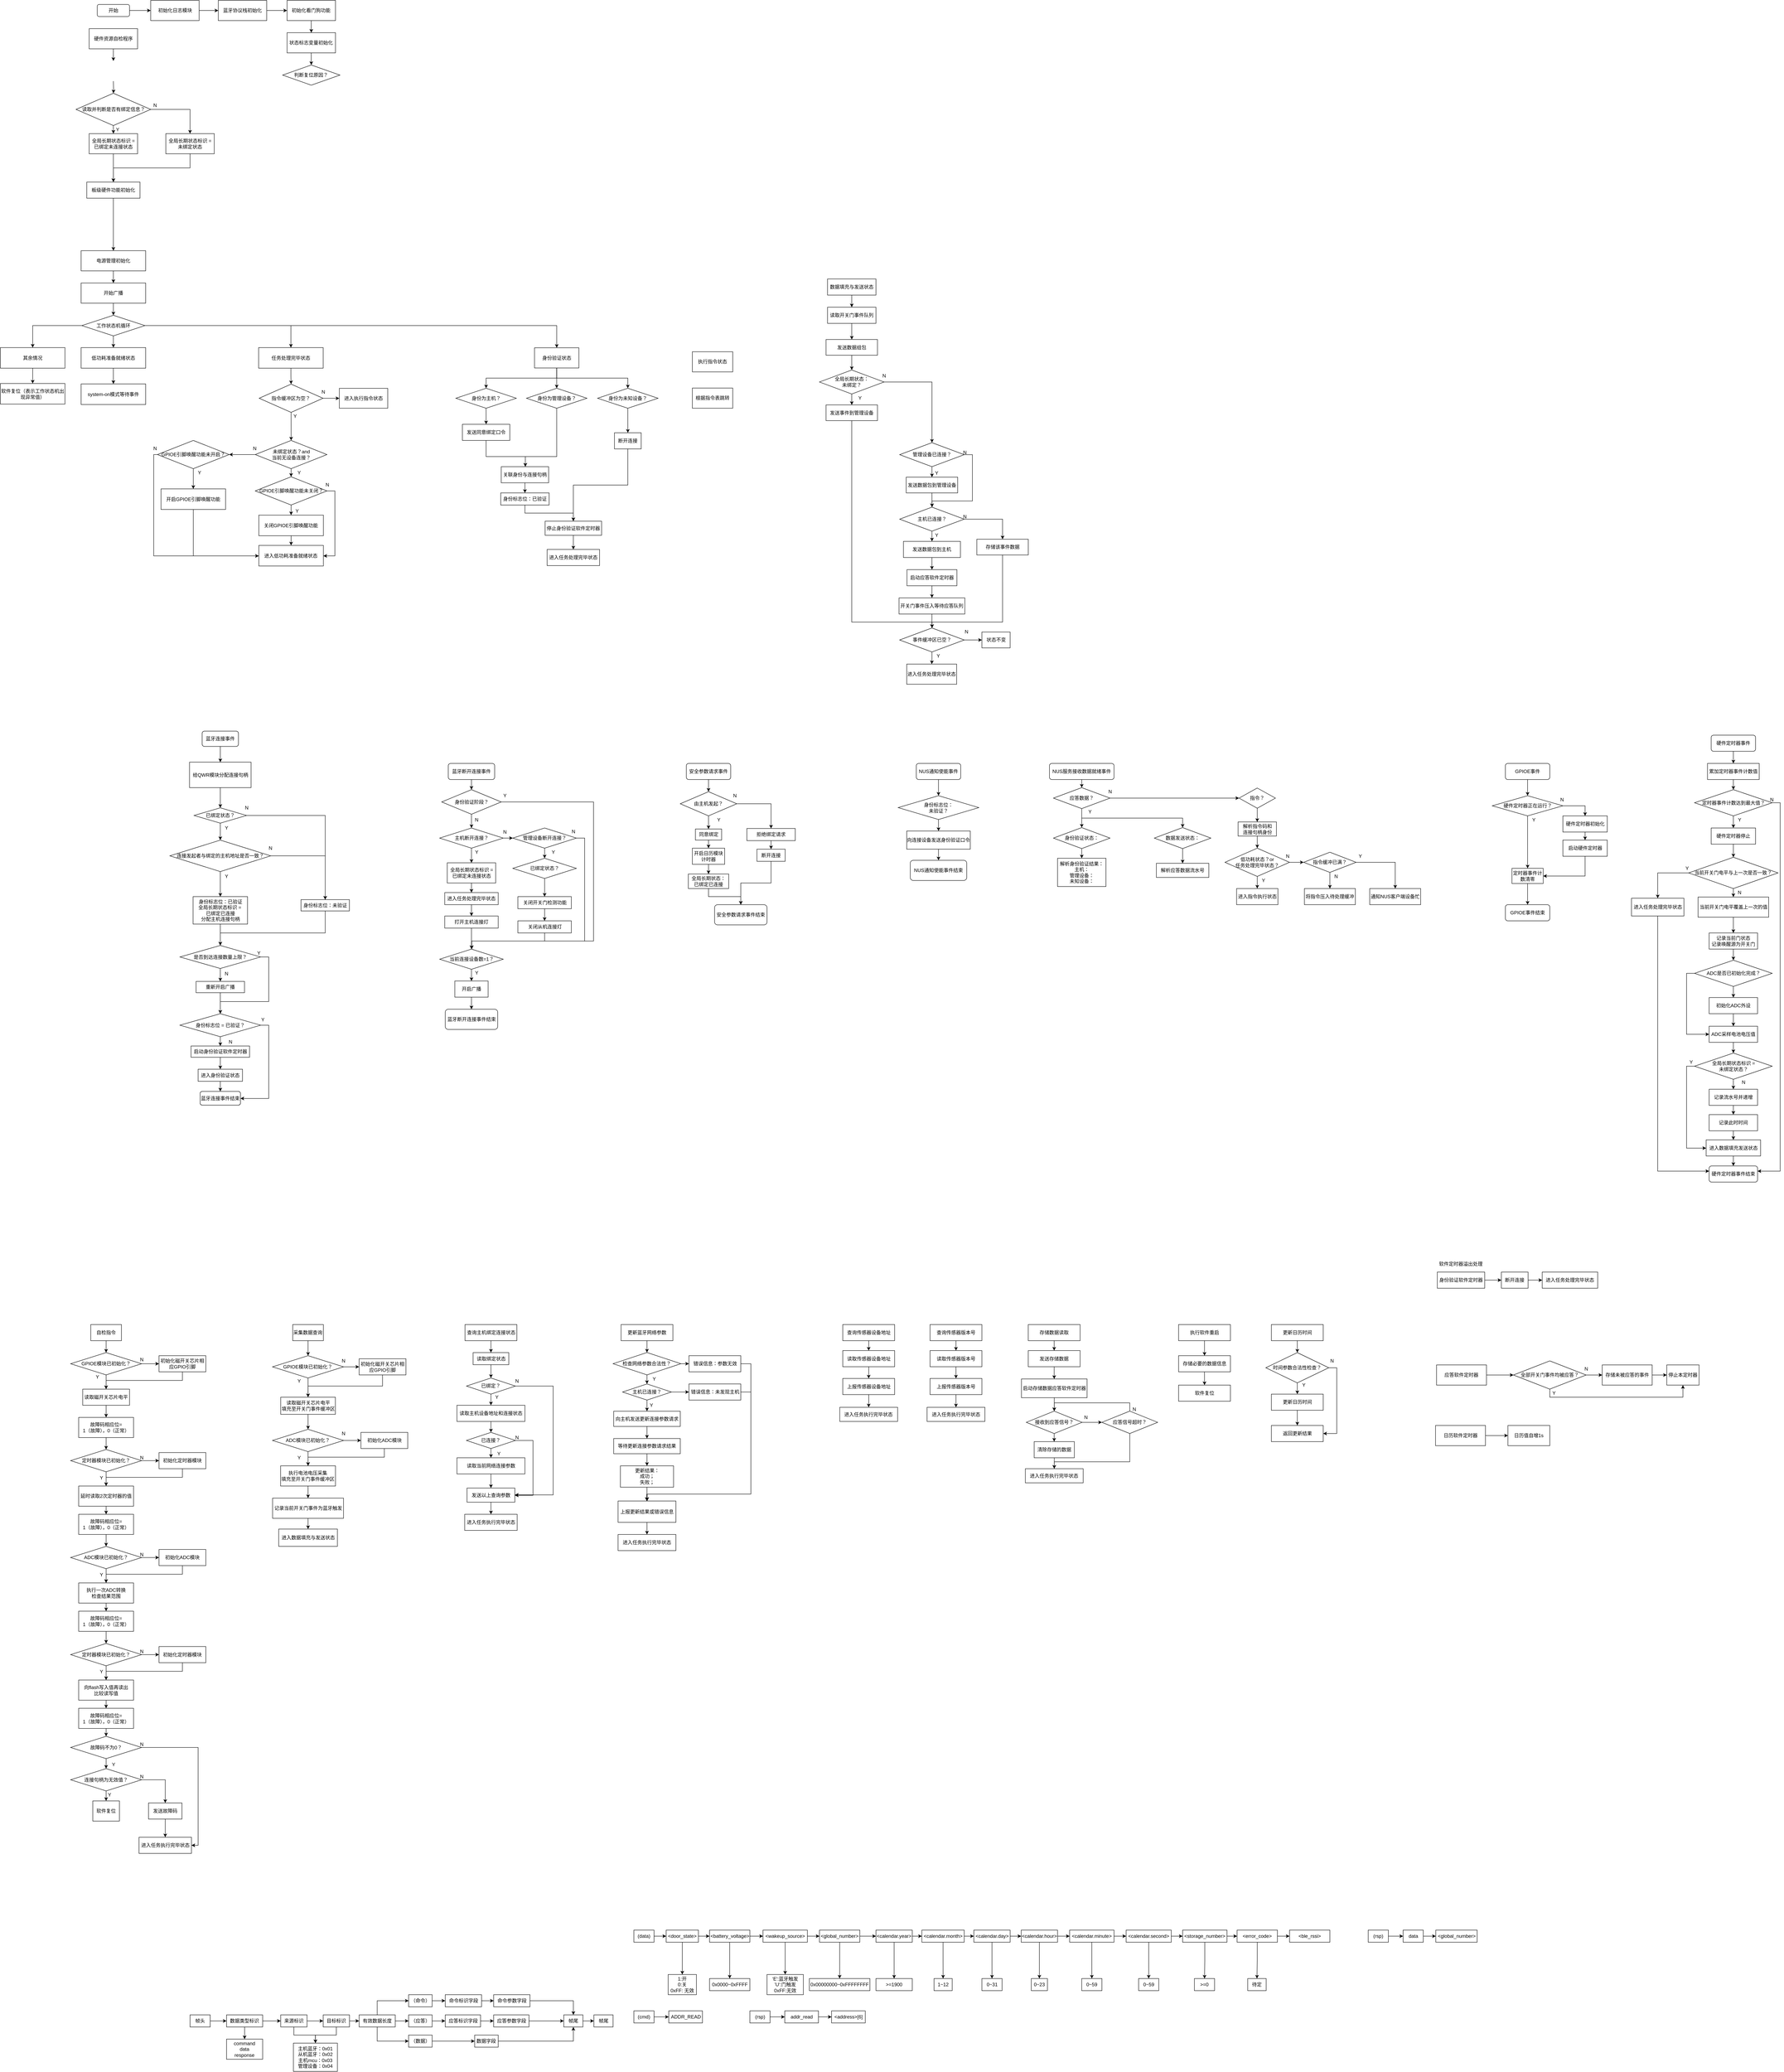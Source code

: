 <mxfile version="16.4.0" type="device"><diagram id="v4fIvv9IdxHX_VhwbaKv" name="第 1 页"><mxGraphModel dx="380" dy="283" grid="1" gridSize="10" guides="1" tooltips="1" connect="1" arrows="1" fold="1" page="1" pageScale="1" pageWidth="18000" pageHeight="20000" math="0" shadow="0"><root><mxCell id="0"/><mxCell id="1" parent="0"/><mxCell id="lGdoDlxTzDpC3Djx1kXq-1" style="edgeStyle=orthogonalEdgeStyle;rounded=0;orthogonalLoop=1;jettySize=auto;html=1;exitX=1;exitY=0.5;exitDx=0;exitDy=0;" parent="1" source="mdwbzZ7je3F16GYFTaLX-1" target="YiPUMAFnjEgTJuX3pJgw-1" edge="1"><mxGeometry relative="1" as="geometry"/></mxCell><mxCell id="mdwbzZ7je3F16GYFTaLX-1" value="开始" style="rounded=1;whiteSpace=wrap;html=1;" parent="1" vertex="1"><mxGeometry x="280" y="40" width="80" height="30" as="geometry"/></mxCell><mxCell id="mdwbzZ7je3F16GYFTaLX-15" style="edgeStyle=orthogonalEdgeStyle;rounded=0;orthogonalLoop=1;jettySize=auto;html=1;exitX=0.5;exitY=1;exitDx=0;exitDy=0;" parent="1" source="mdwbzZ7je3F16GYFTaLX-2" target="mdwbzZ7je3F16GYFTaLX-4" edge="1"><mxGeometry relative="1" as="geometry"/></mxCell><mxCell id="mdwbzZ7je3F16GYFTaLX-16" style="edgeStyle=orthogonalEdgeStyle;rounded=0;orthogonalLoop=1;jettySize=auto;html=1;exitX=1;exitY=0.5;exitDx=0;exitDy=0;" parent="1" source="mdwbzZ7je3F16GYFTaLX-2" target="mdwbzZ7je3F16GYFTaLX-5" edge="1"><mxGeometry relative="1" as="geometry"/></mxCell><mxCell id="mdwbzZ7je3F16GYFTaLX-2" value="读取并判断是否有绑定信息？" style="rhombus;whiteSpace=wrap;html=1;" parent="1" vertex="1"><mxGeometry x="227.5" y="260" width="185" height="80" as="geometry"/></mxCell><mxCell id="mdwbzZ7je3F16GYFTaLX-20" style="edgeStyle=orthogonalEdgeStyle;rounded=0;orthogonalLoop=1;jettySize=auto;html=1;exitX=0.5;exitY=1;exitDx=0;exitDy=0;" parent="1" source="mdwbzZ7je3F16GYFTaLX-4" target="lGdoDlxTzDpC3Djx1kXq-10" edge="1"><mxGeometry relative="1" as="geometry"><mxPoint x="320.1" y="450.042" as="targetPoint"/></mxGeometry></mxCell><mxCell id="mdwbzZ7je3F16GYFTaLX-4" value="全局长期状态标识 = 已绑定未连接状态" style="rounded=0;whiteSpace=wrap;html=1;" parent="1" vertex="1"><mxGeometry x="260" y="360" width="120" height="50" as="geometry"/></mxCell><mxCell id="lGdoDlxTzDpC3Djx1kXq-11" style="edgeStyle=orthogonalEdgeStyle;rounded=0;orthogonalLoop=1;jettySize=auto;html=1;exitX=0.5;exitY=1;exitDx=0;exitDy=0;" parent="1" source="mdwbzZ7je3F16GYFTaLX-5" target="lGdoDlxTzDpC3Djx1kXq-10" edge="1"><mxGeometry relative="1" as="geometry"/></mxCell><mxCell id="mdwbzZ7je3F16GYFTaLX-5" value="全局长期状态标识 = 未绑定状态" style="rounded=0;whiteSpace=wrap;html=1;" parent="1" vertex="1"><mxGeometry x="450" y="360" width="120" height="50" as="geometry"/></mxCell><mxCell id="mdwbzZ7je3F16GYFTaLX-13" style="edgeStyle=orthogonalEdgeStyle;rounded=0;orthogonalLoop=1;jettySize=auto;html=1;exitX=0.5;exitY=1;exitDx=0;exitDy=0;" parent="1" source="mdwbzZ7je3F16GYFTaLX-8" edge="1"><mxGeometry relative="1" as="geometry"><mxPoint x="320" y="180" as="targetPoint"/></mxGeometry></mxCell><mxCell id="mdwbzZ7je3F16GYFTaLX-8" value="硬件资源自检程序" style="rounded=0;whiteSpace=wrap;html=1;" parent="1" vertex="1"><mxGeometry x="260" y="100" width="120" height="50" as="geometry"/></mxCell><mxCell id="mdwbzZ7je3F16GYFTaLX-14" style="edgeStyle=orthogonalEdgeStyle;rounded=0;orthogonalLoop=1;jettySize=auto;html=1;exitX=0.5;exitY=1;exitDx=0;exitDy=0;" parent="1" target="mdwbzZ7je3F16GYFTaLX-2" edge="1"><mxGeometry relative="1" as="geometry"><mxPoint x="320" y="230" as="sourcePoint"/></mxGeometry></mxCell><mxCell id="mdwbzZ7je3F16GYFTaLX-17" value="N" style="text;html=1;align=center;verticalAlign=middle;resizable=0;points=[];autosize=1;strokeColor=none;fillColor=none;" parent="1" vertex="1"><mxGeometry x="412.5" y="280" width="20" height="20" as="geometry"/></mxCell><mxCell id="mdwbzZ7je3F16GYFTaLX-18" value="Y" style="text;html=1;align=center;verticalAlign=middle;resizable=0;points=[];autosize=1;strokeColor=none;fillColor=none;" parent="1" vertex="1"><mxGeometry x="320" y="340" width="20" height="20" as="geometry"/></mxCell><mxCell id="mdwbzZ7je3F16GYFTaLX-58" style="edgeStyle=orthogonalEdgeStyle;rounded=0;orthogonalLoop=1;jettySize=auto;html=1;exitX=0.5;exitY=1;exitDx=0;exitDy=0;" parent="1" source="mdwbzZ7je3F16GYFTaLX-25" target="mdwbzZ7je3F16GYFTaLX-30" edge="1"><mxGeometry relative="1" as="geometry"/></mxCell><mxCell id="mdwbzZ7je3F16GYFTaLX-25" value="开始广播" style="rounded=0;whiteSpace=wrap;html=1;" parent="1" vertex="1"><mxGeometry x="240" y="730" width="160" height="50" as="geometry"/></mxCell><mxCell id="mdwbzZ7je3F16GYFTaLX-34" style="edgeStyle=orthogonalEdgeStyle;rounded=0;orthogonalLoop=1;jettySize=auto;html=1;exitX=0.5;exitY=1;exitDx=0;exitDy=0;" parent="1" source="mdwbzZ7je3F16GYFTaLX-30" target="mdwbzZ7je3F16GYFTaLX-32" edge="1"><mxGeometry relative="1" as="geometry"/></mxCell><mxCell id="mdwbzZ7je3F16GYFTaLX-37" style="edgeStyle=orthogonalEdgeStyle;rounded=0;orthogonalLoop=1;jettySize=auto;html=1;exitX=1;exitY=0.5;exitDx=0;exitDy=0;" parent="1" source="mdwbzZ7je3F16GYFTaLX-30" target="mdwbzZ7je3F16GYFTaLX-36" edge="1"><mxGeometry relative="1" as="geometry"/></mxCell><mxCell id="a0cA8zq0dQbfRo85x9_9-13" style="edgeStyle=orthogonalEdgeStyle;rounded=0;orthogonalLoop=1;jettySize=auto;html=1;exitX=1;exitY=0.5;exitDx=0;exitDy=0;" parent="1" source="mdwbzZ7je3F16GYFTaLX-30" target="mdwbzZ7je3F16GYFTaLX-52" edge="1"><mxGeometry relative="1" as="geometry"/></mxCell><mxCell id="qIIgLctFvK7_0oR_TY0I-2" style="edgeStyle=orthogonalEdgeStyle;rounded=0;orthogonalLoop=1;jettySize=auto;html=1;exitX=0;exitY=0.5;exitDx=0;exitDy=0;" parent="1" source="mdwbzZ7je3F16GYFTaLX-30" target="qIIgLctFvK7_0oR_TY0I-1" edge="1"><mxGeometry relative="1" as="geometry"/></mxCell><mxCell id="mdwbzZ7je3F16GYFTaLX-30" value="工作状态机循环" style="rhombus;whiteSpace=wrap;html=1;" parent="1" vertex="1"><mxGeometry x="241.88" y="810" width="156.25" height="51" as="geometry"/></mxCell><mxCell id="mdwbzZ7je3F16GYFTaLX-35" style="edgeStyle=orthogonalEdgeStyle;rounded=0;orthogonalLoop=1;jettySize=auto;html=1;exitX=0.5;exitY=1;exitDx=0;exitDy=0;" parent="1" source="mdwbzZ7je3F16GYFTaLX-32" target="mdwbzZ7je3F16GYFTaLX-33" edge="1"><mxGeometry relative="1" as="geometry"/></mxCell><mxCell id="mdwbzZ7je3F16GYFTaLX-32" value="低功耗准备就绪状态" style="rounded=0;whiteSpace=wrap;html=1;" parent="1" vertex="1"><mxGeometry x="240" y="890" width="160" height="51" as="geometry"/></mxCell><mxCell id="mdwbzZ7je3F16GYFTaLX-33" value="system-on模式等待事件" style="rounded=0;whiteSpace=wrap;html=1;" parent="1" vertex="1"><mxGeometry x="240" y="980" width="160" height="51" as="geometry"/></mxCell><mxCell id="8dhwPcg3wL1PInDHGinF-119" style="edgeStyle=orthogonalEdgeStyle;rounded=0;orthogonalLoop=1;jettySize=auto;html=1;exitX=0.5;exitY=1;exitDx=0;exitDy=0;" parent="1" source="mdwbzZ7je3F16GYFTaLX-36" target="8dhwPcg3wL1PInDHGinF-118" edge="1"><mxGeometry relative="1" as="geometry"/></mxCell><mxCell id="mdwbzZ7je3F16GYFTaLX-36" value="任务处理完毕状态" style="rounded=0;whiteSpace=wrap;html=1;" parent="1" vertex="1"><mxGeometry x="680" y="890" width="160" height="51" as="geometry"/></mxCell><mxCell id="mdwbzZ7je3F16GYFTaLX-169" style="edgeStyle=orthogonalEdgeStyle;rounded=0;orthogonalLoop=1;jettySize=auto;html=1;exitX=0;exitY=0.5;exitDx=0;exitDy=0;" parent="1" source="mdwbzZ7je3F16GYFTaLX-39" target="mdwbzZ7je3F16GYFTaLX-166" edge="1"><mxGeometry relative="1" as="geometry"/></mxCell><mxCell id="8dhwPcg3wL1PInDHGinF-86" style="edgeStyle=orthogonalEdgeStyle;rounded=0;orthogonalLoop=1;jettySize=auto;html=1;exitX=0.5;exitY=1;exitDx=0;exitDy=0;" parent="1" source="mdwbzZ7je3F16GYFTaLX-39" target="8dhwPcg3wL1PInDHGinF-85" edge="1"><mxGeometry relative="1" as="geometry"/></mxCell><mxCell id="mdwbzZ7je3F16GYFTaLX-39" value="未绑定状态？and&lt;br&gt;当前无设备连接？" style="rhombus;whiteSpace=wrap;html=1;" parent="1" vertex="1"><mxGeometry x="671.66" y="1120" width="177.65" height="70" as="geometry"/></mxCell><mxCell id="mdwbzZ7je3F16GYFTaLX-45" style="edgeStyle=orthogonalEdgeStyle;rounded=0;orthogonalLoop=1;jettySize=auto;html=1;exitX=0.5;exitY=1;exitDx=0;exitDy=0;" parent="1" source="mdwbzZ7je3F16GYFTaLX-40" target="mdwbzZ7je3F16GYFTaLX-44" edge="1"><mxGeometry relative="1" as="geometry"/></mxCell><mxCell id="mdwbzZ7je3F16GYFTaLX-40" value="关闭GPIOE引脚唤醒功能" style="rounded=0;whiteSpace=wrap;html=1;" parent="1" vertex="1"><mxGeometry x="680.48" y="1305" width="160" height="51" as="geometry"/></mxCell><mxCell id="mdwbzZ7je3F16GYFTaLX-44" value="进入低功耗准备就绪状态" style="rounded=0;whiteSpace=wrap;html=1;" parent="1" vertex="1"><mxGeometry x="680.48" y="1380" width="160" height="51" as="geometry"/></mxCell><mxCell id="mdwbzZ7je3F16GYFTaLX-46" value="Y" style="text;html=1;align=center;verticalAlign=middle;resizable=0;points=[];autosize=1;strokeColor=none;fillColor=none;" parent="1" vertex="1"><mxGeometry x="770" y="1190" width="20" height="20" as="geometry"/></mxCell><mxCell id="8dhwPcg3wL1PInDHGinF-78" style="edgeStyle=orthogonalEdgeStyle;rounded=0;orthogonalLoop=1;jettySize=auto;html=1;exitX=0.5;exitY=1;exitDx=0;exitDy=0;" parent="1" source="mdwbzZ7je3F16GYFTaLX-52" target="8dhwPcg3wL1PInDHGinF-61" edge="1"><mxGeometry relative="1" as="geometry"/></mxCell><mxCell id="8dhwPcg3wL1PInDHGinF-79" style="edgeStyle=orthogonalEdgeStyle;rounded=0;orthogonalLoop=1;jettySize=auto;html=1;exitX=0.5;exitY=1;exitDx=0;exitDy=0;" parent="1" source="mdwbzZ7je3F16GYFTaLX-52" target="8dhwPcg3wL1PInDHGinF-63" edge="1"><mxGeometry relative="1" as="geometry"/></mxCell><mxCell id="8dhwPcg3wL1PInDHGinF-80" style="edgeStyle=orthogonalEdgeStyle;rounded=0;orthogonalLoop=1;jettySize=auto;html=1;exitX=0.5;exitY=1;exitDx=0;exitDy=0;" parent="1" source="mdwbzZ7je3F16GYFTaLX-52" target="8dhwPcg3wL1PInDHGinF-65" edge="1"><mxGeometry relative="1" as="geometry"/></mxCell><mxCell id="mdwbzZ7je3F16GYFTaLX-52" value="身份验证状态" style="rounded=0;whiteSpace=wrap;html=1;" parent="1" vertex="1"><mxGeometry x="1363.75" y="890.5" width="110" height="50" as="geometry"/></mxCell><mxCell id="duiLTrHDIsJBehiKrkig-14" style="edgeStyle=orthogonalEdgeStyle;rounded=0;orthogonalLoop=1;jettySize=auto;html=1;exitX=0.5;exitY=1;exitDx=0;exitDy=0;" parent="1" source="mdwbzZ7je3F16GYFTaLX-53" target="duiLTrHDIsJBehiKrkig-13" edge="1"><mxGeometry relative="1" as="geometry"/></mxCell><mxCell id="mdwbzZ7je3F16GYFTaLX-53" value="蓝牙连接事件" style="rounded=1;whiteSpace=wrap;html=1;" parent="1" vertex="1"><mxGeometry x="540" y="1840" width="90" height="38" as="geometry"/></mxCell><mxCell id="mdwbzZ7je3F16GYFTaLX-57" style="edgeStyle=orthogonalEdgeStyle;rounded=0;orthogonalLoop=1;jettySize=auto;html=1;exitX=0.5;exitY=1;exitDx=0;exitDy=0;" parent="1" source="mdwbzZ7je3F16GYFTaLX-54" target="mdwbzZ7je3F16GYFTaLX-25" edge="1"><mxGeometry relative="1" as="geometry"/></mxCell><mxCell id="mdwbzZ7je3F16GYFTaLX-54" value="电源管理初始化" style="rounded=0;whiteSpace=wrap;html=1;" parent="1" vertex="1"><mxGeometry x="240" y="650" width="160" height="50" as="geometry"/></mxCell><mxCell id="mdwbzZ7je3F16GYFTaLX-64" style="edgeStyle=orthogonalEdgeStyle;rounded=0;orthogonalLoop=1;jettySize=auto;html=1;exitX=0.5;exitY=1;exitDx=0;exitDy=0;" parent="1" source="mdwbzZ7je3F16GYFTaLX-61" target="mdwbzZ7je3F16GYFTaLX-62" edge="1"><mxGeometry relative="1" as="geometry"/></mxCell><mxCell id="mdwbzZ7je3F16GYFTaLX-89" style="edgeStyle=orthogonalEdgeStyle;rounded=0;orthogonalLoop=1;jettySize=auto;html=1;exitX=1;exitY=0.5;exitDx=0;exitDy=0;" parent="1" source="mdwbzZ7je3F16GYFTaLX-61" target="mdwbzZ7je3F16GYFTaLX-84" edge="1"><mxGeometry relative="1" as="geometry"/></mxCell><mxCell id="mdwbzZ7je3F16GYFTaLX-61" value="已绑定状态？" style="rhombus;whiteSpace=wrap;html=1;" parent="1" vertex="1"><mxGeometry x="520" y="2030" width="130" height="38" as="geometry"/></mxCell><mxCell id="mdwbzZ7je3F16GYFTaLX-86" style="edgeStyle=orthogonalEdgeStyle;rounded=0;orthogonalLoop=1;jettySize=auto;html=1;exitX=0.5;exitY=1;exitDx=0;exitDy=0;" parent="1" source="mdwbzZ7je3F16GYFTaLX-62" target="mdwbzZ7je3F16GYFTaLX-85" edge="1"><mxGeometry relative="1" as="geometry"/></mxCell><mxCell id="mdwbzZ7je3F16GYFTaLX-88" style="edgeStyle=orthogonalEdgeStyle;rounded=0;orthogonalLoop=1;jettySize=auto;html=1;exitX=1;exitY=0.5;exitDx=0;exitDy=0;" parent="1" source="mdwbzZ7je3F16GYFTaLX-62" target="mdwbzZ7je3F16GYFTaLX-84" edge="1"><mxGeometry relative="1" as="geometry"/></mxCell><mxCell id="mdwbzZ7je3F16GYFTaLX-62" value="连接发起者与绑定的主机地址是否一致？" style="rhombus;whiteSpace=wrap;html=1;" parent="1" vertex="1"><mxGeometry x="460" y="2110" width="250" height="78" as="geometry"/></mxCell><mxCell id="mdwbzZ7je3F16GYFTaLX-65" value="Y" style="text;html=1;align=center;verticalAlign=middle;resizable=0;points=[];autosize=1;strokeColor=none;fillColor=none;" parent="1" vertex="1"><mxGeometry x="590" y="2070" width="20" height="20" as="geometry"/></mxCell><mxCell id="mdwbzZ7je3F16GYFTaLX-66" value="Y" style="text;html=1;align=center;verticalAlign=middle;resizable=0;points=[];autosize=1;strokeColor=none;fillColor=none;" parent="1" vertex="1"><mxGeometry x="590" y="2190" width="20" height="20" as="geometry"/></mxCell><mxCell id="mdwbzZ7je3F16GYFTaLX-70" value="N" style="text;html=1;align=center;verticalAlign=middle;resizable=0;points=[];autosize=1;strokeColor=none;fillColor=none;" parent="1" vertex="1"><mxGeometry x="640" y="2020" width="20" height="20" as="geometry"/></mxCell><mxCell id="mdwbzZ7je3F16GYFTaLX-71" value="N" style="text;html=1;align=center;verticalAlign=middle;resizable=0;points=[];autosize=1;strokeColor=none;fillColor=none;" parent="1" vertex="1"><mxGeometry x="698.6" y="2120" width="20" height="20" as="geometry"/></mxCell><mxCell id="duiLTrHDIsJBehiKrkig-4" style="edgeStyle=orthogonalEdgeStyle;rounded=0;orthogonalLoop=1;jettySize=auto;html=1;exitX=0.5;exitY=1;exitDx=0;exitDy=0;" parent="1" source="mdwbzZ7je3F16GYFTaLX-84" target="mdwbzZ7je3F16GYFTaLX-92" edge="1"><mxGeometry relative="1" as="geometry"><Array as="points"><mxPoint x="845" y="2340"/><mxPoint x="585" y="2340"/></Array></mxGeometry></mxCell><mxCell id="mdwbzZ7je3F16GYFTaLX-84" value="身份标志位：未验证" style="rounded=0;whiteSpace=wrap;html=1;" parent="1" vertex="1"><mxGeometry x="785" y="2257.5" width="120" height="28" as="geometry"/></mxCell><mxCell id="mdwbzZ7je3F16GYFTaLX-97" style="edgeStyle=orthogonalEdgeStyle;rounded=0;orthogonalLoop=1;jettySize=auto;html=1;" parent="1" source="mdwbzZ7je3F16GYFTaLX-85" target="mdwbzZ7je3F16GYFTaLX-92" edge="1"><mxGeometry relative="1" as="geometry"><mxPoint x="585" y="2380" as="sourcePoint"/></mxGeometry></mxCell><mxCell id="mdwbzZ7je3F16GYFTaLX-85" value="身份标志位：已验证&lt;br&gt;全局长期状态标识 =&amp;nbsp;&lt;br&gt;已绑定已连接&lt;br&gt;分配主机连接句柄" style="rounded=0;whiteSpace=wrap;html=1;" parent="1" vertex="1"><mxGeometry x="517.5" y="2250" width="135" height="68" as="geometry"/></mxCell><mxCell id="mdwbzZ7je3F16GYFTaLX-94" style="edgeStyle=orthogonalEdgeStyle;rounded=0;orthogonalLoop=1;jettySize=auto;html=1;exitX=0.5;exitY=1;exitDx=0;exitDy=0;" parent="1" source="mdwbzZ7je3F16GYFTaLX-92" target="mdwbzZ7je3F16GYFTaLX-93" edge="1"><mxGeometry relative="1" as="geometry"/></mxCell><mxCell id="mdwbzZ7je3F16GYFTaLX-98" style="edgeStyle=orthogonalEdgeStyle;rounded=0;orthogonalLoop=1;jettySize=auto;html=1;exitX=1;exitY=0.5;exitDx=0;exitDy=0;" parent="1" source="mdwbzZ7je3F16GYFTaLX-92" target="duiLTrHDIsJBehiKrkig-6" edge="1"><mxGeometry relative="1" as="geometry"><Array as="points"><mxPoint x="705" y="2399"/><mxPoint x="705" y="2510"/><mxPoint x="585" y="2510"/></Array><mxPoint x="585.059" y="2541" as="targetPoint"/></mxGeometry></mxCell><mxCell id="mdwbzZ7je3F16GYFTaLX-92" value="是否到达连接数量上限？" style="rhombus;whiteSpace=wrap;html=1;" parent="1" vertex="1"><mxGeometry x="485" y="2371" width="200" height="57" as="geometry"/></mxCell><mxCell id="duiLTrHDIsJBehiKrkig-7" style="edgeStyle=orthogonalEdgeStyle;rounded=0;orthogonalLoop=1;jettySize=auto;html=1;exitX=0.5;exitY=1;exitDx=0;exitDy=0;" parent="1" source="mdwbzZ7je3F16GYFTaLX-93" target="duiLTrHDIsJBehiKrkig-6" edge="1"><mxGeometry relative="1" as="geometry"/></mxCell><mxCell id="mdwbzZ7je3F16GYFTaLX-93" value="重新开启广播" style="rounded=0;whiteSpace=wrap;html=1;" parent="1" vertex="1"><mxGeometry x="525" y="2460" width="120" height="28" as="geometry"/></mxCell><mxCell id="mdwbzZ7je3F16GYFTaLX-95" value="N" style="text;html=1;align=center;verticalAlign=middle;resizable=0;points=[];autosize=1;strokeColor=none;fillColor=none;" parent="1" vertex="1"><mxGeometry x="590" y="2431" width="20" height="20" as="geometry"/></mxCell><mxCell id="mdwbzZ7je3F16GYFTaLX-100" value="Y" style="text;html=1;align=center;verticalAlign=middle;resizable=0;points=[];autosize=1;strokeColor=none;fillColor=none;" parent="1" vertex="1"><mxGeometry x="670" y="2380" width="20" height="20" as="geometry"/></mxCell><mxCell id="mdwbzZ7je3F16GYFTaLX-107" style="edgeStyle=orthogonalEdgeStyle;rounded=0;orthogonalLoop=1;jettySize=auto;html=1;exitX=0.5;exitY=1;exitDx=0;exitDy=0;" parent="1" source="mdwbzZ7je3F16GYFTaLX-104" target="mdwbzZ7je3F16GYFTaLX-105" edge="1"><mxGeometry relative="1" as="geometry"/></mxCell><mxCell id="mdwbzZ7je3F16GYFTaLX-104" value="NUS通知使能事件" style="rounded=1;whiteSpace=wrap;html=1;" parent="1" vertex="1"><mxGeometry x="2310" y="1920" width="110" height="40" as="geometry"/></mxCell><mxCell id="mdwbzZ7je3F16GYFTaLX-108" style="edgeStyle=orthogonalEdgeStyle;rounded=0;orthogonalLoop=1;jettySize=auto;html=1;exitX=0.5;exitY=1;exitDx=0;exitDy=0;" parent="1" source="mdwbzZ7je3F16GYFTaLX-105" target="mdwbzZ7je3F16GYFTaLX-106" edge="1"><mxGeometry relative="1" as="geometry"/></mxCell><mxCell id="mdwbzZ7je3F16GYFTaLX-105" value="身份标志位：&lt;br&gt;未验证？" style="rhombus;whiteSpace=wrap;html=1;" parent="1" vertex="1"><mxGeometry x="2265" y="2000" width="200" height="59" as="geometry"/></mxCell><mxCell id="mdwbzZ7je3F16GYFTaLX-110" style="edgeStyle=orthogonalEdgeStyle;rounded=0;orthogonalLoop=1;jettySize=auto;html=1;exitX=0.5;exitY=1;exitDx=0;exitDy=0;" parent="1" source="mdwbzZ7je3F16GYFTaLX-106" target="mdwbzZ7je3F16GYFTaLX-109" edge="1"><mxGeometry relative="1" as="geometry"/></mxCell><mxCell id="mdwbzZ7je3F16GYFTaLX-106" value="向连接设备发送身份验证口令" style="rounded=0;whiteSpace=wrap;html=1;" parent="1" vertex="1"><mxGeometry x="2286.25" y="2087.5" width="157.5" height="45" as="geometry"/></mxCell><mxCell id="mdwbzZ7je3F16GYFTaLX-109" value="NUS通知使能事件结束" style="rounded=1;whiteSpace=wrap;html=1;" parent="1" vertex="1"><mxGeometry x="2295" y="2160" width="140" height="50" as="geometry"/></mxCell><mxCell id="mdwbzZ7je3F16GYFTaLX-124" value="软件定时器溢出处理" style="text;html=1;align=center;verticalAlign=middle;resizable=0;points=[];autosize=1;strokeColor=none;fillColor=none;" parent="1" vertex="1"><mxGeometry x="3598.75" y="3150" width="120" height="20" as="geometry"/></mxCell><mxCell id="mdwbzZ7je3F16GYFTaLX-128" style="edgeStyle=orthogonalEdgeStyle;rounded=0;orthogonalLoop=1;jettySize=auto;html=1;" parent="1" source="mdwbzZ7je3F16GYFTaLX-125" target="mdwbzZ7je3F16GYFTaLX-126" edge="1"><mxGeometry relative="1" as="geometry"/></mxCell><mxCell id="mdwbzZ7je3F16GYFTaLX-125" value="身份验证软件定时器" style="rounded=0;whiteSpace=wrap;html=1;" parent="1" vertex="1"><mxGeometry x="3601.25" y="3180" width="117.5" height="40" as="geometry"/></mxCell><mxCell id="mdwbzZ7je3F16GYFTaLX-129" style="edgeStyle=orthogonalEdgeStyle;rounded=0;orthogonalLoop=1;jettySize=auto;html=1;" parent="1" source="mdwbzZ7je3F16GYFTaLX-126" target="mdwbzZ7je3F16GYFTaLX-127" edge="1"><mxGeometry relative="1" as="geometry"/></mxCell><mxCell id="mdwbzZ7je3F16GYFTaLX-126" value="断开连接" style="rounded=0;whiteSpace=wrap;html=1;" parent="1" vertex="1"><mxGeometry x="3760" y="3180" width="66.25" height="40" as="geometry"/></mxCell><mxCell id="mdwbzZ7je3F16GYFTaLX-127" value="进入任务处理完毕状态" style="rounded=0;whiteSpace=wrap;html=1;" parent="1" vertex="1"><mxGeometry x="3861.25" y="3180" width="137.5" height="40" as="geometry"/></mxCell><mxCell id="mdwbzZ7je3F16GYFTaLX-138" style="edgeStyle=orthogonalEdgeStyle;rounded=0;orthogonalLoop=1;jettySize=auto;html=1;exitX=0.5;exitY=1;exitDx=0;exitDy=0;" parent="1" source="mdwbzZ7je3F16GYFTaLX-133" target="mdwbzZ7je3F16GYFTaLX-136" edge="1"><mxGeometry relative="1" as="geometry"/></mxCell><mxCell id="mdwbzZ7je3F16GYFTaLX-133" value="安全参数请求事件" style="rounded=1;whiteSpace=wrap;html=1;" parent="1" vertex="1"><mxGeometry x="1740" y="1920" width="110" height="40" as="geometry"/></mxCell><mxCell id="8dhwPcg3wL1PInDHGinF-133" style="edgeStyle=orthogonalEdgeStyle;rounded=0;orthogonalLoop=1;jettySize=auto;html=1;exitX=0.5;exitY=1;exitDx=0;exitDy=0;" parent="1" source="mdwbzZ7je3F16GYFTaLX-135" target="8dhwPcg3wL1PInDHGinF-132" edge="1"><mxGeometry relative="1" as="geometry"/></mxCell><mxCell id="mdwbzZ7je3F16GYFTaLX-135" value="拒绝绑定请求" style="rounded=0;whiteSpace=wrap;html=1;" parent="1" vertex="1"><mxGeometry x="1890" y="2081.25" width="120" height="30" as="geometry"/></mxCell><mxCell id="8dhwPcg3wL1PInDHGinF-128" style="edgeStyle=orthogonalEdgeStyle;rounded=0;orthogonalLoop=1;jettySize=auto;html=1;exitX=0.5;exitY=1;exitDx=0;exitDy=0;" parent="1" source="mdwbzZ7je3F16GYFTaLX-136" target="8dhwPcg3wL1PInDHGinF-125" edge="1"><mxGeometry relative="1" as="geometry"/></mxCell><mxCell id="8dhwPcg3wL1PInDHGinF-131" style="edgeStyle=orthogonalEdgeStyle;rounded=0;orthogonalLoop=1;jettySize=auto;html=1;exitX=1;exitY=0.5;exitDx=0;exitDy=0;" parent="1" source="mdwbzZ7je3F16GYFTaLX-136" target="mdwbzZ7je3F16GYFTaLX-135" edge="1"><mxGeometry relative="1" as="geometry"/></mxCell><mxCell id="mdwbzZ7je3F16GYFTaLX-136" value="由主机发起？" style="rhombus;whiteSpace=wrap;html=1;" parent="1" vertex="1"><mxGeometry x="1725" y="1990" width="140" height="60" as="geometry"/></mxCell><mxCell id="mdwbzZ7je3F16GYFTaLX-139" value="安全参数请求事件结束" style="rounded=1;whiteSpace=wrap;html=1;" parent="1" vertex="1"><mxGeometry x="1810" y="2270" width="130" height="50" as="geometry"/></mxCell><mxCell id="mdwbzZ7je3F16GYFTaLX-141" value="Y" style="text;html=1;align=center;verticalAlign=middle;resizable=0;points=[];autosize=1;strokeColor=none;fillColor=none;" parent="1" vertex="1"><mxGeometry x="1810" y="2050" width="20" height="20" as="geometry"/></mxCell><mxCell id="mdwbzZ7je3F16GYFTaLX-143" value="N" style="text;html=1;align=center;verticalAlign=middle;resizable=0;points=[];autosize=1;strokeColor=none;fillColor=none;" parent="1" vertex="1"><mxGeometry x="1850" y="1990" width="20" height="20" as="geometry"/></mxCell><mxCell id="mdwbzZ7je3F16GYFTaLX-165" style="edgeStyle=orthogonalEdgeStyle;rounded=0;orthogonalLoop=1;jettySize=auto;html=1;exitX=0.5;exitY=1;exitDx=0;exitDy=0;" parent="1" source="mdwbzZ7je3F16GYFTaLX-163" target="mdwbzZ7je3F16GYFTaLX-44" edge="1"><mxGeometry relative="1" as="geometry"><Array as="points"><mxPoint x="518" y="1406"/></Array></mxGeometry></mxCell><mxCell id="mdwbzZ7je3F16GYFTaLX-163" value="开启GPIOE引脚唤醒功能" style="rounded=0;whiteSpace=wrap;html=1;" parent="1" vertex="1"><mxGeometry x="438.08" y="1240" width="160" height="51" as="geometry"/></mxCell><mxCell id="mdwbzZ7je3F16GYFTaLX-167" style="edgeStyle=orthogonalEdgeStyle;rounded=0;orthogonalLoop=1;jettySize=auto;html=1;exitX=0.5;exitY=1;exitDx=0;exitDy=0;" parent="1" source="mdwbzZ7je3F16GYFTaLX-166" target="mdwbzZ7je3F16GYFTaLX-163" edge="1"><mxGeometry relative="1" as="geometry"/></mxCell><mxCell id="mdwbzZ7je3F16GYFTaLX-171" style="edgeStyle=orthogonalEdgeStyle;rounded=0;orthogonalLoop=1;jettySize=auto;html=1;exitX=0;exitY=0.5;exitDx=0;exitDy=0;" parent="1" source="mdwbzZ7je3F16GYFTaLX-166" target="mdwbzZ7je3F16GYFTaLX-44" edge="1"><mxGeometry relative="1" as="geometry"><Array as="points"><mxPoint x="420" y="1155"/><mxPoint x="420" y="1406"/></Array><mxPoint x="680.48" y="1346.053" as="targetPoint"/></mxGeometry></mxCell><mxCell id="mdwbzZ7je3F16GYFTaLX-166" value="GPIOE引脚唤醒功能未开启？" style="rhombus;whiteSpace=wrap;html=1;" parent="1" vertex="1"><mxGeometry x="429.26" y="1120" width="177.65" height="70" as="geometry"/></mxCell><mxCell id="mdwbzZ7je3F16GYFTaLX-168" value="Y" style="text;html=1;align=center;verticalAlign=middle;resizable=0;points=[];autosize=1;strokeColor=none;fillColor=none;" parent="1" vertex="1"><mxGeometry x="523.08" y="1190" width="20" height="20" as="geometry"/></mxCell><mxCell id="mdwbzZ7je3F16GYFTaLX-170" value="N" style="text;html=1;align=center;verticalAlign=middle;resizable=0;points=[];autosize=1;strokeColor=none;fillColor=none;" parent="1" vertex="1"><mxGeometry x="660" y="1130" width="20" height="20" as="geometry"/></mxCell><mxCell id="mdwbzZ7je3F16GYFTaLX-172" value="N" style="text;html=1;align=center;verticalAlign=middle;resizable=0;points=[];autosize=1;strokeColor=none;fillColor=none;" parent="1" vertex="1"><mxGeometry x="413.08" y="1130" width="20" height="20" as="geometry"/></mxCell><mxCell id="mdwbzZ7je3F16GYFTaLX-176" style="edgeStyle=orthogonalEdgeStyle;rounded=0;orthogonalLoop=1;jettySize=auto;html=1;exitX=0.5;exitY=1;exitDx=0;exitDy=0;" parent="1" source="mdwbzZ7je3F16GYFTaLX-173" target="mdwbzZ7je3F16GYFTaLX-174" edge="1"><mxGeometry relative="1" as="geometry"/></mxCell><mxCell id="mdwbzZ7je3F16GYFTaLX-173" value="GPIOE事件" style="rounded=1;whiteSpace=wrap;html=1;" parent="1" vertex="1"><mxGeometry x="3770" y="1920" width="110" height="40" as="geometry"/></mxCell><mxCell id="mdwbzZ7je3F16GYFTaLX-177" style="edgeStyle=orthogonalEdgeStyle;rounded=0;orthogonalLoop=1;jettySize=auto;html=1;exitX=0.5;exitY=1;exitDx=0;exitDy=0;" parent="1" source="mdwbzZ7je3F16GYFTaLX-174" target="mdwbzZ7je3F16GYFTaLX-175" edge="1"><mxGeometry relative="1" as="geometry"/></mxCell><mxCell id="mdwbzZ7je3F16GYFTaLX-180" style="edgeStyle=orthogonalEdgeStyle;rounded=0;orthogonalLoop=1;jettySize=auto;html=1;exitX=1;exitY=0.5;exitDx=0;exitDy=0;" parent="1" source="mdwbzZ7je3F16GYFTaLX-174" target="mdwbzZ7je3F16GYFTaLX-178" edge="1"><mxGeometry relative="1" as="geometry"/></mxCell><mxCell id="mdwbzZ7je3F16GYFTaLX-174" value="硬件定时器正在运行？" style="rhombus;whiteSpace=wrap;html=1;" parent="1" vertex="1"><mxGeometry x="3737.5" y="2000" width="175" height="50" as="geometry"/></mxCell><mxCell id="mdwbzZ7je3F16GYFTaLX-184" style="edgeStyle=orthogonalEdgeStyle;rounded=0;orthogonalLoop=1;jettySize=auto;html=1;exitX=0.5;exitY=1;exitDx=0;exitDy=0;" parent="1" source="mdwbzZ7je3F16GYFTaLX-175" target="mdwbzZ7je3F16GYFTaLX-185" edge="1"><mxGeometry relative="1" as="geometry"><mxPoint x="3825" y="2256.25" as="targetPoint"/></mxGeometry></mxCell><mxCell id="mdwbzZ7je3F16GYFTaLX-175" value="定时器事件计数清零" style="rounded=0;whiteSpace=wrap;html=1;" parent="1" vertex="1"><mxGeometry x="3786.25" y="2180" width="77.5" height="37.5" as="geometry"/></mxCell><mxCell id="mdwbzZ7je3F16GYFTaLX-181" style="edgeStyle=orthogonalEdgeStyle;rounded=0;orthogonalLoop=1;jettySize=auto;html=1;exitX=0.5;exitY=1;exitDx=0;exitDy=0;" parent="1" source="mdwbzZ7je3F16GYFTaLX-178" target="mdwbzZ7je3F16GYFTaLX-179" edge="1"><mxGeometry relative="1" as="geometry"/></mxCell><mxCell id="mdwbzZ7je3F16GYFTaLX-178" value="硬件定时器初始化" style="rounded=0;whiteSpace=wrap;html=1;" parent="1" vertex="1"><mxGeometry x="3912.5" y="2050" width="110" height="40" as="geometry"/></mxCell><mxCell id="mdwbzZ7je3F16GYFTaLX-182" style="edgeStyle=orthogonalEdgeStyle;rounded=0;orthogonalLoop=1;jettySize=auto;html=1;exitX=0.5;exitY=1;exitDx=0;exitDy=0;" parent="1" source="mdwbzZ7je3F16GYFTaLX-179" target="mdwbzZ7je3F16GYFTaLX-175" edge="1"><mxGeometry relative="1" as="geometry"><Array as="points"><mxPoint x="3968" y="2199"/></Array></mxGeometry></mxCell><mxCell id="mdwbzZ7je3F16GYFTaLX-179" value="启动硬件定时器" style="rounded=0;whiteSpace=wrap;html=1;" parent="1" vertex="1"><mxGeometry x="3912.5" y="2110" width="110" height="40" as="geometry"/></mxCell><mxCell id="mdwbzZ7je3F16GYFTaLX-185" value="GPIOE事件结束" style="rounded=1;whiteSpace=wrap;html=1;" parent="1" vertex="1"><mxGeometry x="3770" y="2270" width="110" height="40" as="geometry"/></mxCell><mxCell id="mdwbzZ7je3F16GYFTaLX-187" value="Y" style="text;html=1;align=center;verticalAlign=middle;resizable=0;points=[];autosize=1;strokeColor=none;fillColor=none;" parent="1" vertex="1"><mxGeometry x="3830" y="2050" width="20" height="20" as="geometry"/></mxCell><mxCell id="mdwbzZ7je3F16GYFTaLX-188" value="N" style="text;html=1;align=center;verticalAlign=middle;resizable=0;points=[];autosize=1;strokeColor=none;fillColor=none;" parent="1" vertex="1"><mxGeometry x="3900" y="2000" width="20" height="20" as="geometry"/></mxCell><mxCell id="lGdoDlxTzDpC3Djx1kXq-14" style="edgeStyle=orthogonalEdgeStyle;rounded=0;orthogonalLoop=1;jettySize=auto;html=1;exitX=0.5;exitY=1;exitDx=0;exitDy=0;" parent="1" source="mdwbzZ7je3F16GYFTaLX-189" target="lGdoDlxTzDpC3Djx1kXq-13" edge="1"><mxGeometry relative="1" as="geometry"/></mxCell><mxCell id="mdwbzZ7je3F16GYFTaLX-189" value="硬件定时器事件" style="rounded=1;whiteSpace=wrap;html=1;" parent="1" vertex="1"><mxGeometry x="4280" y="1850" width="110" height="40" as="geometry"/></mxCell><mxCell id="mdwbzZ7je3F16GYFTaLX-194" style="edgeStyle=orthogonalEdgeStyle;rounded=0;orthogonalLoop=1;jettySize=auto;html=1;exitX=0.5;exitY=1;exitDx=0;exitDy=0;" parent="1" source="mdwbzZ7je3F16GYFTaLX-190" target="mdwbzZ7je3F16GYFTaLX-191" edge="1"><mxGeometry relative="1" as="geometry"/></mxCell><mxCell id="lGdoDlxTzDpC3Djx1kXq-16" style="edgeStyle=orthogonalEdgeStyle;rounded=0;orthogonalLoop=1;jettySize=auto;html=1;exitX=1;exitY=0.5;exitDx=0;exitDy=0;" parent="1" source="mdwbzZ7je3F16GYFTaLX-190" target="G1LDUmT5J8pCp84NkASa-9" edge="1"><mxGeometry relative="1" as="geometry"><Array as="points"><mxPoint x="4451" y="2018"/><mxPoint x="4451" y="2930"/></Array></mxGeometry></mxCell><mxCell id="mdwbzZ7je3F16GYFTaLX-190" value="定时器事件计数达到最大值？" style="rhombus;whiteSpace=wrap;html=1;" parent="1" vertex="1"><mxGeometry x="4238.75" y="1985" width="192.5" height="65" as="geometry"/></mxCell><mxCell id="7yDaG4FuRQ2woj4BrJYC-10" style="edgeStyle=orthogonalEdgeStyle;rounded=0;orthogonalLoop=1;jettySize=auto;html=1;exitX=0.5;exitY=1;exitDx=0;exitDy=0;" parent="1" source="mdwbzZ7je3F16GYFTaLX-191" target="7yDaG4FuRQ2woj4BrJYC-6" edge="1"><mxGeometry relative="1" as="geometry"/></mxCell><mxCell id="mdwbzZ7je3F16GYFTaLX-191" value="硬件定时器停止" style="rounded=0;whiteSpace=wrap;html=1;" parent="1" vertex="1"><mxGeometry x="4280" y="2080" width="110" height="40" as="geometry"/></mxCell><mxCell id="G1LDUmT5J8pCp84NkASa-3" style="edgeStyle=orthogonalEdgeStyle;rounded=0;orthogonalLoop=1;jettySize=auto;html=1;exitX=0.5;exitY=1;exitDx=0;exitDy=0;" parent="1" source="mdwbzZ7je3F16GYFTaLX-193" target="G1LDUmT5J8pCp84NkASa-2" edge="1"><mxGeometry relative="1" as="geometry"/></mxCell><mxCell id="mdwbzZ7je3F16GYFTaLX-193" value="记录当前门状态&lt;br&gt;记录唤醒源为开关门" style="rounded=0;whiteSpace=wrap;html=1;" parent="1" vertex="1"><mxGeometry x="4275" y="2340" width="120" height="40" as="geometry"/></mxCell><mxCell id="G1LDUmT5J8pCp84NkASa-6" style="edgeStyle=orthogonalEdgeStyle;rounded=0;orthogonalLoop=1;jettySize=auto;html=1;exitX=0.5;exitY=1;exitDx=0;exitDy=0;" parent="1" source="G1LDUmT5J8pCp84NkASa-1" target="G1LDUmT5J8pCp84NkASa-5" edge="1"><mxGeometry relative="1" as="geometry"/></mxCell><mxCell id="G1LDUmT5J8pCp84NkASa-1" value="初始化ADC外设" style="rounded=0;whiteSpace=wrap;html=1;" parent="1" vertex="1"><mxGeometry x="4275" y="2500" width="120" height="40" as="geometry"/></mxCell><mxCell id="G1LDUmT5J8pCp84NkASa-4" style="edgeStyle=orthogonalEdgeStyle;rounded=0;orthogonalLoop=1;jettySize=auto;html=1;exitX=0.5;exitY=1;exitDx=0;exitDy=0;" parent="1" source="G1LDUmT5J8pCp84NkASa-2" target="G1LDUmT5J8pCp84NkASa-1" edge="1"><mxGeometry relative="1" as="geometry"/></mxCell><mxCell id="G1LDUmT5J8pCp84NkASa-7" style="edgeStyle=orthogonalEdgeStyle;rounded=0;orthogonalLoop=1;jettySize=auto;html=1;exitX=0;exitY=0.5;exitDx=0;exitDy=0;" parent="1" source="G1LDUmT5J8pCp84NkASa-2" target="G1LDUmT5J8pCp84NkASa-5" edge="1"><mxGeometry relative="1" as="geometry"><Array as="points"><mxPoint x="4219" y="2440"/><mxPoint x="4219" y="2591"/></Array></mxGeometry></mxCell><mxCell id="G1LDUmT5J8pCp84NkASa-2" value="ADC是否已初始化完成？" style="rhombus;whiteSpace=wrap;html=1;" parent="1" vertex="1"><mxGeometry x="4238.75" y="2407.5" width="192.5" height="65" as="geometry"/></mxCell><mxCell id="lGdoDlxTzDpC3Djx1kXq-32" style="edgeStyle=orthogonalEdgeStyle;rounded=0;orthogonalLoop=1;jettySize=auto;html=1;exitX=0.5;exitY=1;exitDx=0;exitDy=0;" parent="1" source="G1LDUmT5J8pCp84NkASa-5" target="lGdoDlxTzDpC3Djx1kXq-25" edge="1"><mxGeometry relative="1" as="geometry"/></mxCell><mxCell id="G1LDUmT5J8pCp84NkASa-5" value="ADC采样电池电压值" style="rounded=0;whiteSpace=wrap;html=1;" parent="1" vertex="1"><mxGeometry x="4275" y="2571" width="120" height="40" as="geometry"/></mxCell><mxCell id="G1LDUmT5J8pCp84NkASa-9" value="硬件定时器事件结束" style="rounded=1;whiteSpace=wrap;html=1;" parent="1" vertex="1"><mxGeometry x="4274.99" y="2917.12" width="120" height="40" as="geometry"/></mxCell><mxCell id="8dhwPcg3wL1PInDHGinF-102" style="edgeStyle=orthogonalEdgeStyle;rounded=0;orthogonalLoop=1;jettySize=auto;html=1;exitX=0.5;exitY=1;exitDx=0;exitDy=0;" parent="1" source="G1LDUmT5J8pCp84NkASa-12" target="8dhwPcg3wL1PInDHGinF-91" edge="1"><mxGeometry relative="1" as="geometry"/></mxCell><mxCell id="G1LDUmT5J8pCp84NkASa-12" value="NUS服务接收数据就绪事件" style="rounded=1;whiteSpace=wrap;html=1;" parent="1" vertex="1"><mxGeometry x="2640" y="1920" width="160" height="40" as="geometry"/></mxCell><mxCell id="7yDaG4FuRQ2woj4BrJYC-12" style="edgeStyle=orthogonalEdgeStyle;rounded=0;orthogonalLoop=1;jettySize=auto;html=1;exitX=0.5;exitY=1;exitDx=0;exitDy=0;" parent="1" source="7yDaG4FuRQ2woj4BrJYC-6" target="7yDaG4FuRQ2woj4BrJYC-11" edge="1"><mxGeometry relative="1" as="geometry"/></mxCell><mxCell id="7yDaG4FuRQ2woj4BrJYC-16" style="edgeStyle=orthogonalEdgeStyle;rounded=0;orthogonalLoop=1;jettySize=auto;html=1;exitX=0;exitY=0.5;exitDx=0;exitDy=0;" parent="1" source="7yDaG4FuRQ2woj4BrJYC-6" target="7yDaG4FuRQ2woj4BrJYC-15" edge="1"><mxGeometry relative="1" as="geometry"/></mxCell><mxCell id="7yDaG4FuRQ2woj4BrJYC-6" value="当前开关门电平与上一次是否一致？" style="rhombus;whiteSpace=wrap;html=1;" parent="1" vertex="1"><mxGeometry x="4224.38" y="2152.5" width="221.25" height="77.5" as="geometry"/></mxCell><mxCell id="7yDaG4FuRQ2woj4BrJYC-13" style="edgeStyle=orthogonalEdgeStyle;rounded=0;orthogonalLoop=1;jettySize=auto;html=1;exitX=0.5;exitY=1;exitDx=0;exitDy=0;" parent="1" source="7yDaG4FuRQ2woj4BrJYC-11" target="mdwbzZ7je3F16GYFTaLX-193" edge="1"><mxGeometry relative="1" as="geometry"/></mxCell><mxCell id="7yDaG4FuRQ2woj4BrJYC-11" value="当前开关门电平覆盖上一次的值" style="rounded=0;whiteSpace=wrap;html=1;" parent="1" vertex="1"><mxGeometry x="4247.51" y="2251" width="175" height="50" as="geometry"/></mxCell><mxCell id="7yDaG4FuRQ2woj4BrJYC-14" value="N" style="text;html=1;align=center;verticalAlign=middle;resizable=0;points=[];autosize=1;strokeColor=none;fillColor=none;" parent="1" vertex="1"><mxGeometry x="4340" y="2230" width="20" height="20" as="geometry"/></mxCell><mxCell id="7yDaG4FuRQ2woj4BrJYC-17" style="edgeStyle=orthogonalEdgeStyle;rounded=0;orthogonalLoop=1;jettySize=auto;html=1;exitX=0.5;exitY=1;exitDx=0;exitDy=0;" parent="1" source="7yDaG4FuRQ2woj4BrJYC-15" target="G1LDUmT5J8pCp84NkASa-9" edge="1"><mxGeometry relative="1" as="geometry"><Array as="points"><mxPoint x="4148" y="2930"/></Array></mxGeometry></mxCell><mxCell id="7yDaG4FuRQ2woj4BrJYC-15" value="进入任务处理完毕状态" style="rounded=0;whiteSpace=wrap;html=1;" parent="1" vertex="1"><mxGeometry x="4082.5" y="2254" width="130" height="44" as="geometry"/></mxCell><mxCell id="8dhwPcg3wL1PInDHGinF-9" style="edgeStyle=orthogonalEdgeStyle;rounded=0;orthogonalLoop=1;jettySize=auto;html=1;exitX=0.5;exitY=1;exitDx=0;exitDy=0;" parent="1" source="8dhwPcg3wL1PInDHGinF-1" target="8dhwPcg3wL1PInDHGinF-8" edge="1"><mxGeometry relative="1" as="geometry"/></mxCell><mxCell id="8dhwPcg3wL1PInDHGinF-1" value="蓝牙断开连接事件" style="rounded=1;whiteSpace=wrap;html=1;" parent="1" vertex="1"><mxGeometry x="1150" y="1920" width="115" height="40" as="geometry"/></mxCell><mxCell id="8dhwPcg3wL1PInDHGinF-13" style="edgeStyle=orthogonalEdgeStyle;rounded=0;orthogonalLoop=1;jettySize=auto;html=1;exitX=0.5;exitY=1;exitDx=0;exitDy=0;" parent="1" source="8dhwPcg3wL1PInDHGinF-2" target="8dhwPcg3wL1PInDHGinF-12" edge="1"><mxGeometry relative="1" as="geometry"/></mxCell><mxCell id="duiLTrHDIsJBehiKrkig-24" style="edgeStyle=orthogonalEdgeStyle;rounded=0;orthogonalLoop=1;jettySize=auto;html=1;exitX=1;exitY=0.5;exitDx=0;exitDy=0;" parent="1" source="8dhwPcg3wL1PInDHGinF-2" target="duiLTrHDIsJBehiKrkig-22" edge="1"><mxGeometry relative="1" as="geometry"/></mxCell><mxCell id="8dhwPcg3wL1PInDHGinF-2" value="主机断开连接？" style="rhombus;whiteSpace=wrap;html=1;" parent="1" vertex="1"><mxGeometry x="1128.75" y="2080" width="157.5" height="50" as="geometry"/></mxCell><mxCell id="8dhwPcg3wL1PInDHGinF-10" style="edgeStyle=orthogonalEdgeStyle;rounded=0;orthogonalLoop=1;jettySize=auto;html=1;exitX=0.5;exitY=1;exitDx=0;exitDy=0;" parent="1" source="8dhwPcg3wL1PInDHGinF-8" target="8dhwPcg3wL1PInDHGinF-2" edge="1"><mxGeometry relative="1" as="geometry"/></mxCell><mxCell id="8dhwPcg3wL1PInDHGinF-22" style="edgeStyle=orthogonalEdgeStyle;rounded=0;orthogonalLoop=1;jettySize=auto;html=1;exitX=1;exitY=0.5;exitDx=0;exitDy=0;" parent="1" source="8dhwPcg3wL1PInDHGinF-8" target="8dhwPcg3wL1PInDHGinF-17" edge="1"><mxGeometry relative="1" as="geometry"><Array as="points"><mxPoint x="1510" y="2016"/><mxPoint x="1510" y="2360"/><mxPoint x="1208" y="2360"/></Array></mxGeometry></mxCell><mxCell id="8dhwPcg3wL1PInDHGinF-8" value="身份验证阶段？" style="rhombus;whiteSpace=wrap;html=1;" parent="1" vertex="1"><mxGeometry x="1133.75" y="1985" width="147.5" height="61" as="geometry"/></mxCell><mxCell id="8dhwPcg3wL1PInDHGinF-11" value="N" style="text;html=1;align=center;verticalAlign=middle;resizable=0;points=[];autosize=1;strokeColor=none;fillColor=none;" parent="1" vertex="1"><mxGeometry x="1210" y="2050" width="20" height="20" as="geometry"/></mxCell><mxCell id="8dhwPcg3wL1PInDHGinF-16" style="edgeStyle=orthogonalEdgeStyle;rounded=0;orthogonalLoop=1;jettySize=auto;html=1;exitX=0.5;exitY=1;exitDx=0;exitDy=0;" parent="1" source="8dhwPcg3wL1PInDHGinF-12" target="8dhwPcg3wL1PInDHGinF-15" edge="1"><mxGeometry relative="1" as="geometry"/></mxCell><mxCell id="8dhwPcg3wL1PInDHGinF-12" value="全局长期状态标识 = 已绑定未连接状态" style="rounded=0;whiteSpace=wrap;html=1;" parent="1" vertex="1"><mxGeometry x="1147.5" y="2166.25" width="120" height="50" as="geometry"/></mxCell><mxCell id="8dhwPcg3wL1PInDHGinF-14" value="Y" style="text;html=1;align=center;verticalAlign=middle;resizable=0;points=[];autosize=1;strokeColor=none;fillColor=none;" parent="1" vertex="1"><mxGeometry x="1210" y="2130" width="20" height="20" as="geometry"/></mxCell><mxCell id="duiLTrHDIsJBehiKrkig-17" style="edgeStyle=orthogonalEdgeStyle;rounded=0;orthogonalLoop=1;jettySize=auto;html=1;exitX=0.5;exitY=1;exitDx=0;exitDy=0;" parent="1" source="8dhwPcg3wL1PInDHGinF-15" target="duiLTrHDIsJBehiKrkig-16" edge="1"><mxGeometry relative="1" as="geometry"/></mxCell><mxCell id="8dhwPcg3wL1PInDHGinF-15" value="进入任务处理完毕状态" style="rounded=0;whiteSpace=wrap;html=1;" parent="1" vertex="1"><mxGeometry x="1141.25" y="2240" width="132.5" height="30" as="geometry"/></mxCell><mxCell id="8dhwPcg3wL1PInDHGinF-20" style="edgeStyle=orthogonalEdgeStyle;rounded=0;orthogonalLoop=1;jettySize=auto;html=1;exitX=0.5;exitY=1;exitDx=0;exitDy=0;" parent="1" source="8dhwPcg3wL1PInDHGinF-17" target="8dhwPcg3wL1PInDHGinF-19" edge="1"><mxGeometry relative="1" as="geometry"/></mxCell><mxCell id="8dhwPcg3wL1PInDHGinF-17" value="当前连接设备数=1？" style="rhombus;whiteSpace=wrap;html=1;" parent="1" vertex="1"><mxGeometry x="1128.75" y="2380" width="157.5" height="50" as="geometry"/></mxCell><mxCell id="8dhwPcg3wL1PInDHGinF-27" style="edgeStyle=orthogonalEdgeStyle;rounded=0;orthogonalLoop=1;jettySize=auto;html=1;exitX=0.5;exitY=1;exitDx=0;exitDy=0;" parent="1" source="8dhwPcg3wL1PInDHGinF-19" target="8dhwPcg3wL1PInDHGinF-26" edge="1"><mxGeometry relative="1" as="geometry"/></mxCell><mxCell id="8dhwPcg3wL1PInDHGinF-19" value="开启广播" style="rounded=0;whiteSpace=wrap;html=1;" parent="1" vertex="1"><mxGeometry x="1166.25" y="2459" width="82.5" height="40" as="geometry"/></mxCell><mxCell id="8dhwPcg3wL1PInDHGinF-21" value="Y" style="text;html=1;align=center;verticalAlign=middle;resizable=0;points=[];autosize=1;strokeColor=none;fillColor=none;" parent="1" vertex="1"><mxGeometry x="1210" y="2429" width="20" height="20" as="geometry"/></mxCell><mxCell id="8dhwPcg3wL1PInDHGinF-24" value="N" style="text;html=1;align=center;verticalAlign=middle;resizable=0;points=[];autosize=1;strokeColor=none;fillColor=none;" parent="1" vertex="1"><mxGeometry x="1280" y="2080" width="20" height="20" as="geometry"/></mxCell><mxCell id="8dhwPcg3wL1PInDHGinF-25" value="Y" style="text;html=1;align=center;verticalAlign=middle;resizable=0;points=[];autosize=1;strokeColor=none;fillColor=none;" parent="1" vertex="1"><mxGeometry x="1280" y="1990" width="20" height="20" as="geometry"/></mxCell><mxCell id="8dhwPcg3wL1PInDHGinF-26" value="蓝牙断开连接事件结束" style="rounded=1;whiteSpace=wrap;html=1;" parent="1" vertex="1"><mxGeometry x="1142.5" y="2529" width="130" height="50" as="geometry"/></mxCell><mxCell id="8dhwPcg3wL1PInDHGinF-35" style="edgeStyle=orthogonalEdgeStyle;rounded=0;orthogonalLoop=1;jettySize=auto;html=1;exitX=0.5;exitY=1;exitDx=0;exitDy=0;" parent="1" source="8dhwPcg3wL1PInDHGinF-28" target="8dhwPcg3wL1PInDHGinF-34" edge="1"><mxGeometry relative="1" as="geometry"/></mxCell><mxCell id="8dhwPcg3wL1PInDHGinF-28" value="身份验证状态：" style="rhombus;whiteSpace=wrap;html=1;" parent="1" vertex="1"><mxGeometry x="2650" y="2079" width="140" height="52" as="geometry"/></mxCell><mxCell id="8dhwPcg3wL1PInDHGinF-96" style="edgeStyle=orthogonalEdgeStyle;rounded=0;orthogonalLoop=1;jettySize=auto;html=1;exitX=0.5;exitY=1;exitDx=0;exitDy=0;" parent="1" source="8dhwPcg3wL1PInDHGinF-29" target="8dhwPcg3wL1PInDHGinF-36" edge="1"><mxGeometry relative="1" as="geometry"/></mxCell><mxCell id="8dhwPcg3wL1PInDHGinF-29" value="数据发送状态：" style="rhombus;whiteSpace=wrap;html=1;" parent="1" vertex="1"><mxGeometry x="2900" y="2079" width="140" height="52" as="geometry"/></mxCell><mxCell id="8dhwPcg3wL1PInDHGinF-34" value="解析身份验证结果：&lt;br&gt;主机：&lt;br&gt;管理设备：&lt;br&gt;未知设备：" style="rounded=0;whiteSpace=wrap;html=1;" parent="1" vertex="1"><mxGeometry x="2660" y="2155" width="120" height="70" as="geometry"/></mxCell><mxCell id="8dhwPcg3wL1PInDHGinF-36" value="解析应答数据流水号" style="rounded=0;whiteSpace=wrap;html=1;" parent="1" vertex="1"><mxGeometry x="2905" y="2167.5" width="130" height="35" as="geometry"/></mxCell><mxCell id="8dhwPcg3wL1PInDHGinF-60" style="edgeStyle=orthogonalEdgeStyle;rounded=0;orthogonalLoop=1;jettySize=auto;html=1;exitX=0.5;exitY=1;exitDx=0;exitDy=0;" parent="1" source="8dhwPcg3wL1PInDHGinF-61" target="8dhwPcg3wL1PInDHGinF-67" edge="1"><mxGeometry relative="1" as="geometry"/></mxCell><mxCell id="8dhwPcg3wL1PInDHGinF-61" value="身份为主机？" style="rhombus;whiteSpace=wrap;html=1;" parent="1" vertex="1"><mxGeometry x="1168.75" y="990.75" width="150" height="49.5" as="geometry"/></mxCell><mxCell id="8dhwPcg3wL1PInDHGinF-62" style="edgeStyle=orthogonalEdgeStyle;rounded=0;orthogonalLoop=1;jettySize=auto;html=1;exitX=0.5;exitY=1;exitDx=0;exitDy=0;" parent="1" source="8dhwPcg3wL1PInDHGinF-63" target="8dhwPcg3wL1PInDHGinF-69" edge="1"><mxGeometry relative="1" as="geometry"><Array as="points"><mxPoint x="1419" y="1160"/><mxPoint x="1341" y="1160"/></Array></mxGeometry></mxCell><mxCell id="8dhwPcg3wL1PInDHGinF-63" value="身份为管理设备？" style="rhombus;whiteSpace=wrap;html=1;" parent="1" vertex="1"><mxGeometry x="1343.75" y="990.75" width="150" height="49.5" as="geometry"/></mxCell><mxCell id="8dhwPcg3wL1PInDHGinF-64" style="edgeStyle=orthogonalEdgeStyle;rounded=0;orthogonalLoop=1;jettySize=auto;html=1;exitX=0.5;exitY=1;exitDx=0;exitDy=0;" parent="1" source="8dhwPcg3wL1PInDHGinF-65" target="8dhwPcg3wL1PInDHGinF-73" edge="1"><mxGeometry relative="1" as="geometry"/></mxCell><mxCell id="8dhwPcg3wL1PInDHGinF-65" value="身份为未知设备？" style="rhombus;whiteSpace=wrap;html=1;" parent="1" vertex="1"><mxGeometry x="1520" y="990.75" width="150" height="49.5" as="geometry"/></mxCell><mxCell id="8dhwPcg3wL1PInDHGinF-66" style="edgeStyle=orthogonalEdgeStyle;rounded=0;orthogonalLoop=1;jettySize=auto;html=1;exitX=0.5;exitY=1;exitDx=0;exitDy=0;" parent="1" source="8dhwPcg3wL1PInDHGinF-67" target="8dhwPcg3wL1PInDHGinF-69" edge="1"><mxGeometry relative="1" as="geometry"><Array as="points"><mxPoint x="1244" y="1160"/><mxPoint x="1341" y="1160"/></Array></mxGeometry></mxCell><mxCell id="8dhwPcg3wL1PInDHGinF-67" value="发送同意绑定口令" style="rounded=0;whiteSpace=wrap;html=1;" parent="1" vertex="1"><mxGeometry x="1185" y="1080" width="117.5" height="40" as="geometry"/></mxCell><mxCell id="8dhwPcg3wL1PInDHGinF-68" style="edgeStyle=orthogonalEdgeStyle;rounded=0;orthogonalLoop=1;jettySize=auto;html=1;exitX=0.5;exitY=1;exitDx=0;exitDy=0;" parent="1" source="8dhwPcg3wL1PInDHGinF-69" target="8dhwPcg3wL1PInDHGinF-71" edge="1"><mxGeometry relative="1" as="geometry"/></mxCell><mxCell id="8dhwPcg3wL1PInDHGinF-69" value="关联身份与连接句柄" style="rounded=0;whiteSpace=wrap;html=1;" parent="1" vertex="1"><mxGeometry x="1281.25" y="1185" width="117.5" height="40" as="geometry"/></mxCell><mxCell id="8dhwPcg3wL1PInDHGinF-81" style="edgeStyle=orthogonalEdgeStyle;rounded=0;orthogonalLoop=1;jettySize=auto;html=1;exitX=0.5;exitY=1;exitDx=0;exitDy=0;" parent="1" source="8dhwPcg3wL1PInDHGinF-71" target="8dhwPcg3wL1PInDHGinF-75" edge="1"><mxGeometry relative="1" as="geometry"/></mxCell><mxCell id="8dhwPcg3wL1PInDHGinF-71" value="身份标志位：已验证" style="rounded=0;whiteSpace=wrap;html=1;" parent="1" vertex="1"><mxGeometry x="1280" y="1250" width="120" height="30" as="geometry"/></mxCell><mxCell id="8dhwPcg3wL1PInDHGinF-82" style="edgeStyle=orthogonalEdgeStyle;rounded=0;orthogonalLoop=1;jettySize=auto;html=1;exitX=0.5;exitY=1;exitDx=0;exitDy=0;" parent="1" source="8dhwPcg3wL1PInDHGinF-73" target="8dhwPcg3wL1PInDHGinF-75" edge="1"><mxGeometry relative="1" as="geometry"/></mxCell><mxCell id="8dhwPcg3wL1PInDHGinF-73" value="断开连接" style="rounded=0;whiteSpace=wrap;html=1;" parent="1" vertex="1"><mxGeometry x="1561.88" y="1101" width="66.25" height="40" as="geometry"/></mxCell><mxCell id="8dhwPcg3wL1PInDHGinF-84" style="edgeStyle=orthogonalEdgeStyle;rounded=0;orthogonalLoop=1;jettySize=auto;html=1;exitX=0.5;exitY=1;exitDx=0;exitDy=0;" parent="1" source="8dhwPcg3wL1PInDHGinF-75" target="8dhwPcg3wL1PInDHGinF-83" edge="1"><mxGeometry relative="1" as="geometry"/></mxCell><mxCell id="8dhwPcg3wL1PInDHGinF-75" value="停止身份验证软件定时器" style="rounded=0;whiteSpace=wrap;html=1;" parent="1" vertex="1"><mxGeometry x="1390" y="1320" width="140" height="35" as="geometry"/></mxCell><mxCell id="8dhwPcg3wL1PInDHGinF-83" value="进入任务处理完毕状态" style="rounded=0;whiteSpace=wrap;html=1;" parent="1" vertex="1"><mxGeometry x="1395" y="1390" width="130" height="40" as="geometry"/></mxCell><mxCell id="8dhwPcg3wL1PInDHGinF-87" style="edgeStyle=orthogonalEdgeStyle;rounded=0;orthogonalLoop=1;jettySize=auto;html=1;exitX=0.5;exitY=1;exitDx=0;exitDy=0;" parent="1" source="8dhwPcg3wL1PInDHGinF-85" target="mdwbzZ7je3F16GYFTaLX-40" edge="1"><mxGeometry relative="1" as="geometry"/></mxCell><mxCell id="8dhwPcg3wL1PInDHGinF-89" style="edgeStyle=orthogonalEdgeStyle;rounded=0;orthogonalLoop=1;jettySize=auto;html=1;exitX=1;exitY=0.5;exitDx=0;exitDy=0;" parent="1" source="8dhwPcg3wL1PInDHGinF-85" target="mdwbzZ7je3F16GYFTaLX-44" edge="1"><mxGeometry relative="1" as="geometry"><Array as="points"><mxPoint x="869" y="1245"/><mxPoint x="869" y="1406"/></Array></mxGeometry></mxCell><mxCell id="8dhwPcg3wL1PInDHGinF-85" value="GPIOE引脚唤醒功能未关闭？" style="rhombus;whiteSpace=wrap;html=1;" parent="1" vertex="1"><mxGeometry x="671.66" y="1210" width="177.65" height="70" as="geometry"/></mxCell><mxCell id="8dhwPcg3wL1PInDHGinF-88" value="Y" style="text;html=1;align=center;verticalAlign=middle;resizable=0;points=[];autosize=1;strokeColor=none;fillColor=none;" parent="1" vertex="1"><mxGeometry x="765" y="1285" width="20" height="20" as="geometry"/></mxCell><mxCell id="8dhwPcg3wL1PInDHGinF-90" value="N" style="text;html=1;align=center;verticalAlign=middle;resizable=0;points=[];autosize=1;strokeColor=none;fillColor=none;" parent="1" vertex="1"><mxGeometry x="840.47" y="1220" width="20" height="20" as="geometry"/></mxCell><mxCell id="8dhwPcg3wL1PInDHGinF-92" style="edgeStyle=orthogonalEdgeStyle;rounded=0;orthogonalLoop=1;jettySize=auto;html=1;exitX=0.5;exitY=1;exitDx=0;exitDy=0;" parent="1" source="8dhwPcg3wL1PInDHGinF-91" target="8dhwPcg3wL1PInDHGinF-28" edge="1"><mxGeometry relative="1" as="geometry"/></mxCell><mxCell id="8dhwPcg3wL1PInDHGinF-93" style="edgeStyle=orthogonalEdgeStyle;rounded=0;orthogonalLoop=1;jettySize=auto;html=1;exitX=0.5;exitY=1;exitDx=0;exitDy=0;" parent="1" source="8dhwPcg3wL1PInDHGinF-91" target="8dhwPcg3wL1PInDHGinF-29" edge="1"><mxGeometry relative="1" as="geometry"/></mxCell><mxCell id="8dhwPcg3wL1PInDHGinF-97" style="edgeStyle=orthogonalEdgeStyle;rounded=0;orthogonalLoop=1;jettySize=auto;html=1;exitX=1;exitY=0.5;exitDx=0;exitDy=0;" parent="1" source="8dhwPcg3wL1PInDHGinF-91" target="8dhwPcg3wL1PInDHGinF-95" edge="1"><mxGeometry relative="1" as="geometry"/></mxCell><mxCell id="8dhwPcg3wL1PInDHGinF-91" value="应答数据？" style="rhombus;whiteSpace=wrap;html=1;" parent="1" vertex="1"><mxGeometry x="2650" y="1980" width="140" height="52" as="geometry"/></mxCell><mxCell id="8dhwPcg3wL1PInDHGinF-101" style="edgeStyle=orthogonalEdgeStyle;rounded=0;orthogonalLoop=1;jettySize=auto;html=1;exitX=0.5;exitY=1;exitDx=0;exitDy=0;" parent="1" source="8dhwPcg3wL1PInDHGinF-95" target="8dhwPcg3wL1PInDHGinF-100" edge="1"><mxGeometry relative="1" as="geometry"/></mxCell><mxCell id="8dhwPcg3wL1PInDHGinF-95" value="指令？" style="rhombus;whiteSpace=wrap;html=1;" parent="1" vertex="1"><mxGeometry x="3110" y="1981" width="90" height="50" as="geometry"/></mxCell><mxCell id="8dhwPcg3wL1PInDHGinF-98" value="Y" style="text;html=1;align=center;verticalAlign=middle;resizable=0;points=[];autosize=1;strokeColor=none;fillColor=none;" parent="1" vertex="1"><mxGeometry x="2730" y="2030" width="20" height="20" as="geometry"/></mxCell><mxCell id="8dhwPcg3wL1PInDHGinF-99" value="N" style="text;html=1;align=center;verticalAlign=middle;resizable=0;points=[];autosize=1;strokeColor=none;fillColor=none;" parent="1" vertex="1"><mxGeometry x="2780" y="1980" width="20" height="20" as="geometry"/></mxCell><mxCell id="8dhwPcg3wL1PInDHGinF-105" style="edgeStyle=orthogonalEdgeStyle;rounded=0;orthogonalLoop=1;jettySize=auto;html=1;exitX=0.5;exitY=1;exitDx=0;exitDy=0;" parent="1" source="8dhwPcg3wL1PInDHGinF-100" target="8dhwPcg3wL1PInDHGinF-103" edge="1"><mxGeometry relative="1" as="geometry"/></mxCell><mxCell id="8dhwPcg3wL1PInDHGinF-100" value="解析指令码和&lt;br&gt;连接句柄身份" style="rounded=0;whiteSpace=wrap;html=1;" parent="1" vertex="1"><mxGeometry x="3107.5" y="2065" width="95" height="35" as="geometry"/></mxCell><mxCell id="8dhwPcg3wL1PInDHGinF-106" style="edgeStyle=orthogonalEdgeStyle;rounded=0;orthogonalLoop=1;jettySize=auto;html=1;exitX=0.5;exitY=1;exitDx=0;exitDy=0;" parent="1" source="8dhwPcg3wL1PInDHGinF-103" target="8dhwPcg3wL1PInDHGinF-104" edge="1"><mxGeometry relative="1" as="geometry"/></mxCell><mxCell id="8dhwPcg3wL1PInDHGinF-112" style="edgeStyle=orthogonalEdgeStyle;rounded=0;orthogonalLoop=1;jettySize=auto;html=1;exitX=1;exitY=0.5;exitDx=0;exitDy=0;" parent="1" source="8dhwPcg3wL1PInDHGinF-103" target="8dhwPcg3wL1PInDHGinF-107" edge="1"><mxGeometry relative="1" as="geometry"/></mxCell><mxCell id="8dhwPcg3wL1PInDHGinF-103" value="低功耗状态？or&lt;br&gt;任务处理完毕状态？" style="rhombus;whiteSpace=wrap;html=1;" parent="1" vertex="1"><mxGeometry x="3075" y="2130" width="160" height="70" as="geometry"/></mxCell><mxCell id="8dhwPcg3wL1PInDHGinF-104" value="进入指令执行状态" style="rounded=0;whiteSpace=wrap;html=1;" parent="1" vertex="1"><mxGeometry x="3103.75" y="2230" width="102.5" height="40" as="geometry"/></mxCell><mxCell id="8dhwPcg3wL1PInDHGinF-114" style="edgeStyle=orthogonalEdgeStyle;rounded=0;orthogonalLoop=1;jettySize=auto;html=1;exitX=0.5;exitY=1;exitDx=0;exitDy=0;" parent="1" source="8dhwPcg3wL1PInDHGinF-107" target="8dhwPcg3wL1PInDHGinF-108" edge="1"><mxGeometry relative="1" as="geometry"/></mxCell><mxCell id="8dhwPcg3wL1PInDHGinF-115" style="edgeStyle=orthogonalEdgeStyle;rounded=0;orthogonalLoop=1;jettySize=auto;html=1;exitX=1;exitY=0.5;exitDx=0;exitDy=0;" parent="1" source="8dhwPcg3wL1PInDHGinF-107" target="8dhwPcg3wL1PInDHGinF-110" edge="1"><mxGeometry relative="1" as="geometry"/></mxCell><mxCell id="8dhwPcg3wL1PInDHGinF-107" value="指令缓冲已满？" style="rhombus;whiteSpace=wrap;html=1;" parent="1" vertex="1"><mxGeometry x="3270" y="2140" width="130" height="50" as="geometry"/></mxCell><mxCell id="8dhwPcg3wL1PInDHGinF-108" value="将指令压入待处理缓冲" style="rounded=0;whiteSpace=wrap;html=1;" parent="1" vertex="1"><mxGeometry x="3271.88" y="2230" width="126.25" height="40" as="geometry"/></mxCell><mxCell id="8dhwPcg3wL1PInDHGinF-110" value="通知NUS客户端设备忙" style="rounded=0;whiteSpace=wrap;html=1;" parent="1" vertex="1"><mxGeometry x="3433.75" y="2230" width="126.25" height="40" as="geometry"/></mxCell><mxCell id="8dhwPcg3wL1PInDHGinF-111" value="Y" style="text;html=1;align=center;verticalAlign=middle;resizable=0;points=[];autosize=1;strokeColor=none;fillColor=none;" parent="1" vertex="1"><mxGeometry x="3160" y="2200" width="20" height="20" as="geometry"/></mxCell><mxCell id="8dhwPcg3wL1PInDHGinF-113" value="N" style="text;html=1;align=center;verticalAlign=middle;resizable=0;points=[];autosize=1;strokeColor=none;fillColor=none;" parent="1" vertex="1"><mxGeometry x="3220" y="2140" width="20" height="20" as="geometry"/></mxCell><mxCell id="8dhwPcg3wL1PInDHGinF-116" value="Y" style="text;html=1;align=center;verticalAlign=middle;resizable=0;points=[];autosize=1;strokeColor=none;fillColor=none;" parent="1" vertex="1"><mxGeometry x="3400" y="2140" width="20" height="20" as="geometry"/></mxCell><mxCell id="8dhwPcg3wL1PInDHGinF-117" value="N" style="text;html=1;align=center;verticalAlign=middle;resizable=0;points=[];autosize=1;strokeColor=none;fillColor=none;" parent="1" vertex="1"><mxGeometry x="3340" y="2190" width="20" height="20" as="geometry"/></mxCell><mxCell id="8dhwPcg3wL1PInDHGinF-123" style="edgeStyle=orthogonalEdgeStyle;rounded=0;orthogonalLoop=1;jettySize=auto;html=1;exitX=1;exitY=0.5;exitDx=0;exitDy=0;" parent="1" source="8dhwPcg3wL1PInDHGinF-118" target="8dhwPcg3wL1PInDHGinF-122" edge="1"><mxGeometry relative="1" as="geometry"/></mxCell><mxCell id="02Ujm_5qaQ7rgaKOhke4-1" style="edgeStyle=orthogonalEdgeStyle;rounded=0;orthogonalLoop=1;jettySize=auto;html=1;exitX=0.5;exitY=1;exitDx=0;exitDy=0;" edge="1" parent="1" source="8dhwPcg3wL1PInDHGinF-118" target="mdwbzZ7je3F16GYFTaLX-39"><mxGeometry relative="1" as="geometry"/></mxCell><mxCell id="8dhwPcg3wL1PInDHGinF-118" value="指令缓冲区为空？" style="rhombus;whiteSpace=wrap;html=1;" parent="1" vertex="1"><mxGeometry x="681.3" y="980.5" width="158.34" height="70" as="geometry"/></mxCell><mxCell id="8dhwPcg3wL1PInDHGinF-121" value="Y" style="text;html=1;align=center;verticalAlign=middle;resizable=0;points=[];autosize=1;strokeColor=none;fillColor=none;" parent="1" vertex="1"><mxGeometry x="760" y="1050" width="20" height="20" as="geometry"/></mxCell><mxCell id="8dhwPcg3wL1PInDHGinF-122" value="进入执行指令状态" style="rounded=0;whiteSpace=wrap;html=1;" parent="1" vertex="1"><mxGeometry x="880" y="991" width="120" height="49.25" as="geometry"/></mxCell><mxCell id="8dhwPcg3wL1PInDHGinF-124" value="N" style="text;html=1;align=center;verticalAlign=middle;resizable=0;points=[];autosize=1;strokeColor=none;fillColor=none;" parent="1" vertex="1"><mxGeometry x="830" y="990" width="20" height="20" as="geometry"/></mxCell><mxCell id="8dhwPcg3wL1PInDHGinF-129" style="edgeStyle=orthogonalEdgeStyle;rounded=0;orthogonalLoop=1;jettySize=auto;html=1;exitX=0.5;exitY=1;exitDx=0;exitDy=0;" parent="1" source="8dhwPcg3wL1PInDHGinF-125" target="8dhwPcg3wL1PInDHGinF-126" edge="1"><mxGeometry relative="1" as="geometry"/></mxCell><mxCell id="8dhwPcg3wL1PInDHGinF-125" value="同意绑定" style="rounded=0;whiteSpace=wrap;html=1;" parent="1" vertex="1"><mxGeometry x="1762.5" y="2082.5" width="65" height="27.5" as="geometry"/></mxCell><mxCell id="8dhwPcg3wL1PInDHGinF-130" style="edgeStyle=orthogonalEdgeStyle;rounded=0;orthogonalLoop=1;jettySize=auto;html=1;exitX=0.5;exitY=1;exitDx=0;exitDy=0;" parent="1" source="8dhwPcg3wL1PInDHGinF-126" target="8dhwPcg3wL1PInDHGinF-127" edge="1"><mxGeometry relative="1" as="geometry"/></mxCell><mxCell id="8dhwPcg3wL1PInDHGinF-126" value="开启日历模块计时器" style="rounded=0;whiteSpace=wrap;html=1;" parent="1" vertex="1"><mxGeometry x="1755" y="2130" width="80" height="40" as="geometry"/></mxCell><mxCell id="8dhwPcg3wL1PInDHGinF-134" style="edgeStyle=orthogonalEdgeStyle;rounded=0;orthogonalLoop=1;jettySize=auto;html=1;exitX=0.5;exitY=1;exitDx=0;exitDy=0;" parent="1" source="8dhwPcg3wL1PInDHGinF-127" target="mdwbzZ7je3F16GYFTaLX-139" edge="1"><mxGeometry relative="1" as="geometry"/></mxCell><mxCell id="8dhwPcg3wL1PInDHGinF-127" value="全局长期状态：&lt;br&gt;已绑定已连接" style="rounded=0;whiteSpace=wrap;html=1;" parent="1" vertex="1"><mxGeometry x="1745" y="2194" width="100" height="36" as="geometry"/></mxCell><mxCell id="8dhwPcg3wL1PInDHGinF-135" style="edgeStyle=orthogonalEdgeStyle;rounded=0;orthogonalLoop=1;jettySize=auto;html=1;exitX=0.5;exitY=1;exitDx=0;exitDy=0;" parent="1" source="8dhwPcg3wL1PInDHGinF-132" target="mdwbzZ7je3F16GYFTaLX-139" edge="1"><mxGeometry relative="1" as="geometry"/></mxCell><mxCell id="8dhwPcg3wL1PInDHGinF-132" value="断开连接" style="rounded=0;whiteSpace=wrap;html=1;" parent="1" vertex="1"><mxGeometry x="1915" y="2132.5" width="70" height="30" as="geometry"/></mxCell><mxCell id="8dhwPcg3wL1PInDHGinF-136" value="执行指令状态" style="rounded=0;whiteSpace=wrap;html=1;" parent="1" vertex="1"><mxGeometry x="1755" y="900.25" width="100" height="50" as="geometry"/></mxCell><mxCell id="8dhwPcg3wL1PInDHGinF-137" value="根据指令表跳转" style="rounded=0;whiteSpace=wrap;html=1;" parent="1" vertex="1"><mxGeometry x="1755" y="990.25" width="100" height="50" as="geometry"/></mxCell><mxCell id="lGdoDlxTzDpC3Djx1kXq-24" style="edgeStyle=orthogonalEdgeStyle;rounded=0;orthogonalLoop=1;jettySize=auto;html=1;exitX=0.5;exitY=1;exitDx=0;exitDy=0;" parent="1" source="8dhwPcg3wL1PInDHGinF-138" target="G1LDUmT5J8pCp84NkASa-9" edge="1"><mxGeometry relative="1" as="geometry"/></mxCell><mxCell id="8dhwPcg3wL1PInDHGinF-138" value="进入数据填充发送状态" style="rounded=0;whiteSpace=wrap;html=1;" parent="1" vertex="1"><mxGeometry x="4267.51" y="2852.5" width="134.99" height="40" as="geometry"/></mxCell><mxCell id="mjVBcrj4D1qmUz7Gyuwl-5" style="edgeStyle=orthogonalEdgeStyle;rounded=0;orthogonalLoop=1;jettySize=auto;html=1;exitX=0.5;exitY=1;exitDx=0;exitDy=0;" parent="1" source="8dhwPcg3wL1PInDHGinF-141" target="mjVBcrj4D1qmUz7Gyuwl-4" edge="1"><mxGeometry relative="1" as="geometry"/></mxCell><mxCell id="8dhwPcg3wL1PInDHGinF-141" value="数据填充与发送状态" style="rounded=0;whiteSpace=wrap;html=1;" parent="1" vertex="1"><mxGeometry x="2090" y="720" width="120" height="40" as="geometry"/></mxCell><mxCell id="mjVBcrj4D1qmUz7Gyuwl-10" style="edgeStyle=orthogonalEdgeStyle;rounded=0;orthogonalLoop=1;jettySize=auto;html=1;exitX=0.5;exitY=1;exitDx=0;exitDy=0;" parent="1" source="8dhwPcg3wL1PInDHGinF-147" target="8dhwPcg3wL1PInDHGinF-180" edge="1"><mxGeometry relative="1" as="geometry"><Array as="points"><mxPoint x="2150" y="1570"/><mxPoint x="2349" y="1570"/></Array></mxGeometry></mxCell><mxCell id="8dhwPcg3wL1PInDHGinF-147" value="发送事件到管理设备" style="rounded=0;whiteSpace=wrap;html=1;" parent="1" vertex="1"><mxGeometry x="2086.25" y="1032" width="127.5" height="39" as="geometry"/></mxCell><mxCell id="8dhwPcg3wL1PInDHGinF-150" style="edgeStyle=orthogonalEdgeStyle;rounded=0;orthogonalLoop=1;jettySize=auto;html=1;exitX=0.5;exitY=1;exitDx=0;exitDy=0;" parent="1" source="8dhwPcg3wL1PInDHGinF-148" target="8dhwPcg3wL1PInDHGinF-147" edge="1"><mxGeometry relative="1" as="geometry"/></mxCell><mxCell id="a0cA8zq0dQbfRo85x9_9-8" style="edgeStyle=orthogonalEdgeStyle;rounded=0;orthogonalLoop=1;jettySize=auto;html=1;exitX=1;exitY=0.5;exitDx=0;exitDy=0;" parent="1" source="8dhwPcg3wL1PInDHGinF-148" target="8dhwPcg3wL1PInDHGinF-159" edge="1"><mxGeometry relative="1" as="geometry"><mxPoint x="2284.99" y="975.25" as="targetPoint"/></mxGeometry></mxCell><mxCell id="8dhwPcg3wL1PInDHGinF-148" value="全局长期状态：&lt;br&gt;未绑定？" style="rhombus;whiteSpace=wrap;html=1;" parent="1" vertex="1"><mxGeometry x="2070" y="945.5" width="160" height="59.5" as="geometry"/></mxCell><mxCell id="8dhwPcg3wL1PInDHGinF-158" value="Y" style="text;html=1;align=center;verticalAlign=middle;resizable=0;points=[];autosize=1;strokeColor=none;fillColor=none;" parent="1" vertex="1"><mxGeometry x="2160" y="1005" width="20" height="20" as="geometry"/></mxCell><mxCell id="8dhwPcg3wL1PInDHGinF-164" style="edgeStyle=orthogonalEdgeStyle;rounded=0;orthogonalLoop=1;jettySize=auto;html=1;exitX=0.5;exitY=1;exitDx=0;exitDy=0;" parent="1" source="8dhwPcg3wL1PInDHGinF-159" target="8dhwPcg3wL1PInDHGinF-160" edge="1"><mxGeometry relative="1" as="geometry"/></mxCell><mxCell id="8dhwPcg3wL1PInDHGinF-169" style="edgeStyle=orthogonalEdgeStyle;rounded=0;orthogonalLoop=1;jettySize=auto;html=1;exitX=1;exitY=0.5;exitDx=0;exitDy=0;" parent="1" source="8dhwPcg3wL1PInDHGinF-159" target="8dhwPcg3wL1PInDHGinF-161" edge="1"><mxGeometry relative="1" as="geometry"><Array as="points"><mxPoint x="2449" y="1155"/><mxPoint x="2449" y="1270"/><mxPoint x="2349" y="1270"/></Array></mxGeometry></mxCell><mxCell id="8dhwPcg3wL1PInDHGinF-159" value="管理设备已连接？" style="rhombus;whiteSpace=wrap;html=1;" parent="1" vertex="1"><mxGeometry x="2268.75" y="1125.5" width="160" height="59.5" as="geometry"/></mxCell><mxCell id="8dhwPcg3wL1PInDHGinF-166" style="edgeStyle=orthogonalEdgeStyle;rounded=0;orthogonalLoop=1;jettySize=auto;html=1;exitX=0.5;exitY=1;exitDx=0;exitDy=0;" parent="1" source="8dhwPcg3wL1PInDHGinF-160" target="8dhwPcg3wL1PInDHGinF-161" edge="1"><mxGeometry relative="1" as="geometry"/></mxCell><mxCell id="8dhwPcg3wL1PInDHGinF-160" value="发送数据包到管理设备" style="rounded=0;whiteSpace=wrap;html=1;" parent="1" vertex="1"><mxGeometry x="2285" y="1211" width="127.5" height="39" as="geometry"/></mxCell><mxCell id="8dhwPcg3wL1PInDHGinF-168" style="edgeStyle=orthogonalEdgeStyle;rounded=0;orthogonalLoop=1;jettySize=auto;html=1;exitX=0.5;exitY=1;exitDx=0;exitDy=0;" parent="1" source="8dhwPcg3wL1PInDHGinF-161" target="8dhwPcg3wL1PInDHGinF-167" edge="1"><mxGeometry relative="1" as="geometry"/></mxCell><mxCell id="8dhwPcg3wL1PInDHGinF-178" style="edgeStyle=orthogonalEdgeStyle;rounded=0;orthogonalLoop=1;jettySize=auto;html=1;exitX=1;exitY=0.5;exitDx=0;exitDy=0;" parent="1" source="8dhwPcg3wL1PInDHGinF-161" target="8dhwPcg3wL1PInDHGinF-176" edge="1"><mxGeometry relative="1" as="geometry"/></mxCell><mxCell id="8dhwPcg3wL1PInDHGinF-161" value="主机已连接？" style="rhombus;whiteSpace=wrap;html=1;" parent="1" vertex="1"><mxGeometry x="2268.75" y="1285.25" width="160" height="59.5" as="geometry"/></mxCell><mxCell id="8dhwPcg3wL1PInDHGinF-165" value="Y" style="text;html=1;align=center;verticalAlign=middle;resizable=0;points=[];autosize=1;strokeColor=none;fillColor=none;" parent="1" vertex="1"><mxGeometry x="2350" y="1191" width="20" height="20" as="geometry"/></mxCell><mxCell id="8dhwPcg3wL1PInDHGinF-173" style="edgeStyle=orthogonalEdgeStyle;rounded=0;orthogonalLoop=1;jettySize=auto;html=1;exitX=0.5;exitY=1;exitDx=0;exitDy=0;" parent="1" source="8dhwPcg3wL1PInDHGinF-167" target="8dhwPcg3wL1PInDHGinF-172" edge="1"><mxGeometry relative="1" as="geometry"/></mxCell><mxCell id="8dhwPcg3wL1PInDHGinF-167" value="发送数据包到主机" style="rounded=0;whiteSpace=wrap;html=1;" parent="1" vertex="1"><mxGeometry x="2278.11" y="1370" width="141.25" height="40" as="geometry"/></mxCell><mxCell id="8dhwPcg3wL1PInDHGinF-170" value="N" style="text;html=1;align=center;verticalAlign=middle;resizable=0;points=[];autosize=1;strokeColor=none;fillColor=none;" parent="1" vertex="1"><mxGeometry x="2420" y="1140" width="20" height="20" as="geometry"/></mxCell><mxCell id="8dhwPcg3wL1PInDHGinF-181" style="edgeStyle=orthogonalEdgeStyle;rounded=0;orthogonalLoop=1;jettySize=auto;html=1;exitX=0.5;exitY=1;exitDx=0;exitDy=0;" parent="1" source="8dhwPcg3wL1PInDHGinF-172" target="mjVBcrj4D1qmUz7Gyuwl-7" edge="1"><mxGeometry relative="1" as="geometry"><mxPoint x="2348.75" y="1516" as="targetPoint"/></mxGeometry></mxCell><mxCell id="8dhwPcg3wL1PInDHGinF-172" value="启动应答软件定时器" style="rounded=0;whiteSpace=wrap;html=1;" parent="1" vertex="1"><mxGeometry x="2286.87" y="1440" width="123.75" height="40" as="geometry"/></mxCell><mxCell id="8dhwPcg3wL1PInDHGinF-174" value="Y" style="text;html=1;align=center;verticalAlign=middle;resizable=0;points=[];autosize=1;strokeColor=none;fillColor=none;" parent="1" vertex="1"><mxGeometry x="2350" y="1344.75" width="20" height="20" as="geometry"/></mxCell><mxCell id="mjVBcrj4D1qmUz7Gyuwl-9" style="edgeStyle=orthogonalEdgeStyle;rounded=0;orthogonalLoop=1;jettySize=auto;html=1;exitX=0.5;exitY=1;exitDx=0;exitDy=0;" parent="1" source="8dhwPcg3wL1PInDHGinF-176" target="8dhwPcg3wL1PInDHGinF-180" edge="1"><mxGeometry relative="1" as="geometry"><Array as="points"><mxPoint x="2524" y="1570"/><mxPoint x="2349" y="1570"/></Array></mxGeometry></mxCell><mxCell id="8dhwPcg3wL1PInDHGinF-176" value="存储该事件数据" style="rounded=0;whiteSpace=wrap;html=1;" parent="1" vertex="1"><mxGeometry x="2460" y="1364.75" width="127.5" height="39" as="geometry"/></mxCell><mxCell id="8dhwPcg3wL1PInDHGinF-179" value="N" style="text;html=1;align=center;verticalAlign=middle;resizable=0;points=[];autosize=1;strokeColor=none;fillColor=none;" parent="1" vertex="1"><mxGeometry x="2420" y="1299" width="20" height="20" as="geometry"/></mxCell><mxCell id="8dhwPcg3wL1PInDHGinF-185" style="edgeStyle=orthogonalEdgeStyle;rounded=0;orthogonalLoop=1;jettySize=auto;html=1;exitX=0.5;exitY=1;exitDx=0;exitDy=0;" parent="1" source="8dhwPcg3wL1PInDHGinF-180" target="8dhwPcg3wL1PInDHGinF-184" edge="1"><mxGeometry relative="1" as="geometry"/></mxCell><mxCell id="8dhwPcg3wL1PInDHGinF-188" style="edgeStyle=orthogonalEdgeStyle;rounded=0;orthogonalLoop=1;jettySize=auto;html=1;exitX=1;exitY=0.5;exitDx=0;exitDy=0;" parent="1" source="8dhwPcg3wL1PInDHGinF-180" target="8dhwPcg3wL1PInDHGinF-186" edge="1"><mxGeometry relative="1" as="geometry"/></mxCell><mxCell id="8dhwPcg3wL1PInDHGinF-180" value="事件缓冲区已空？" style="rhombus;whiteSpace=wrap;html=1;" parent="1" vertex="1"><mxGeometry x="2268.76" y="1584.5" width="160" height="59.5" as="geometry"/></mxCell><mxCell id="8dhwPcg3wL1PInDHGinF-184" value="进入任务处理完毕状态" style="rounded=0;whiteSpace=wrap;html=1;" parent="1" vertex="1"><mxGeometry x="2286.25" y="1674" width="123.75" height="50" as="geometry"/></mxCell><mxCell id="8dhwPcg3wL1PInDHGinF-186" value="状态不变" style="rounded=0;whiteSpace=wrap;html=1;" parent="1" vertex="1"><mxGeometry x="2472.56" y="1594.63" width="70" height="39.25" as="geometry"/></mxCell><mxCell id="8dhwPcg3wL1PInDHGinF-187" value="Y" style="text;html=1;align=center;verticalAlign=middle;resizable=0;points=[];autosize=1;strokeColor=none;fillColor=none;" parent="1" vertex="1"><mxGeometry x="2353.94" y="1644" width="20" height="20" as="geometry"/></mxCell><mxCell id="8dhwPcg3wL1PInDHGinF-189" value="N" style="text;html=1;align=center;verticalAlign=middle;resizable=0;points=[];autosize=1;strokeColor=none;fillColor=none;" parent="1" vertex="1"><mxGeometry x="2423.94" y="1584" width="20" height="20" as="geometry"/></mxCell><mxCell id="8dhwPcg3wL1PInDHGinF-196" style="edgeStyle=orthogonalEdgeStyle;rounded=0;orthogonalLoop=1;jettySize=auto;html=1;exitX=1;exitY=0.5;exitDx=0;exitDy=0;" parent="1" source="8dhwPcg3wL1PInDHGinF-194" target="8dhwPcg3wL1PInDHGinF-195" edge="1"><mxGeometry relative="1" as="geometry"/></mxCell><mxCell id="8dhwPcg3wL1PInDHGinF-194" value="应答软件定时器" style="rounded=0;whiteSpace=wrap;html=1;" parent="1" vertex="1"><mxGeometry x="3599.38" y="3410" width="123.75" height="50" as="geometry"/></mxCell><mxCell id="8dhwPcg3wL1PInDHGinF-198" style="edgeStyle=orthogonalEdgeStyle;rounded=0;orthogonalLoop=1;jettySize=auto;html=1;exitX=1;exitY=0.5;exitDx=0;exitDy=0;" parent="1" source="8dhwPcg3wL1PInDHGinF-195" target="8dhwPcg3wL1PInDHGinF-197" edge="1"><mxGeometry relative="1" as="geometry"/></mxCell><mxCell id="8dhwPcg3wL1PInDHGinF-202" style="edgeStyle=orthogonalEdgeStyle;rounded=0;orthogonalLoop=1;jettySize=auto;html=1;exitX=0.5;exitY=1;exitDx=0;exitDy=0;" parent="1" source="8dhwPcg3wL1PInDHGinF-195" target="8dhwPcg3wL1PInDHGinF-200" edge="1"><mxGeometry relative="1" as="geometry"><Array as="points"><mxPoint x="3880" y="3490"/><mxPoint x="4210" y="3490"/></Array></mxGeometry></mxCell><mxCell id="8dhwPcg3wL1PInDHGinF-195" value="全部开关门事件均被应答？" style="rhombus;whiteSpace=wrap;html=1;" parent="1" vertex="1"><mxGeometry x="3790" y="3400" width="180" height="70" as="geometry"/></mxCell><mxCell id="8dhwPcg3wL1PInDHGinF-201" style="edgeStyle=orthogonalEdgeStyle;rounded=0;orthogonalLoop=1;jettySize=auto;html=1;exitX=1;exitY=0.5;exitDx=0;exitDy=0;" parent="1" source="8dhwPcg3wL1PInDHGinF-197" target="8dhwPcg3wL1PInDHGinF-200" edge="1"><mxGeometry relative="1" as="geometry"/></mxCell><mxCell id="8dhwPcg3wL1PInDHGinF-197" value="存储未被应答的事件" style="rounded=0;whiteSpace=wrap;html=1;" parent="1" vertex="1"><mxGeometry x="4010" y="3410" width="123.75" height="50" as="geometry"/></mxCell><mxCell id="8dhwPcg3wL1PInDHGinF-199" value="N" style="text;html=1;align=center;verticalAlign=middle;resizable=0;points=[];autosize=1;strokeColor=none;fillColor=none;" parent="1" vertex="1"><mxGeometry x="3960" y="3410" width="20" height="20" as="geometry"/></mxCell><mxCell id="8dhwPcg3wL1PInDHGinF-200" value="停止本定时器" style="rounded=0;whiteSpace=wrap;html=1;" parent="1" vertex="1"><mxGeometry x="4170" y="3410" width="80" height="50" as="geometry"/></mxCell><mxCell id="8dhwPcg3wL1PInDHGinF-203" value="Y" style="text;html=1;align=center;verticalAlign=middle;resizable=0;points=[];autosize=1;strokeColor=none;fillColor=none;" parent="1" vertex="1"><mxGeometry x="3880" y="3470" width="20" height="20" as="geometry"/></mxCell><mxCell id="a0cA8zq0dQbfRo85x9_9-9" value="N" style="text;html=1;align=center;verticalAlign=middle;resizable=0;points=[];autosize=1;strokeColor=none;fillColor=none;" parent="1" vertex="1"><mxGeometry x="2220" y="950" width="20" height="20" as="geometry"/></mxCell><mxCell id="a0cA8zq0dQbfRo85x9_9-20" style="edgeStyle=orthogonalEdgeStyle;rounded=0;orthogonalLoop=1;jettySize=auto;html=1;exitX=0.5;exitY=1;exitDx=0;exitDy=0;" parent="1" source="a0cA8zq0dQbfRo85x9_9-14" target="a0cA8zq0dQbfRo85x9_9-15" edge="1"><mxGeometry relative="1" as="geometry"/></mxCell><mxCell id="a0cA8zq0dQbfRo85x9_9-14" value="自检指令" style="rounded=0;whiteSpace=wrap;html=1;" parent="1" vertex="1"><mxGeometry x="264" y="3310" width="76" height="40" as="geometry"/></mxCell><mxCell id="a0cA8zq0dQbfRo85x9_9-18" style="edgeStyle=orthogonalEdgeStyle;rounded=0;orthogonalLoop=1;jettySize=auto;html=1;exitX=1;exitY=0.5;exitDx=0;exitDy=0;" parent="1" source="a0cA8zq0dQbfRo85x9_9-15" target="a0cA8zq0dQbfRo85x9_9-17" edge="1"><mxGeometry relative="1" as="geometry"/></mxCell><mxCell id="a0cA8zq0dQbfRo85x9_9-19" style="edgeStyle=orthogonalEdgeStyle;rounded=0;orthogonalLoop=1;jettySize=auto;html=1;exitX=0.5;exitY=1;exitDx=0;exitDy=0;" parent="1" source="a0cA8zq0dQbfRo85x9_9-15" target="a0cA8zq0dQbfRo85x9_9-16" edge="1"><mxGeometry relative="1" as="geometry"/></mxCell><mxCell id="a0cA8zq0dQbfRo85x9_9-15" value="GPIOE模块已初始化？" style="rhombus;whiteSpace=wrap;html=1;" parent="1" vertex="1"><mxGeometry x="214" y="3379.5" width="176" height="55.25" as="geometry"/></mxCell><mxCell id="a0cA8zq0dQbfRo85x9_9-23" style="edgeStyle=orthogonalEdgeStyle;rounded=0;orthogonalLoop=1;jettySize=auto;html=1;exitX=0.5;exitY=1;exitDx=0;exitDy=0;" parent="1" source="a0cA8zq0dQbfRo85x9_9-16" target="a0cA8zq0dQbfRo85x9_9-22" edge="1"><mxGeometry relative="1" as="geometry"/></mxCell><mxCell id="a0cA8zq0dQbfRo85x9_9-16" value="读取磁开关芯片电平" style="rounded=0;whiteSpace=wrap;html=1;" parent="1" vertex="1"><mxGeometry x="244" y="3470" width="116" height="40" as="geometry"/></mxCell><mxCell id="a0cA8zq0dQbfRo85x9_9-21" style="edgeStyle=orthogonalEdgeStyle;rounded=0;orthogonalLoop=1;jettySize=auto;html=1;exitX=0.5;exitY=1;exitDx=0;exitDy=0;" parent="1" source="a0cA8zq0dQbfRo85x9_9-17" target="a0cA8zq0dQbfRo85x9_9-16" edge="1"><mxGeometry relative="1" as="geometry"/></mxCell><mxCell id="a0cA8zq0dQbfRo85x9_9-17" value="初始化磁开关芯片相应GPIO引脚" style="rounded=0;whiteSpace=wrap;html=1;" parent="1" vertex="1"><mxGeometry x="433.08" y="3387.13" width="116" height="40" as="geometry"/></mxCell><mxCell id="a0cA8zq0dQbfRo85x9_9-32" style="edgeStyle=orthogonalEdgeStyle;rounded=0;orthogonalLoop=1;jettySize=auto;html=1;exitX=0.5;exitY=1;exitDx=0;exitDy=0;" parent="1" source="a0cA8zq0dQbfRo85x9_9-22" target="a0cA8zq0dQbfRo85x9_9-26" edge="1"><mxGeometry relative="1" as="geometry"/></mxCell><mxCell id="a0cA8zq0dQbfRo85x9_9-22" value="故障码相应位=&lt;br&gt;1（故障），0（正常）" style="rounded=0;whiteSpace=wrap;html=1;" parent="1" vertex="1"><mxGeometry x="234" y="3540" width="136" height="50" as="geometry"/></mxCell><mxCell id="a0cA8zq0dQbfRo85x9_9-24" style="edgeStyle=orthogonalEdgeStyle;rounded=0;orthogonalLoop=1;jettySize=auto;html=1;exitX=1;exitY=0.5;exitDx=0;exitDy=0;" parent="1" source="a0cA8zq0dQbfRo85x9_9-26" target="a0cA8zq0dQbfRo85x9_9-30" edge="1"><mxGeometry relative="1" as="geometry"/></mxCell><mxCell id="a0cA8zq0dQbfRo85x9_9-25" style="edgeStyle=orthogonalEdgeStyle;rounded=0;orthogonalLoop=1;jettySize=auto;html=1;exitX=0.5;exitY=1;exitDx=0;exitDy=0;" parent="1" source="a0cA8zq0dQbfRo85x9_9-26" target="a0cA8zq0dQbfRo85x9_9-28" edge="1"><mxGeometry relative="1" as="geometry"/></mxCell><mxCell id="a0cA8zq0dQbfRo85x9_9-26" value="定时器模块已初始化？" style="rhombus;whiteSpace=wrap;html=1;" parent="1" vertex="1"><mxGeometry x="214" y="3619.5" width="176" height="55.25" as="geometry"/></mxCell><mxCell id="a0cA8zq0dQbfRo85x9_9-27" style="edgeStyle=orthogonalEdgeStyle;rounded=0;orthogonalLoop=1;jettySize=auto;html=1;exitX=0.5;exitY=1;exitDx=0;exitDy=0;" parent="1" source="a0cA8zq0dQbfRo85x9_9-28" target="a0cA8zq0dQbfRo85x9_9-31" edge="1"><mxGeometry relative="1" as="geometry"/></mxCell><mxCell id="a0cA8zq0dQbfRo85x9_9-28" value="延时读取2次定时器的值" style="rounded=0;whiteSpace=wrap;html=1;" parent="1" vertex="1"><mxGeometry x="234" y="3710" width="136" height="50" as="geometry"/></mxCell><mxCell id="a0cA8zq0dQbfRo85x9_9-29" style="edgeStyle=orthogonalEdgeStyle;rounded=0;orthogonalLoop=1;jettySize=auto;html=1;exitX=0.5;exitY=1;exitDx=0;exitDy=0;" parent="1" source="a0cA8zq0dQbfRo85x9_9-30" target="a0cA8zq0dQbfRo85x9_9-28" edge="1"><mxGeometry relative="1" as="geometry"/></mxCell><mxCell id="a0cA8zq0dQbfRo85x9_9-30" value="初始化定时器模块" style="rounded=0;whiteSpace=wrap;html=1;" parent="1" vertex="1"><mxGeometry x="433.08" y="3627.13" width="116" height="40" as="geometry"/></mxCell><mxCell id="a0cA8zq0dQbfRo85x9_9-41" style="edgeStyle=orthogonalEdgeStyle;rounded=0;orthogonalLoop=1;jettySize=auto;html=1;exitX=0.5;exitY=1;exitDx=0;exitDy=0;" parent="1" source="a0cA8zq0dQbfRo85x9_9-31" target="a0cA8zq0dQbfRo85x9_9-35" edge="1"><mxGeometry relative="1" as="geometry"/></mxCell><mxCell id="a0cA8zq0dQbfRo85x9_9-31" value="故障码相应位=&lt;br&gt;1（故障），0（正常）" style="rounded=0;whiteSpace=wrap;html=1;" parent="1" vertex="1"><mxGeometry x="234" y="3780" width="136" height="50" as="geometry"/></mxCell><mxCell id="a0cA8zq0dQbfRo85x9_9-33" style="edgeStyle=orthogonalEdgeStyle;rounded=0;orthogonalLoop=1;jettySize=auto;html=1;exitX=1;exitY=0.5;exitDx=0;exitDy=0;" parent="1" source="a0cA8zq0dQbfRo85x9_9-35" target="a0cA8zq0dQbfRo85x9_9-39" edge="1"><mxGeometry relative="1" as="geometry"/></mxCell><mxCell id="a0cA8zq0dQbfRo85x9_9-34" style="edgeStyle=orthogonalEdgeStyle;rounded=0;orthogonalLoop=1;jettySize=auto;html=1;exitX=0.5;exitY=1;exitDx=0;exitDy=0;" parent="1" source="a0cA8zq0dQbfRo85x9_9-35" target="a0cA8zq0dQbfRo85x9_9-37" edge="1"><mxGeometry relative="1" as="geometry"/></mxCell><mxCell id="a0cA8zq0dQbfRo85x9_9-35" value="ADC模块已初始化？" style="rhombus;whiteSpace=wrap;html=1;" parent="1" vertex="1"><mxGeometry x="214" y="3859.5" width="176" height="55.25" as="geometry"/></mxCell><mxCell id="a0cA8zq0dQbfRo85x9_9-36" style="edgeStyle=orthogonalEdgeStyle;rounded=0;orthogonalLoop=1;jettySize=auto;html=1;exitX=0.5;exitY=1;exitDx=0;exitDy=0;" parent="1" source="a0cA8zq0dQbfRo85x9_9-37" target="a0cA8zq0dQbfRo85x9_9-40" edge="1"><mxGeometry relative="1" as="geometry"/></mxCell><mxCell id="a0cA8zq0dQbfRo85x9_9-37" value="执行一次ADC转换&lt;br&gt;检查结果范围" style="rounded=0;whiteSpace=wrap;html=1;" parent="1" vertex="1"><mxGeometry x="234" y="3950" width="136" height="50" as="geometry"/></mxCell><mxCell id="a0cA8zq0dQbfRo85x9_9-38" style="edgeStyle=orthogonalEdgeStyle;rounded=0;orthogonalLoop=1;jettySize=auto;html=1;exitX=0.5;exitY=1;exitDx=0;exitDy=0;" parent="1" source="a0cA8zq0dQbfRo85x9_9-39" target="a0cA8zq0dQbfRo85x9_9-37" edge="1"><mxGeometry relative="1" as="geometry"/></mxCell><mxCell id="a0cA8zq0dQbfRo85x9_9-39" value="初始化ADC模块" style="rounded=0;whiteSpace=wrap;html=1;" parent="1" vertex="1"><mxGeometry x="433.08" y="3867.13" width="116" height="40" as="geometry"/></mxCell><mxCell id="a0cA8zq0dQbfRo85x9_9-50" style="edgeStyle=orthogonalEdgeStyle;rounded=0;orthogonalLoop=1;jettySize=auto;html=1;exitX=0.5;exitY=1;exitDx=0;exitDy=0;" parent="1" source="a0cA8zq0dQbfRo85x9_9-40" target="a0cA8zq0dQbfRo85x9_9-44" edge="1"><mxGeometry relative="1" as="geometry"/></mxCell><mxCell id="a0cA8zq0dQbfRo85x9_9-40" value="故障码相应位=&lt;br&gt;1（故障），0（正常）" style="rounded=0;whiteSpace=wrap;html=1;" parent="1" vertex="1"><mxGeometry x="234" y="4020" width="136" height="50" as="geometry"/></mxCell><mxCell id="a0cA8zq0dQbfRo85x9_9-42" style="edgeStyle=orthogonalEdgeStyle;rounded=0;orthogonalLoop=1;jettySize=auto;html=1;exitX=1;exitY=0.5;exitDx=0;exitDy=0;" parent="1" source="a0cA8zq0dQbfRo85x9_9-44" target="a0cA8zq0dQbfRo85x9_9-48" edge="1"><mxGeometry relative="1" as="geometry"/></mxCell><mxCell id="a0cA8zq0dQbfRo85x9_9-43" style="edgeStyle=orthogonalEdgeStyle;rounded=0;orthogonalLoop=1;jettySize=auto;html=1;exitX=0.5;exitY=1;exitDx=0;exitDy=0;" parent="1" source="a0cA8zq0dQbfRo85x9_9-44" target="a0cA8zq0dQbfRo85x9_9-46" edge="1"><mxGeometry relative="1" as="geometry"/></mxCell><mxCell id="a0cA8zq0dQbfRo85x9_9-44" value="定时器模块已初始化？" style="rhombus;whiteSpace=wrap;html=1;" parent="1" vertex="1"><mxGeometry x="214" y="4100" width="176" height="55.25" as="geometry"/></mxCell><mxCell id="a0cA8zq0dQbfRo85x9_9-45" style="edgeStyle=orthogonalEdgeStyle;rounded=0;orthogonalLoop=1;jettySize=auto;html=1;exitX=0.5;exitY=1;exitDx=0;exitDy=0;" parent="1" source="a0cA8zq0dQbfRo85x9_9-46" target="a0cA8zq0dQbfRo85x9_9-49" edge="1"><mxGeometry relative="1" as="geometry"/></mxCell><mxCell id="a0cA8zq0dQbfRo85x9_9-46" value="向flash写入值再读出&lt;br&gt;比较读写值" style="rounded=0;whiteSpace=wrap;html=1;" parent="1" vertex="1"><mxGeometry x="234" y="4190.5" width="136" height="50" as="geometry"/></mxCell><mxCell id="a0cA8zq0dQbfRo85x9_9-47" style="edgeStyle=orthogonalEdgeStyle;rounded=0;orthogonalLoop=1;jettySize=auto;html=1;exitX=0.5;exitY=1;exitDx=0;exitDy=0;" parent="1" source="a0cA8zq0dQbfRo85x9_9-48" target="a0cA8zq0dQbfRo85x9_9-46" edge="1"><mxGeometry relative="1" as="geometry"/></mxCell><mxCell id="a0cA8zq0dQbfRo85x9_9-48" value="初始化定时器模块" style="rounded=0;whiteSpace=wrap;html=1;" parent="1" vertex="1"><mxGeometry x="433.08" y="4107.63" width="116" height="40" as="geometry"/></mxCell><mxCell id="a0cA8zq0dQbfRo85x9_9-56" style="edgeStyle=orthogonalEdgeStyle;rounded=0;orthogonalLoop=1;jettySize=auto;html=1;exitX=0.5;exitY=1;exitDx=0;exitDy=0;" parent="1" source="a0cA8zq0dQbfRo85x9_9-49" target="a0cA8zq0dQbfRo85x9_9-51" edge="1"><mxGeometry relative="1" as="geometry"/></mxCell><mxCell id="a0cA8zq0dQbfRo85x9_9-49" value="故障码相应位=&lt;br&gt;1（故障），0（正常）" style="rounded=0;whiteSpace=wrap;html=1;" parent="1" vertex="1"><mxGeometry x="234" y="4260.5" width="136" height="50" as="geometry"/></mxCell><mxCell id="a0cA8zq0dQbfRo85x9_9-54" style="edgeStyle=orthogonalEdgeStyle;rounded=0;orthogonalLoop=1;jettySize=auto;html=1;exitX=0.5;exitY=1;exitDx=0;exitDy=0;" parent="1" source="a0cA8zq0dQbfRo85x9_9-51" target="a0cA8zq0dQbfRo85x9_9-53" edge="1"><mxGeometry relative="1" as="geometry"/></mxCell><mxCell id="a0cA8zq0dQbfRo85x9_9-68" style="edgeStyle=orthogonalEdgeStyle;rounded=0;orthogonalLoop=1;jettySize=auto;html=1;exitX=1;exitY=0.5;exitDx=0;exitDy=0;" parent="1" source="a0cA8zq0dQbfRo85x9_9-51" target="a0cA8zq0dQbfRo85x9_9-85" edge="1"><mxGeometry relative="1" as="geometry"><mxPoint x="478.54" y="4590" as="targetPoint"/><Array as="points"><mxPoint x="530" y="4358"/><mxPoint x="530" y="4600"/></Array></mxGeometry></mxCell><mxCell id="a0cA8zq0dQbfRo85x9_9-51" value="故障码不为0？" style="rhombus;whiteSpace=wrap;html=1;" parent="1" vertex="1"><mxGeometry x="214" y="4330" width="176" height="55.25" as="geometry"/></mxCell><mxCell id="a0cA8zq0dQbfRo85x9_9-58" style="edgeStyle=orthogonalEdgeStyle;rounded=0;orthogonalLoop=1;jettySize=auto;html=1;exitX=0.5;exitY=1;exitDx=0;exitDy=0;" parent="1" source="a0cA8zq0dQbfRo85x9_9-53" target="a0cA8zq0dQbfRo85x9_9-57" edge="1"><mxGeometry relative="1" as="geometry"/></mxCell><mxCell id="a0cA8zq0dQbfRo85x9_9-62" style="edgeStyle=orthogonalEdgeStyle;rounded=0;orthogonalLoop=1;jettySize=auto;html=1;exitX=1;exitY=0.5;exitDx=0;exitDy=0;" parent="1" source="a0cA8zq0dQbfRo85x9_9-53" target="a0cA8zq0dQbfRo85x9_9-61" edge="1"><mxGeometry relative="1" as="geometry"/></mxCell><mxCell id="a0cA8zq0dQbfRo85x9_9-53" value="连接句柄为无效值？" style="rhombus;whiteSpace=wrap;html=1;" parent="1" vertex="1"><mxGeometry x="214" y="4410" width="176" height="55.25" as="geometry"/></mxCell><mxCell id="a0cA8zq0dQbfRo85x9_9-55" value="Y" style="text;html=1;align=center;verticalAlign=middle;resizable=0;points=[];autosize=1;strokeColor=none;fillColor=none;" parent="1" vertex="1"><mxGeometry x="310" y="4390" width="20" height="20" as="geometry"/></mxCell><mxCell id="a0cA8zq0dQbfRo85x9_9-57" value="软件复位" style="rounded=0;whiteSpace=wrap;html=1;" parent="1" vertex="1"><mxGeometry x="269" y="4490" width="66" height="50" as="geometry"/></mxCell><mxCell id="a0cA8zq0dQbfRo85x9_9-59" value="Y" style="text;html=1;align=center;verticalAlign=middle;resizable=0;points=[];autosize=1;strokeColor=none;fillColor=none;" parent="1" vertex="1"><mxGeometry x="300" y="4465.25" width="20" height="20" as="geometry"/></mxCell><mxCell id="a0cA8zq0dQbfRo85x9_9-67" style="edgeStyle=orthogonalEdgeStyle;rounded=0;orthogonalLoop=1;jettySize=auto;html=1;exitX=0.5;exitY=1;exitDx=0;exitDy=0;" parent="1" source="a0cA8zq0dQbfRo85x9_9-61" target="a0cA8zq0dQbfRo85x9_9-85" edge="1"><mxGeometry relative="1" as="geometry"><mxPoint x="448.5" y="4570" as="targetPoint"/></mxGeometry></mxCell><mxCell id="a0cA8zq0dQbfRo85x9_9-61" value="发送故障码" style="rounded=0;whiteSpace=wrap;html=1;" parent="1" vertex="1"><mxGeometry x="407.08" y="4495" width="82.92" height="40" as="geometry"/></mxCell><mxCell id="a0cA8zq0dQbfRo85x9_9-63" value="N" style="text;html=1;align=center;verticalAlign=middle;resizable=0;points=[];autosize=1;strokeColor=none;fillColor=none;" parent="1" vertex="1"><mxGeometry x="380" y="4420" width="20" height="20" as="geometry"/></mxCell><mxCell id="a0cA8zq0dQbfRo85x9_9-69" value="N" style="text;html=1;align=center;verticalAlign=middle;resizable=0;points=[];autosize=1;strokeColor=none;fillColor=none;" parent="1" vertex="1"><mxGeometry x="380" y="4340" width="20" height="20" as="geometry"/></mxCell><mxCell id="a0cA8zq0dQbfRo85x9_9-83" style="edgeStyle=orthogonalEdgeStyle;rounded=0;orthogonalLoop=1;jettySize=auto;html=1;exitX=0.5;exitY=1;exitDx=0;exitDy=0;" parent="1" source="a0cA8zq0dQbfRo85x9_9-70" target="a0cA8zq0dQbfRo85x9_9-73" edge="1"><mxGeometry relative="1" as="geometry"/></mxCell><mxCell id="a0cA8zq0dQbfRo85x9_9-70" value="采集数据查询" style="rounded=0;whiteSpace=wrap;html=1;" parent="1" vertex="1"><mxGeometry x="764.48" y="3310" width="76" height="40" as="geometry"/></mxCell><mxCell id="a0cA8zq0dQbfRo85x9_9-71" style="edgeStyle=orthogonalEdgeStyle;rounded=0;orthogonalLoop=1;jettySize=auto;html=1;exitX=1;exitY=0.5;exitDx=0;exitDy=0;" parent="1" source="a0cA8zq0dQbfRo85x9_9-73" target="a0cA8zq0dQbfRo85x9_9-76" edge="1"><mxGeometry relative="1" as="geometry"/></mxCell><mxCell id="a0cA8zq0dQbfRo85x9_9-72" style="edgeStyle=orthogonalEdgeStyle;rounded=0;orthogonalLoop=1;jettySize=auto;html=1;exitX=0.5;exitY=1;exitDx=0;exitDy=0;" parent="1" source="a0cA8zq0dQbfRo85x9_9-73" target="a0cA8zq0dQbfRo85x9_9-74" edge="1"><mxGeometry relative="1" as="geometry"/></mxCell><mxCell id="a0cA8zq0dQbfRo85x9_9-73" value="GPIOE模块已初始化？" style="rhombus;whiteSpace=wrap;html=1;" parent="1" vertex="1"><mxGeometry x="714.48" y="3387.12" width="176" height="55.25" as="geometry"/></mxCell><mxCell id="a0cA8zq0dQbfRo85x9_9-84" style="edgeStyle=orthogonalEdgeStyle;rounded=0;orthogonalLoop=1;jettySize=auto;html=1;exitX=0.5;exitY=1;exitDx=0;exitDy=0;" parent="1" source="a0cA8zq0dQbfRo85x9_9-74" target="a0cA8zq0dQbfRo85x9_9-79" edge="1"><mxGeometry relative="1" as="geometry"/></mxCell><mxCell id="a0cA8zq0dQbfRo85x9_9-74" value="读取磁开关芯片电平&lt;br&gt;填充至开关门事件缓冲区" style="rounded=0;whiteSpace=wrap;html=1;" parent="1" vertex="1"><mxGeometry x="734.72" y="3490" width="135.52" height="42.37" as="geometry"/></mxCell><mxCell id="a0cA8zq0dQbfRo85x9_9-75" style="edgeStyle=orthogonalEdgeStyle;rounded=0;orthogonalLoop=1;jettySize=auto;html=1;exitX=0.5;exitY=1;exitDx=0;exitDy=0;" parent="1" source="a0cA8zq0dQbfRo85x9_9-76" target="a0cA8zq0dQbfRo85x9_9-74" edge="1"><mxGeometry relative="1" as="geometry"/></mxCell><mxCell id="a0cA8zq0dQbfRo85x9_9-76" value="初始化磁开关芯片相应GPIO引脚" style="rounded=0;whiteSpace=wrap;html=1;" parent="1" vertex="1"><mxGeometry x="929.08" y="3394.76" width="116" height="40" as="geometry"/></mxCell><mxCell id="a0cA8zq0dQbfRo85x9_9-77" style="edgeStyle=orthogonalEdgeStyle;rounded=0;orthogonalLoop=1;jettySize=auto;html=1;exitX=1;exitY=0.5;exitDx=0;exitDy=0;" parent="1" source="a0cA8zq0dQbfRo85x9_9-79" target="a0cA8zq0dQbfRo85x9_9-82" edge="1"><mxGeometry relative="1" as="geometry"/></mxCell><mxCell id="a0cA8zq0dQbfRo85x9_9-78" style="edgeStyle=orthogonalEdgeStyle;rounded=0;orthogonalLoop=1;jettySize=auto;html=1;exitX=0.5;exitY=1;exitDx=0;exitDy=0;" parent="1" source="a0cA8zq0dQbfRo85x9_9-79" target="a0cA8zq0dQbfRo85x9_9-80" edge="1"><mxGeometry relative="1" as="geometry"/></mxCell><mxCell id="a0cA8zq0dQbfRo85x9_9-79" value="ADC模块已初始化？" style="rhombus;whiteSpace=wrap;html=1;" parent="1" vertex="1"><mxGeometry x="714.48" y="3569.5" width="176" height="55.25" as="geometry"/></mxCell><mxCell id="a0cA8zq0dQbfRo85x9_9-87" style="edgeStyle=orthogonalEdgeStyle;rounded=0;orthogonalLoop=1;jettySize=auto;html=1;exitX=0.5;exitY=1;exitDx=0;exitDy=0;" parent="1" source="a0cA8zq0dQbfRo85x9_9-80" target="a0cA8zq0dQbfRo85x9_9-86" edge="1"><mxGeometry relative="1" as="geometry"/></mxCell><mxCell id="a0cA8zq0dQbfRo85x9_9-80" value="执行电池电压采集&lt;br&gt;填充至开关门事件缓冲区" style="rounded=0;whiteSpace=wrap;html=1;" parent="1" vertex="1"><mxGeometry x="734.48" y="3660" width="136" height="50" as="geometry"/></mxCell><mxCell id="a0cA8zq0dQbfRo85x9_9-81" style="edgeStyle=orthogonalEdgeStyle;rounded=0;orthogonalLoop=1;jettySize=auto;html=1;exitX=0.5;exitY=1;exitDx=0;exitDy=0;" parent="1" source="a0cA8zq0dQbfRo85x9_9-82" target="a0cA8zq0dQbfRo85x9_9-80" edge="1"><mxGeometry relative="1" as="geometry"/></mxCell><mxCell id="a0cA8zq0dQbfRo85x9_9-82" value="初始化ADC模块" style="rounded=0;whiteSpace=wrap;html=1;" parent="1" vertex="1"><mxGeometry x="933.56" y="3577.13" width="116" height="40" as="geometry"/></mxCell><mxCell id="a0cA8zq0dQbfRo85x9_9-85" value="进入任务执行完毕状态" style="rounded=0;whiteSpace=wrap;html=1;" parent="1" vertex="1"><mxGeometry x="383.54" y="4580" width="130" height="40" as="geometry"/></mxCell><mxCell id="a0cA8zq0dQbfRo85x9_9-97" style="edgeStyle=orthogonalEdgeStyle;rounded=0;orthogonalLoop=1;jettySize=auto;html=1;exitX=0.5;exitY=1;exitDx=0;exitDy=0;" parent="1" source="a0cA8zq0dQbfRo85x9_9-86" target="a0cA8zq0dQbfRo85x9_9-96" edge="1"><mxGeometry relative="1" as="geometry"/></mxCell><mxCell id="a0cA8zq0dQbfRo85x9_9-86" value="记录当前开关门事件为蓝牙触发" style="rounded=0;whiteSpace=wrap;html=1;" parent="1" vertex="1"><mxGeometry x="714.6" y="3740" width="175.76" height="50" as="geometry"/></mxCell><mxCell id="a0cA8zq0dQbfRo85x9_9-88" value="N" style="text;html=1;align=center;verticalAlign=middle;resizable=0;points=[];autosize=1;strokeColor=none;fillColor=none;" parent="1" vertex="1"><mxGeometry x="380" y="3387.12" width="20" height="20" as="geometry"/></mxCell><mxCell id="a0cA8zq0dQbfRo85x9_9-89" value="Y" style="text;html=1;align=center;verticalAlign=middle;resizable=0;points=[];autosize=1;strokeColor=none;fillColor=none;" parent="1" vertex="1"><mxGeometry x="270" y="3430" width="20" height="20" as="geometry"/></mxCell><mxCell id="a0cA8zq0dQbfRo85x9_9-90" value="N" style="text;html=1;align=center;verticalAlign=middle;resizable=0;points=[];autosize=1;strokeColor=none;fillColor=none;" parent="1" vertex="1"><mxGeometry x="380" y="3630" width="20" height="20" as="geometry"/></mxCell><mxCell id="a0cA8zq0dQbfRo85x9_9-91" value="N" style="text;html=1;align=center;verticalAlign=middle;resizable=0;points=[];autosize=1;strokeColor=none;fillColor=none;" parent="1" vertex="1"><mxGeometry x="380" y="3870" width="20" height="20" as="geometry"/></mxCell><mxCell id="a0cA8zq0dQbfRo85x9_9-92" value="Y" style="text;html=1;align=center;verticalAlign=middle;resizable=0;points=[];autosize=1;strokeColor=none;fillColor=none;" parent="1" vertex="1"><mxGeometry x="280" y="3680" width="20" height="20" as="geometry"/></mxCell><mxCell id="a0cA8zq0dQbfRo85x9_9-93" value="Y" style="text;html=1;align=center;verticalAlign=middle;resizable=0;points=[];autosize=1;strokeColor=none;fillColor=none;" parent="1" vertex="1"><mxGeometry x="280" y="3920" width="20" height="20" as="geometry"/></mxCell><mxCell id="a0cA8zq0dQbfRo85x9_9-94" value="Y" style="text;html=1;align=center;verticalAlign=middle;resizable=0;points=[];autosize=1;strokeColor=none;fillColor=none;" parent="1" vertex="1"><mxGeometry x="280" y="4160" width="20" height="20" as="geometry"/></mxCell><mxCell id="a0cA8zq0dQbfRo85x9_9-95" value="N" style="text;html=1;align=center;verticalAlign=middle;resizable=0;points=[];autosize=1;strokeColor=none;fillColor=none;" parent="1" vertex="1"><mxGeometry x="380" y="4110" width="20" height="20" as="geometry"/></mxCell><mxCell id="a0cA8zq0dQbfRo85x9_9-96" value="进入数据填充与发送状态" style="rounded=0;whiteSpace=wrap;html=1;" parent="1" vertex="1"><mxGeometry x="729.72" y="3816.63" width="145.52" height="42.87" as="geometry"/></mxCell><mxCell id="a0cA8zq0dQbfRo85x9_9-98" value="N" style="text;html=1;align=center;verticalAlign=middle;resizable=0;points=[];autosize=1;strokeColor=none;fillColor=none;" parent="1" vertex="1"><mxGeometry x="880" y="3390" width="20" height="20" as="geometry"/></mxCell><mxCell id="a0cA8zq0dQbfRo85x9_9-99" value="N" style="text;html=1;align=center;verticalAlign=middle;resizable=0;points=[];autosize=1;strokeColor=none;fillColor=none;" parent="1" vertex="1"><mxGeometry x="880" y="3570" width="20" height="20" as="geometry"/></mxCell><mxCell id="a0cA8zq0dQbfRo85x9_9-100" value="Y" style="text;html=1;align=center;verticalAlign=middle;resizable=0;points=[];autosize=1;strokeColor=none;fillColor=none;" parent="1" vertex="1"><mxGeometry x="770" y="3440" width="20" height="20" as="geometry"/></mxCell><mxCell id="a0cA8zq0dQbfRo85x9_9-101" value="Y" style="text;html=1;align=center;verticalAlign=middle;resizable=0;points=[];autosize=1;strokeColor=none;fillColor=none;" parent="1" vertex="1"><mxGeometry x="770" y="3630" width="20" height="20" as="geometry"/></mxCell><mxCell id="a0cA8zq0dQbfRo85x9_9-104" style="edgeStyle=orthogonalEdgeStyle;rounded=0;orthogonalLoop=1;jettySize=auto;html=1;exitX=1;exitY=0.5;exitDx=0;exitDy=0;" parent="1" source="a0cA8zq0dQbfRo85x9_9-102" target="a0cA8zq0dQbfRo85x9_9-103" edge="1"><mxGeometry relative="1" as="geometry"/></mxCell><mxCell id="a0cA8zq0dQbfRo85x9_9-102" value="日历软件定时器" style="rounded=0;whiteSpace=wrap;html=1;" parent="1" vertex="1"><mxGeometry x="3596.87" y="3560" width="123.75" height="50" as="geometry"/></mxCell><mxCell id="a0cA8zq0dQbfRo85x9_9-103" value="日历值自增1s" style="rounded=0;whiteSpace=wrap;html=1;" parent="1" vertex="1"><mxGeometry x="3776.25" y="3560" width="103.75" height="50" as="geometry"/></mxCell><mxCell id="a0cA8zq0dQbfRo85x9_9-113" style="edgeStyle=orthogonalEdgeStyle;rounded=0;orthogonalLoop=1;jettySize=auto;html=1;exitX=0.5;exitY=1;exitDx=0;exitDy=0;" parent="1" source="a0cA8zq0dQbfRo85x9_9-105" target="a0cA8zq0dQbfRo85x9_9-106" edge="1"><mxGeometry relative="1" as="geometry"/></mxCell><mxCell id="a0cA8zq0dQbfRo85x9_9-105" value="查询主机绑定连接状态" style="rounded=0;whiteSpace=wrap;html=1;" parent="1" vertex="1"><mxGeometry x="1191.5" y="3310" width="128.5" height="40" as="geometry"/></mxCell><mxCell id="a0cA8zq0dQbfRo85x9_9-114" style="edgeStyle=orthogonalEdgeStyle;rounded=0;orthogonalLoop=1;jettySize=auto;html=1;exitX=0.5;exitY=1;exitDx=0;exitDy=0;" parent="1" source="a0cA8zq0dQbfRo85x9_9-106" target="a0cA8zq0dQbfRo85x9_9-107" edge="1"><mxGeometry relative="1" as="geometry"/></mxCell><mxCell id="a0cA8zq0dQbfRo85x9_9-106" value="读取绑定状态" style="rounded=0;whiteSpace=wrap;html=1;" parent="1" vertex="1"><mxGeometry x="1211.5" y="3379.5" width="88.5" height="30" as="geometry"/></mxCell><mxCell id="a0cA8zq0dQbfRo85x9_9-115" style="edgeStyle=orthogonalEdgeStyle;rounded=0;orthogonalLoop=1;jettySize=auto;html=1;exitX=0.5;exitY=1;exitDx=0;exitDy=0;" parent="1" source="a0cA8zq0dQbfRo85x9_9-107" target="a0cA8zq0dQbfRo85x9_9-109" edge="1"><mxGeometry relative="1" as="geometry"/></mxCell><mxCell id="a0cA8zq0dQbfRo85x9_9-119" style="edgeStyle=orthogonalEdgeStyle;rounded=0;orthogonalLoop=1;jettySize=auto;html=1;exitX=1;exitY=0.5;exitDx=0;exitDy=0;" parent="1" source="a0cA8zq0dQbfRo85x9_9-107" target="a0cA8zq0dQbfRo85x9_9-112" edge="1"><mxGeometry relative="1" as="geometry"><Array as="points"><mxPoint x="1410" y="3462"/><mxPoint x="1410" y="3732"/></Array></mxGeometry></mxCell><mxCell id="a0cA8zq0dQbfRo85x9_9-107" value="已绑定？" style="rhombus;whiteSpace=wrap;html=1;" parent="1" vertex="1"><mxGeometry x="1195.125" y="3442.37" width="121.25" height="40" as="geometry"/></mxCell><mxCell id="a0cA8zq0dQbfRo85x9_9-116" style="edgeStyle=orthogonalEdgeStyle;rounded=0;orthogonalLoop=1;jettySize=auto;html=1;exitX=0.5;exitY=1;exitDx=0;exitDy=0;" parent="1" source="a0cA8zq0dQbfRo85x9_9-109" target="a0cA8zq0dQbfRo85x9_9-110" edge="1"><mxGeometry relative="1" as="geometry"/></mxCell><mxCell id="a0cA8zq0dQbfRo85x9_9-109" value="读取主机设备地址和连接状态" style="rounded=0;whiteSpace=wrap;html=1;" parent="1" vertex="1"><mxGeometry x="1171.505" y="3510" width="168.49" height="40" as="geometry"/></mxCell><mxCell id="a0cA8zq0dQbfRo85x9_9-117" style="edgeStyle=orthogonalEdgeStyle;rounded=0;orthogonalLoop=1;jettySize=auto;html=1;exitX=0.5;exitY=1;exitDx=0;exitDy=0;" parent="1" source="a0cA8zq0dQbfRo85x9_9-110" target="a0cA8zq0dQbfRo85x9_9-111" edge="1"><mxGeometry relative="1" as="geometry"/></mxCell><mxCell id="a0cA8zq0dQbfRo85x9_9-123" style="edgeStyle=orthogonalEdgeStyle;rounded=0;orthogonalLoop=1;jettySize=auto;html=1;exitX=1;exitY=0.5;exitDx=0;exitDy=0;" parent="1" source="a0cA8zq0dQbfRo85x9_9-110" target="a0cA8zq0dQbfRo85x9_9-112" edge="1"><mxGeometry relative="1" as="geometry"><Array as="points"><mxPoint x="1360" y="3597"/><mxPoint x="1360" y="3733"/></Array></mxGeometry></mxCell><mxCell id="a0cA8zq0dQbfRo85x9_9-110" value="已连接？" style="rhombus;whiteSpace=wrap;html=1;" parent="1" vertex="1"><mxGeometry x="1195.125" y="3577.12" width="121.25" height="40" as="geometry"/></mxCell><mxCell id="a0cA8zq0dQbfRo85x9_9-118" style="edgeStyle=orthogonalEdgeStyle;rounded=0;orthogonalLoop=1;jettySize=auto;html=1;exitX=0.5;exitY=1;exitDx=0;exitDy=0;" parent="1" source="a0cA8zq0dQbfRo85x9_9-111" target="a0cA8zq0dQbfRo85x9_9-112" edge="1"><mxGeometry relative="1" as="geometry"/></mxCell><mxCell id="a0cA8zq0dQbfRo85x9_9-111" value="读取当前网络连接参数" style="rounded=0;whiteSpace=wrap;html=1;" parent="1" vertex="1"><mxGeometry x="1171.505" y="3640" width="168.49" height="40" as="geometry"/></mxCell><mxCell id="a0cA8zq0dQbfRo85x9_9-146" style="edgeStyle=orthogonalEdgeStyle;rounded=0;orthogonalLoop=1;jettySize=auto;html=1;exitX=0.5;exitY=1;exitDx=0;exitDy=0;" parent="1" source="a0cA8zq0dQbfRo85x9_9-112" target="a0cA8zq0dQbfRo85x9_9-145" edge="1"><mxGeometry relative="1" as="geometry"/></mxCell><mxCell id="a0cA8zq0dQbfRo85x9_9-112" value="发送以上查询参数" style="rounded=0;whiteSpace=wrap;html=1;" parent="1" vertex="1"><mxGeometry x="1196.505" y="3715" width="118.49" height="35" as="geometry"/></mxCell><mxCell id="a0cA8zq0dQbfRo85x9_9-120" value="N" style="text;html=1;align=center;verticalAlign=middle;resizable=0;points=[];autosize=1;strokeColor=none;fillColor=none;" parent="1" vertex="1"><mxGeometry x="1310" y="3440" width="20" height="20" as="geometry"/></mxCell><mxCell id="a0cA8zq0dQbfRo85x9_9-121" value="Y" style="text;html=1;align=center;verticalAlign=middle;resizable=0;points=[];autosize=1;strokeColor=none;fillColor=none;" parent="1" vertex="1"><mxGeometry x="1260" y="3480" width="20" height="20" as="geometry"/></mxCell><mxCell id="a0cA8zq0dQbfRo85x9_9-122" value="Y" style="text;html=1;align=center;verticalAlign=middle;resizable=0;points=[];autosize=1;strokeColor=none;fillColor=none;" parent="1" vertex="1"><mxGeometry x="1265" y="3619.5" width="20" height="20" as="geometry"/></mxCell><mxCell id="a0cA8zq0dQbfRo85x9_9-124" value="N" style="text;html=1;align=center;verticalAlign=middle;resizable=0;points=[];autosize=1;strokeColor=none;fillColor=none;" parent="1" vertex="1"><mxGeometry x="1310" y="3580" width="20" height="20" as="geometry"/></mxCell><mxCell id="a0cA8zq0dQbfRo85x9_9-199" style="edgeStyle=orthogonalEdgeStyle;rounded=0;orthogonalLoop=1;jettySize=auto;html=1;exitX=0.5;exitY=1;exitDx=0;exitDy=0;" parent="1" source="a0cA8zq0dQbfRo85x9_9-125" target="a0cA8zq0dQbfRo85x9_9-198" edge="1"><mxGeometry relative="1" as="geometry"/></mxCell><mxCell id="a0cA8zq0dQbfRo85x9_9-125" value="更新蓝牙网络参数" style="rounded=0;whiteSpace=wrap;html=1;" parent="1" vertex="1"><mxGeometry x="1578.25" y="3310" width="128.5" height="40" as="geometry"/></mxCell><mxCell id="a0cA8zq0dQbfRo85x9_9-131" style="edgeStyle=orthogonalEdgeStyle;rounded=0;orthogonalLoop=1;jettySize=auto;html=1;exitX=0.5;exitY=1;exitDx=0;exitDy=0;" parent="1" source="a0cA8zq0dQbfRo85x9_9-126" target="a0cA8zq0dQbfRo85x9_9-129" edge="1"><mxGeometry relative="1" as="geometry"/></mxCell><mxCell id="a0cA8zq0dQbfRo85x9_9-136" style="edgeStyle=orthogonalEdgeStyle;rounded=0;orthogonalLoop=1;jettySize=auto;html=1;exitX=1;exitY=0.5;exitDx=0;exitDy=0;" parent="1" source="a0cA8zq0dQbfRo85x9_9-126" target="a0cA8zq0dQbfRo85x9_9-135" edge="1"><mxGeometry relative="1" as="geometry"/></mxCell><mxCell id="a0cA8zq0dQbfRo85x9_9-126" value="主机已连接？" style="rhombus;whiteSpace=wrap;html=1;" parent="1" vertex="1"><mxGeometry x="1581.875" y="3457.12" width="121.25" height="40" as="geometry"/></mxCell><mxCell id="a0cA8zq0dQbfRo85x9_9-134" style="edgeStyle=orthogonalEdgeStyle;rounded=0;orthogonalLoop=1;jettySize=auto;html=1;exitX=0.5;exitY=1;exitDx=0;exitDy=0;" parent="1" source="a0cA8zq0dQbfRo85x9_9-129" target="a0cA8zq0dQbfRo85x9_9-133" edge="1"><mxGeometry relative="1" as="geometry"/></mxCell><mxCell id="a0cA8zq0dQbfRo85x9_9-129" value="向主机发送更新连接参数请求" style="rounded=0;whiteSpace=wrap;html=1;" parent="1" vertex="1"><mxGeometry x="1560" y="3524.74" width="165" height="37.63" as="geometry"/></mxCell><mxCell id="a0cA8zq0dQbfRo85x9_9-132" value="Y" style="text;html=1;align=center;verticalAlign=middle;resizable=0;points=[];autosize=1;strokeColor=none;fillColor=none;" parent="1" vertex="1"><mxGeometry x="1643.25" y="3500" width="20" height="20" as="geometry"/></mxCell><mxCell id="a0cA8zq0dQbfRo85x9_9-138" style="edgeStyle=orthogonalEdgeStyle;rounded=0;orthogonalLoop=1;jettySize=auto;html=1;exitX=0.5;exitY=1;exitDx=0;exitDy=0;" parent="1" source="a0cA8zq0dQbfRo85x9_9-133" target="a0cA8zq0dQbfRo85x9_9-137" edge="1"><mxGeometry relative="1" as="geometry"/></mxCell><mxCell id="a0cA8zq0dQbfRo85x9_9-133" value="等待更新连接参数请求结果" style="rounded=0;whiteSpace=wrap;html=1;" parent="1" vertex="1"><mxGeometry x="1560" y="3592.37" width="165" height="37.63" as="geometry"/></mxCell><mxCell id="a0cA8zq0dQbfRo85x9_9-141" style="edgeStyle=orthogonalEdgeStyle;rounded=0;orthogonalLoop=1;jettySize=auto;html=1;exitX=1;exitY=0.5;exitDx=0;exitDy=0;" parent="1" source="a0cA8zq0dQbfRo85x9_9-135" target="a0cA8zq0dQbfRo85x9_9-139" edge="1"><mxGeometry relative="1" as="geometry"><Array as="points"><mxPoint x="1900" y="3477"/><mxPoint x="1900" y="3730"/><mxPoint x="1643" y="3730"/></Array></mxGeometry></mxCell><mxCell id="a0cA8zq0dQbfRo85x9_9-135" value="错误信息：未发现主机" style="rounded=0;whiteSpace=wrap;html=1;" parent="1" vertex="1"><mxGeometry x="1746.5" y="3457.12" width="128.5" height="40" as="geometry"/></mxCell><mxCell id="a0cA8zq0dQbfRo85x9_9-140" style="edgeStyle=orthogonalEdgeStyle;rounded=0;orthogonalLoop=1;jettySize=auto;html=1;exitX=0.5;exitY=1;exitDx=0;exitDy=0;" parent="1" source="a0cA8zq0dQbfRo85x9_9-137" target="a0cA8zq0dQbfRo85x9_9-139" edge="1"><mxGeometry relative="1" as="geometry"/></mxCell><mxCell id="a0cA8zq0dQbfRo85x9_9-137" value="更新结果：&lt;br&gt;成功；&lt;br&gt;失败；" style="rounded=0;whiteSpace=wrap;html=1;" parent="1" vertex="1"><mxGeometry x="1576.62" y="3660" width="131.75" height="52.87" as="geometry"/></mxCell><mxCell id="a0cA8zq0dQbfRo85x9_9-148" value="" style="edgeStyle=orthogonalEdgeStyle;rounded=0;orthogonalLoop=1;jettySize=auto;html=1;" parent="1" source="a0cA8zq0dQbfRo85x9_9-139" target="a0cA8zq0dQbfRo85x9_9-147" edge="1"><mxGeometry relative="1" as="geometry"/></mxCell><mxCell id="a0cA8zq0dQbfRo85x9_9-139" value="上报更新结果或错误信息" style="rounded=0;whiteSpace=wrap;html=1;" parent="1" vertex="1"><mxGeometry x="1570.81" y="3747.13" width="143.37" height="52.87" as="geometry"/></mxCell><mxCell id="a0cA8zq0dQbfRo85x9_9-149" style="edgeStyle=orthogonalEdgeStyle;rounded=0;orthogonalLoop=1;jettySize=auto;html=1;exitX=0.5;exitY=1;exitDx=0;exitDy=0;" parent="1" source="a0cA8zq0dQbfRo85x9_9-142" target="a0cA8zq0dQbfRo85x9_9-143" edge="1"><mxGeometry relative="1" as="geometry"/></mxCell><mxCell id="a0cA8zq0dQbfRo85x9_9-142" value="查询传感器设备地址" style="rounded=0;whiteSpace=wrap;html=1;" parent="1" vertex="1"><mxGeometry x="2127.75" y="3310" width="128.5" height="40" as="geometry"/></mxCell><mxCell id="a0cA8zq0dQbfRo85x9_9-150" style="edgeStyle=orthogonalEdgeStyle;rounded=0;orthogonalLoop=1;jettySize=auto;html=1;exitX=0.5;exitY=1;exitDx=0;exitDy=0;" parent="1" source="a0cA8zq0dQbfRo85x9_9-143" target="a0cA8zq0dQbfRo85x9_9-144" edge="1"><mxGeometry relative="1" as="geometry"/></mxCell><mxCell id="a0cA8zq0dQbfRo85x9_9-143" value="读取传感器设备地址" style="rounded=0;whiteSpace=wrap;html=1;" parent="1" vertex="1"><mxGeometry x="2127.75" y="3374.5" width="128.5" height="40" as="geometry"/></mxCell><mxCell id="a0cA8zq0dQbfRo85x9_9-152" style="edgeStyle=orthogonalEdgeStyle;rounded=0;orthogonalLoop=1;jettySize=auto;html=1;exitX=0.5;exitY=1;exitDx=0;exitDy=0;" parent="1" source="a0cA8zq0dQbfRo85x9_9-144" target="a0cA8zq0dQbfRo85x9_9-151" edge="1"><mxGeometry relative="1" as="geometry"/></mxCell><mxCell id="a0cA8zq0dQbfRo85x9_9-144" value="上报传感器设备地址" style="rounded=0;whiteSpace=wrap;html=1;" parent="1" vertex="1"><mxGeometry x="2127.75" y="3443.55" width="128.5" height="40" as="geometry"/></mxCell><mxCell id="a0cA8zq0dQbfRo85x9_9-145" value="进入任务执行完毕状态" style="rounded=0;whiteSpace=wrap;html=1;" parent="1" vertex="1"><mxGeometry x="1190.75" y="3780" width="130" height="40" as="geometry"/></mxCell><mxCell id="a0cA8zq0dQbfRo85x9_9-147" value="进入任务执行完毕状态" style="rounded=0;whiteSpace=wrap;html=1;" parent="1" vertex="1"><mxGeometry x="1570.81" y="3830" width="143.37" height="40" as="geometry"/></mxCell><mxCell id="a0cA8zq0dQbfRo85x9_9-151" value="进入任务执行完毕状态" style="rounded=0;whiteSpace=wrap;html=1;" parent="1" vertex="1"><mxGeometry x="2120.32" y="3515" width="143.37" height="35" as="geometry"/></mxCell><mxCell id="a0cA8zq0dQbfRo85x9_9-153" style="edgeStyle=orthogonalEdgeStyle;rounded=0;orthogonalLoop=1;jettySize=auto;html=1;exitX=0.5;exitY=1;exitDx=0;exitDy=0;" parent="1" source="a0cA8zq0dQbfRo85x9_9-154" target="a0cA8zq0dQbfRo85x9_9-156" edge="1"><mxGeometry relative="1" as="geometry"/></mxCell><mxCell id="a0cA8zq0dQbfRo85x9_9-154" value="查询传感器版本号" style="rounded=0;whiteSpace=wrap;html=1;" parent="1" vertex="1"><mxGeometry x="2344.06" y="3310" width="128.5" height="40" as="geometry"/></mxCell><mxCell id="a0cA8zq0dQbfRo85x9_9-155" style="edgeStyle=orthogonalEdgeStyle;rounded=0;orthogonalLoop=1;jettySize=auto;html=1;exitX=0.5;exitY=1;exitDx=0;exitDy=0;" parent="1" source="a0cA8zq0dQbfRo85x9_9-156" target="a0cA8zq0dQbfRo85x9_9-158" edge="1"><mxGeometry relative="1" as="geometry"/></mxCell><mxCell id="a0cA8zq0dQbfRo85x9_9-156" value="读取传感器版本号" style="rounded=0;whiteSpace=wrap;html=1;" parent="1" vertex="1"><mxGeometry x="2344.06" y="3374.5" width="128.5" height="40" as="geometry"/></mxCell><mxCell id="a0cA8zq0dQbfRo85x9_9-157" style="edgeStyle=orthogonalEdgeStyle;rounded=0;orthogonalLoop=1;jettySize=auto;html=1;exitX=0.5;exitY=1;exitDx=0;exitDy=0;" parent="1" source="a0cA8zq0dQbfRo85x9_9-158" target="a0cA8zq0dQbfRo85x9_9-159" edge="1"><mxGeometry relative="1" as="geometry"/></mxCell><mxCell id="a0cA8zq0dQbfRo85x9_9-158" value="上报传感器版本号" style="rounded=0;whiteSpace=wrap;html=1;" parent="1" vertex="1"><mxGeometry x="2344.06" y="3443.55" width="128.5" height="40" as="geometry"/></mxCell><mxCell id="a0cA8zq0dQbfRo85x9_9-159" value="进入任务执行完毕状态" style="rounded=0;whiteSpace=wrap;html=1;" parent="1" vertex="1"><mxGeometry x="2336.63" y="3515" width="143.37" height="35" as="geometry"/></mxCell><mxCell id="a0cA8zq0dQbfRo85x9_9-160" style="edgeStyle=orthogonalEdgeStyle;rounded=0;orthogonalLoop=1;jettySize=auto;html=1;exitX=0.5;exitY=1;exitDx=0;exitDy=0;" parent="1" source="a0cA8zq0dQbfRo85x9_9-161" target="a0cA8zq0dQbfRo85x9_9-163" edge="1"><mxGeometry relative="1" as="geometry"/></mxCell><mxCell id="a0cA8zq0dQbfRo85x9_9-161" value="存储数据读取" style="rounded=0;whiteSpace=wrap;html=1;" parent="1" vertex="1"><mxGeometry x="2587.43" y="3310" width="128.5" height="40" as="geometry"/></mxCell><mxCell id="a0cA8zq0dQbfRo85x9_9-162" style="edgeStyle=orthogonalEdgeStyle;rounded=0;orthogonalLoop=1;jettySize=auto;html=1;exitX=0.5;exitY=1;exitDx=0;exitDy=0;" parent="1" source="a0cA8zq0dQbfRo85x9_9-163" target="a0cA8zq0dQbfRo85x9_9-165" edge="1"><mxGeometry relative="1" as="geometry"/></mxCell><mxCell id="a0cA8zq0dQbfRo85x9_9-163" value="发送存储数据" style="rounded=0;whiteSpace=wrap;html=1;" parent="1" vertex="1"><mxGeometry x="2587.43" y="3374.5" width="128.5" height="40" as="geometry"/></mxCell><mxCell id="a0cA8zq0dQbfRo85x9_9-168" value="" style="edgeStyle=orthogonalEdgeStyle;rounded=0;orthogonalLoop=1;jettySize=auto;html=1;" parent="1" source="a0cA8zq0dQbfRo85x9_9-165" target="a0cA8zq0dQbfRo85x9_9-167" edge="1"><mxGeometry relative="1" as="geometry"/></mxCell><mxCell id="a0cA8zq0dQbfRo85x9_9-165" value="启动存储数据应答软件定时器" style="rounded=0;whiteSpace=wrap;html=1;" parent="1" vertex="1"><mxGeometry x="2570.63" y="3444.74" width="162.57" height="46.45" as="geometry"/></mxCell><mxCell id="a0cA8zq0dQbfRo85x9_9-174" style="edgeStyle=orthogonalEdgeStyle;rounded=0;orthogonalLoop=1;jettySize=auto;html=1;exitX=1;exitY=0.5;exitDx=0;exitDy=0;" parent="1" source="a0cA8zq0dQbfRo85x9_9-167" target="a0cA8zq0dQbfRo85x9_9-172" edge="1"><mxGeometry relative="1" as="geometry"/></mxCell><mxCell id="a0cA8zq0dQbfRo85x9_9-177" style="edgeStyle=orthogonalEdgeStyle;rounded=0;orthogonalLoop=1;jettySize=auto;html=1;exitX=0.5;exitY=1;exitDx=0;exitDy=0;" parent="1" source="a0cA8zq0dQbfRo85x9_9-167" target="a0cA8zq0dQbfRo85x9_9-171" edge="1"><mxGeometry relative="1" as="geometry"/></mxCell><mxCell id="a0cA8zq0dQbfRo85x9_9-167" value="接收到应答信号？" style="rhombus;whiteSpace=wrap;html=1;rounded=0;" parent="1" vertex="1"><mxGeometry x="2582.63" y="3524.41" width="138.09" height="55.59" as="geometry"/></mxCell><mxCell id="a0cA8zq0dQbfRo85x9_9-170" value="N" style="text;html=1;align=center;verticalAlign=middle;resizable=0;points=[];autosize=1;strokeColor=none;fillColor=none;" parent="1" vertex="1"><mxGeometry x="2720" y="3530" width="20" height="20" as="geometry"/></mxCell><mxCell id="a0cA8zq0dQbfRo85x9_9-178" style="edgeStyle=orthogonalEdgeStyle;rounded=0;orthogonalLoop=1;jettySize=auto;html=1;exitX=0.5;exitY=1;exitDx=0;exitDy=0;" parent="1" source="a0cA8zq0dQbfRo85x9_9-171" target="a0cA8zq0dQbfRo85x9_9-176" edge="1"><mxGeometry relative="1" as="geometry"/></mxCell><mxCell id="a0cA8zq0dQbfRo85x9_9-171" value="清除存储的数据" style="rounded=0;whiteSpace=wrap;html=1;" parent="1" vertex="1"><mxGeometry x="2602.11" y="3600" width="99.61" height="40" as="geometry"/></mxCell><mxCell id="a0cA8zq0dQbfRo85x9_9-173" style="edgeStyle=orthogonalEdgeStyle;rounded=0;orthogonalLoop=1;jettySize=auto;html=1;exitX=0.5;exitY=0;exitDx=0;exitDy=0;" parent="1" source="a0cA8zq0dQbfRo85x9_9-172" target="a0cA8zq0dQbfRo85x9_9-167" edge="1"><mxGeometry relative="1" as="geometry"><Array as="points"><mxPoint x="2839" y="3504"/><mxPoint x="2652" y="3504"/></Array></mxGeometry></mxCell><mxCell id="a0cA8zq0dQbfRo85x9_9-179" style="edgeStyle=orthogonalEdgeStyle;rounded=0;orthogonalLoop=1;jettySize=auto;html=1;exitX=0.5;exitY=1;exitDx=0;exitDy=0;" parent="1" source="a0cA8zq0dQbfRo85x9_9-172" target="a0cA8zq0dQbfRo85x9_9-176" edge="1"><mxGeometry relative="1" as="geometry"><Array as="points"><mxPoint x="2839" y="3650"/><mxPoint x="2652" y="3650"/></Array></mxGeometry></mxCell><mxCell id="a0cA8zq0dQbfRo85x9_9-172" value="应答信号超时？" style="rhombus;whiteSpace=wrap;html=1;rounded=0;" parent="1" vertex="1"><mxGeometry x="2770.0" y="3524.41" width="138.09" height="55.59" as="geometry"/></mxCell><mxCell id="a0cA8zq0dQbfRo85x9_9-175" value="N" style="text;html=1;align=center;verticalAlign=middle;resizable=0;points=[];autosize=1;strokeColor=none;fillColor=none;" parent="1" vertex="1"><mxGeometry x="2840" y="3510" width="20" height="20" as="geometry"/></mxCell><mxCell id="a0cA8zq0dQbfRo85x9_9-176" value="进入任务执行完毕状态" style="rounded=0;whiteSpace=wrap;html=1;" parent="1" vertex="1"><mxGeometry x="2580.23" y="3667.13" width="143.37" height="35" as="geometry"/></mxCell><mxCell id="a0cA8zq0dQbfRo85x9_9-182" style="edgeStyle=orthogonalEdgeStyle;rounded=0;orthogonalLoop=1;jettySize=auto;html=1;exitX=0.5;exitY=1;exitDx=0;exitDy=0;" parent="1" source="a0cA8zq0dQbfRo85x9_9-180" target="a0cA8zq0dQbfRo85x9_9-181" edge="1"><mxGeometry relative="1" as="geometry"/></mxCell><mxCell id="a0cA8zq0dQbfRo85x9_9-180" value="执行软件重启" style="rounded=0;whiteSpace=wrap;html=1;" parent="1" vertex="1"><mxGeometry x="2960" y="3310" width="128.5" height="40" as="geometry"/></mxCell><mxCell id="a0cA8zq0dQbfRo85x9_9-184" style="edgeStyle=orthogonalEdgeStyle;rounded=0;orthogonalLoop=1;jettySize=auto;html=1;exitX=0.5;exitY=1;exitDx=0;exitDy=0;" parent="1" source="a0cA8zq0dQbfRo85x9_9-181" target="a0cA8zq0dQbfRo85x9_9-183" edge="1"><mxGeometry relative="1" as="geometry"/></mxCell><mxCell id="a0cA8zq0dQbfRo85x9_9-181" value="存储必要的数据信息" style="rounded=0;whiteSpace=wrap;html=1;" parent="1" vertex="1"><mxGeometry x="2960" y="3387.12" width="128.5" height="40" as="geometry"/></mxCell><mxCell id="a0cA8zq0dQbfRo85x9_9-183" value="软件复位" style="rounded=0;whiteSpace=wrap;html=1;" parent="1" vertex="1"><mxGeometry x="2960" y="3460" width="128.5" height="40" as="geometry"/></mxCell><mxCell id="a0cA8zq0dQbfRo85x9_9-192" style="edgeStyle=orthogonalEdgeStyle;rounded=0;orthogonalLoop=1;jettySize=auto;html=1;exitX=0.5;exitY=1;exitDx=0;exitDy=0;" parent="1" source="a0cA8zq0dQbfRo85x9_9-186" target="a0cA8zq0dQbfRo85x9_9-190" edge="1"><mxGeometry relative="1" as="geometry"/></mxCell><mxCell id="a0cA8zq0dQbfRo85x9_9-186" value="更新日历时间" style="rounded=0;whiteSpace=wrap;html=1;" parent="1" vertex="1"><mxGeometry x="3190" y="3310" width="128.5" height="40" as="geometry"/></mxCell><mxCell id="a0cA8zq0dQbfRo85x9_9-188" value="返回更新结果" style="rounded=0;whiteSpace=wrap;html=1;" parent="1" vertex="1"><mxGeometry x="3190" y="3560" width="128.5" height="40" as="geometry"/></mxCell><mxCell id="a0cA8zq0dQbfRo85x9_9-193" style="edgeStyle=orthogonalEdgeStyle;rounded=0;orthogonalLoop=1;jettySize=auto;html=1;exitX=0.5;exitY=1;exitDx=0;exitDy=0;" parent="1" source="a0cA8zq0dQbfRo85x9_9-190" target="a0cA8zq0dQbfRo85x9_9-191" edge="1"><mxGeometry relative="1" as="geometry"/></mxCell><mxCell id="a0cA8zq0dQbfRo85x9_9-195" style="edgeStyle=orthogonalEdgeStyle;rounded=0;orthogonalLoop=1;jettySize=auto;html=1;exitX=1;exitY=0.5;exitDx=0;exitDy=0;" parent="1" source="a0cA8zq0dQbfRo85x9_9-190" target="a0cA8zq0dQbfRo85x9_9-188" edge="1"><mxGeometry relative="1" as="geometry"><Array as="points"><mxPoint x="3352" y="3417"/><mxPoint x="3352" y="3580"/></Array></mxGeometry></mxCell><mxCell id="a0cA8zq0dQbfRo85x9_9-190" value="时间参数合法性检查？" style="rhombus;whiteSpace=wrap;html=1;" parent="1" vertex="1"><mxGeometry x="3176.25" y="3379.5" width="156" height="75" as="geometry"/></mxCell><mxCell id="a0cA8zq0dQbfRo85x9_9-194" style="edgeStyle=orthogonalEdgeStyle;rounded=0;orthogonalLoop=1;jettySize=auto;html=1;exitX=0.5;exitY=1;exitDx=0;exitDy=0;" parent="1" source="a0cA8zq0dQbfRo85x9_9-191" target="a0cA8zq0dQbfRo85x9_9-188" edge="1"><mxGeometry relative="1" as="geometry"/></mxCell><mxCell id="a0cA8zq0dQbfRo85x9_9-191" value="更新日历时间" style="rounded=0;whiteSpace=wrap;html=1;" parent="1" vertex="1"><mxGeometry x="3190" y="3482.37" width="128.5" height="40" as="geometry"/></mxCell><mxCell id="a0cA8zq0dQbfRo85x9_9-196" value="Y" style="text;html=1;align=center;verticalAlign=middle;resizable=0;points=[];autosize=1;strokeColor=none;fillColor=none;" parent="1" vertex="1"><mxGeometry x="3260" y="3450" width="20" height="20" as="geometry"/></mxCell><mxCell id="a0cA8zq0dQbfRo85x9_9-197" value="N" style="text;html=1;align=center;verticalAlign=middle;resizable=0;points=[];autosize=1;strokeColor=none;fillColor=none;" parent="1" vertex="1"><mxGeometry x="3330" y="3390" width="20" height="20" as="geometry"/></mxCell><mxCell id="a0cA8zq0dQbfRo85x9_9-200" style="edgeStyle=orthogonalEdgeStyle;rounded=0;orthogonalLoop=1;jettySize=auto;html=1;exitX=0.5;exitY=1;exitDx=0;exitDy=0;" parent="1" source="a0cA8zq0dQbfRo85x9_9-198" target="a0cA8zq0dQbfRo85x9_9-126" edge="1"><mxGeometry relative="1" as="geometry"/></mxCell><mxCell id="a0cA8zq0dQbfRo85x9_9-203" style="edgeStyle=orthogonalEdgeStyle;rounded=0;orthogonalLoop=1;jettySize=auto;html=1;exitX=1;exitY=0.5;exitDx=0;exitDy=0;" parent="1" source="a0cA8zq0dQbfRo85x9_9-198" target="a0cA8zq0dQbfRo85x9_9-202" edge="1"><mxGeometry relative="1" as="geometry"/></mxCell><mxCell id="a0cA8zq0dQbfRo85x9_9-198" value="检查网络参数合法性？" style="rhombus;whiteSpace=wrap;html=1;" parent="1" vertex="1"><mxGeometry x="1558.42" y="3379.25" width="168.14" height="55.5" as="geometry"/></mxCell><mxCell id="a0cA8zq0dQbfRo85x9_9-201" value="Y" style="text;html=1;align=center;verticalAlign=middle;resizable=0;points=[];autosize=1;strokeColor=none;fillColor=none;" parent="1" vertex="1"><mxGeometry x="1650" y="3434.5" width="20" height="20" as="geometry"/></mxCell><mxCell id="a0cA8zq0dQbfRo85x9_9-204" style="edgeStyle=orthogonalEdgeStyle;rounded=0;orthogonalLoop=1;jettySize=auto;html=1;exitX=1;exitY=0.5;exitDx=0;exitDy=0;" parent="1" source="a0cA8zq0dQbfRo85x9_9-202" target="a0cA8zq0dQbfRo85x9_9-139" edge="1"><mxGeometry relative="1" as="geometry"><Array as="points"><mxPoint x="1900" y="3407"/><mxPoint x="1900" y="3730"/><mxPoint x="1642" y="3730"/></Array></mxGeometry></mxCell><mxCell id="a0cA8zq0dQbfRo85x9_9-202" value="错误信息：参数无效" style="rounded=0;whiteSpace=wrap;html=1;" parent="1" vertex="1"><mxGeometry x="1746.5" y="3387.13" width="128.5" height="40" as="geometry"/></mxCell><mxCell id="lGdoDlxTzDpC3Djx1kXq-3" style="edgeStyle=orthogonalEdgeStyle;rounded=0;orthogonalLoop=1;jettySize=auto;html=1;exitX=1;exitY=0.5;exitDx=0;exitDy=0;" parent="1" source="YiPUMAFnjEgTJuX3pJgw-1" target="lGdoDlxTzDpC3Djx1kXq-2" edge="1"><mxGeometry relative="1" as="geometry"/></mxCell><mxCell id="YiPUMAFnjEgTJuX3pJgw-1" value="初始化日志模块" style="rounded=0;whiteSpace=wrap;html=1;" parent="1" vertex="1"><mxGeometry x="412.5" y="30" width="120" height="50" as="geometry"/></mxCell><mxCell id="qIIgLctFvK7_0oR_TY0I-4" style="edgeStyle=orthogonalEdgeStyle;rounded=0;orthogonalLoop=1;jettySize=auto;html=1;exitX=0.5;exitY=1;exitDx=0;exitDy=0;" parent="1" source="qIIgLctFvK7_0oR_TY0I-1" target="qIIgLctFvK7_0oR_TY0I-3" edge="1"><mxGeometry relative="1" as="geometry"/></mxCell><mxCell id="qIIgLctFvK7_0oR_TY0I-1" value="其余情况" style="rounded=0;whiteSpace=wrap;html=1;" parent="1" vertex="1"><mxGeometry x="40" y="890" width="160" height="51" as="geometry"/></mxCell><mxCell id="qIIgLctFvK7_0oR_TY0I-3" value="软件复位（表示工作状态机出现异常值）" style="rounded=0;whiteSpace=wrap;html=1;" parent="1" vertex="1"><mxGeometry x="40" y="979" width="160" height="51" as="geometry"/></mxCell><mxCell id="lGdoDlxTzDpC3Djx1kXq-5" style="edgeStyle=orthogonalEdgeStyle;rounded=0;orthogonalLoop=1;jettySize=auto;html=1;exitX=1;exitY=0.5;exitDx=0;exitDy=0;" parent="1" source="lGdoDlxTzDpC3Djx1kXq-2" target="lGdoDlxTzDpC3Djx1kXq-4" edge="1"><mxGeometry relative="1" as="geometry"/></mxCell><mxCell id="lGdoDlxTzDpC3Djx1kXq-2" value="蓝牙协议栈初始化" style="rounded=0;whiteSpace=wrap;html=1;" parent="1" vertex="1"><mxGeometry x="580" y="30" width="120" height="50" as="geometry"/></mxCell><mxCell id="lGdoDlxTzDpC3Djx1kXq-7" style="edgeStyle=orthogonalEdgeStyle;rounded=0;orthogonalLoop=1;jettySize=auto;html=1;exitX=0.5;exitY=1;exitDx=0;exitDy=0;" parent="1" source="lGdoDlxTzDpC3Djx1kXq-4" target="lGdoDlxTzDpC3Djx1kXq-6" edge="1"><mxGeometry relative="1" as="geometry"/></mxCell><mxCell id="lGdoDlxTzDpC3Djx1kXq-4" value="初始化看门狗功能" style="rounded=0;whiteSpace=wrap;html=1;" parent="1" vertex="1"><mxGeometry x="750.48" y="30" width="120" height="50" as="geometry"/></mxCell><mxCell id="lGdoDlxTzDpC3Djx1kXq-9" style="edgeStyle=orthogonalEdgeStyle;rounded=0;orthogonalLoop=1;jettySize=auto;html=1;exitX=0.5;exitY=1;exitDx=0;exitDy=0;" parent="1" source="lGdoDlxTzDpC3Djx1kXq-6" target="lGdoDlxTzDpC3Djx1kXq-8" edge="1"><mxGeometry relative="1" as="geometry"/></mxCell><mxCell id="lGdoDlxTzDpC3Djx1kXq-6" value="状态标志变量初始化" style="rounded=0;whiteSpace=wrap;html=1;" parent="1" vertex="1"><mxGeometry x="750.48" y="110" width="120" height="50" as="geometry"/></mxCell><mxCell id="lGdoDlxTzDpC3Djx1kXq-8" value="判断复位原因？" style="rhombus;whiteSpace=wrap;html=1;" parent="1" vertex="1"><mxGeometry x="739.47" y="190" width="142.02" height="50" as="geometry"/></mxCell><mxCell id="lGdoDlxTzDpC3Djx1kXq-12" style="edgeStyle=orthogonalEdgeStyle;rounded=0;orthogonalLoop=1;jettySize=auto;html=1;exitX=0.5;exitY=1;exitDx=0;exitDy=0;" parent="1" source="lGdoDlxTzDpC3Djx1kXq-10" target="mdwbzZ7je3F16GYFTaLX-54" edge="1"><mxGeometry relative="1" as="geometry"/></mxCell><mxCell id="lGdoDlxTzDpC3Djx1kXq-10" value="板级硬件功能初始化" style="rounded=0;whiteSpace=wrap;html=1;" parent="1" vertex="1"><mxGeometry x="254.07" y="480" width="131.87" height="40" as="geometry"/></mxCell><mxCell id="lGdoDlxTzDpC3Djx1kXq-15" style="edgeStyle=orthogonalEdgeStyle;rounded=0;orthogonalLoop=1;jettySize=auto;html=1;exitX=0.5;exitY=1;exitDx=0;exitDy=0;" parent="1" source="lGdoDlxTzDpC3Djx1kXq-13" target="mdwbzZ7je3F16GYFTaLX-190" edge="1"><mxGeometry relative="1" as="geometry"/></mxCell><mxCell id="lGdoDlxTzDpC3Djx1kXq-13" value="累加定时器事件计数值" style="rounded=0;whiteSpace=wrap;html=1;" parent="1" vertex="1"><mxGeometry x="4270.93" y="1920" width="128.12" height="40" as="geometry"/></mxCell><mxCell id="lGdoDlxTzDpC3Djx1kXq-17" value="Y" style="text;html=1;align=center;verticalAlign=middle;resizable=0;points=[];autosize=1;strokeColor=none;fillColor=none;" parent="1" vertex="1"><mxGeometry x="4340" y="2050" width="20" height="20" as="geometry"/></mxCell><mxCell id="lGdoDlxTzDpC3Djx1kXq-18" value="N" style="text;html=1;align=center;verticalAlign=middle;resizable=0;points=[];autosize=1;strokeColor=none;fillColor=none;" parent="1" vertex="1"><mxGeometry x="4420" y="2000" width="20" height="20" as="geometry"/></mxCell><mxCell id="lGdoDlxTzDpC3Djx1kXq-19" value="Y" style="text;html=1;align=center;verticalAlign=middle;resizable=0;points=[];autosize=1;strokeColor=none;fillColor=none;" parent="1" vertex="1"><mxGeometry x="4210" y="2170" width="20" height="20" as="geometry"/></mxCell><mxCell id="lGdoDlxTzDpC3Djx1kXq-33" style="edgeStyle=orthogonalEdgeStyle;rounded=0;orthogonalLoop=1;jettySize=auto;html=1;exitX=0.5;exitY=1;exitDx=0;exitDy=0;" parent="1" source="lGdoDlxTzDpC3Djx1kXq-25" target="lGdoDlxTzDpC3Djx1kXq-30" edge="1"><mxGeometry relative="1" as="geometry"/></mxCell><mxCell id="lGdoDlxTzDpC3Djx1kXq-36" style="edgeStyle=orthogonalEdgeStyle;rounded=0;orthogonalLoop=1;jettySize=auto;html=1;exitX=0;exitY=0.5;exitDx=0;exitDy=0;" parent="1" source="lGdoDlxTzDpC3Djx1kXq-25" target="8dhwPcg3wL1PInDHGinF-138" edge="1"><mxGeometry relative="1" as="geometry"><Array as="points"><mxPoint x="4219" y="2670"/><mxPoint x="4219" y="2873"/></Array></mxGeometry></mxCell><mxCell id="lGdoDlxTzDpC3Djx1kXq-25" value="全局长期状态标识 = &lt;br&gt;未绑定状态？" style="rhombus;whiteSpace=wrap;html=1;" parent="1" vertex="1"><mxGeometry x="4238.76" y="2637.5" width="192.5" height="65" as="geometry"/></mxCell><mxCell id="lGdoDlxTzDpC3Djx1kXq-29" style="edgeStyle=orthogonalEdgeStyle;rounded=0;orthogonalLoop=1;jettySize=auto;html=1;exitX=0.5;exitY=1;exitDx=0;exitDy=0;" parent="1" source="lGdoDlxTzDpC3Djx1kXq-27" target="8dhwPcg3wL1PInDHGinF-138" edge="1"><mxGeometry relative="1" as="geometry"/></mxCell><mxCell id="lGdoDlxTzDpC3Djx1kXq-27" value="记录此时时间" style="rounded=0;whiteSpace=wrap;html=1;" parent="1" vertex="1"><mxGeometry x="4274.99" y="2790" width="120" height="40" as="geometry"/></mxCell><mxCell id="lGdoDlxTzDpC3Djx1kXq-34" style="edgeStyle=orthogonalEdgeStyle;rounded=0;orthogonalLoop=1;jettySize=auto;html=1;exitX=0.5;exitY=1;exitDx=0;exitDy=0;" parent="1" source="lGdoDlxTzDpC3Djx1kXq-30" target="lGdoDlxTzDpC3Djx1kXq-27" edge="1"><mxGeometry relative="1" as="geometry"/></mxCell><mxCell id="lGdoDlxTzDpC3Djx1kXq-30" value="记录流水号并递增" style="rounded=0;whiteSpace=wrap;html=1;" parent="1" vertex="1"><mxGeometry x="4275.01" y="2727.13" width="120" height="40" as="geometry"/></mxCell><mxCell id="lGdoDlxTzDpC3Djx1kXq-35" value="N" style="text;html=1;align=center;verticalAlign=middle;resizable=0;points=[];autosize=1;strokeColor=none;fillColor=none;" parent="1" vertex="1"><mxGeometry x="4350" y="2700" width="20" height="20" as="geometry"/></mxCell><mxCell id="lGdoDlxTzDpC3Djx1kXq-37" value="Y" style="text;html=1;align=center;verticalAlign=middle;resizable=0;points=[];autosize=1;strokeColor=none;fillColor=none;" parent="1" vertex="1"><mxGeometry x="4220" y="2650" width="20" height="20" as="geometry"/></mxCell><mxCell id="duiLTrHDIsJBehiKrkig-11" style="edgeStyle=orthogonalEdgeStyle;rounded=0;orthogonalLoop=1;jettySize=auto;html=1;exitX=0.5;exitY=1;exitDx=0;exitDy=0;" parent="1" source="duiLTrHDIsJBehiKrkig-1" target="duiLTrHDIsJBehiKrkig-5" edge="1"><mxGeometry relative="1" as="geometry"/></mxCell><mxCell id="duiLTrHDIsJBehiKrkig-1" value="进入身份验证状态" style="rounded=0;whiteSpace=wrap;html=1;" parent="1" vertex="1"><mxGeometry x="530" y="2677.5" width="110" height="30" as="geometry"/></mxCell><mxCell id="duiLTrHDIsJBehiKrkig-2" value="" style="edgeStyle=orthogonalEdgeStyle;rounded=0;orthogonalLoop=1;jettySize=auto;html=1;" parent="1" source="duiLTrHDIsJBehiKrkig-3" target="duiLTrHDIsJBehiKrkig-1" edge="1"><mxGeometry relative="1" as="geometry"/></mxCell><mxCell id="duiLTrHDIsJBehiKrkig-3" value="启动身份验证软件定时器" style="rounded=0;whiteSpace=wrap;html=1;" parent="1" vertex="1"><mxGeometry x="512.5" y="2620" width="145" height="28" as="geometry"/></mxCell><mxCell id="duiLTrHDIsJBehiKrkig-5" value="蓝牙连接事件结束" style="rounded=1;whiteSpace=wrap;html=1;" parent="1" vertex="1"><mxGeometry x="535" y="2732.5" width="100" height="34" as="geometry"/></mxCell><mxCell id="duiLTrHDIsJBehiKrkig-8" style="edgeStyle=orthogonalEdgeStyle;rounded=0;orthogonalLoop=1;jettySize=auto;html=1;exitX=0.5;exitY=1;exitDx=0;exitDy=0;" parent="1" source="duiLTrHDIsJBehiKrkig-6" target="duiLTrHDIsJBehiKrkig-3" edge="1"><mxGeometry relative="1" as="geometry"/></mxCell><mxCell id="duiLTrHDIsJBehiKrkig-10" style="edgeStyle=orthogonalEdgeStyle;rounded=0;orthogonalLoop=1;jettySize=auto;html=1;exitX=1;exitY=0.5;exitDx=0;exitDy=0;" parent="1" source="duiLTrHDIsJBehiKrkig-6" target="duiLTrHDIsJBehiKrkig-5" edge="1"><mxGeometry relative="1" as="geometry"><Array as="points"><mxPoint x="705" y="2569"/><mxPoint x="705" y="2750"/></Array></mxGeometry></mxCell><mxCell id="duiLTrHDIsJBehiKrkig-6" value="身份标志位 = 已验证？" style="rhombus;whiteSpace=wrap;html=1;" parent="1" vertex="1"><mxGeometry x="485" y="2540" width="200" height="57" as="geometry"/></mxCell><mxCell id="duiLTrHDIsJBehiKrkig-9" value="N" style="text;html=1;align=center;verticalAlign=middle;resizable=0;points=[];autosize=1;strokeColor=none;fillColor=none;" parent="1" vertex="1"><mxGeometry x="600" y="2600" width="20" height="20" as="geometry"/></mxCell><mxCell id="duiLTrHDIsJBehiKrkig-12" value="Y" style="text;html=1;align=center;verticalAlign=middle;resizable=0;points=[];autosize=1;strokeColor=none;fillColor=none;" parent="1" vertex="1"><mxGeometry x="680" y="2545" width="20" height="20" as="geometry"/></mxCell><mxCell id="duiLTrHDIsJBehiKrkig-15" style="edgeStyle=orthogonalEdgeStyle;rounded=0;orthogonalLoop=1;jettySize=auto;html=1;exitX=0.5;exitY=1;exitDx=0;exitDy=0;" parent="1" source="duiLTrHDIsJBehiKrkig-13" target="mdwbzZ7je3F16GYFTaLX-61" edge="1"><mxGeometry relative="1" as="geometry"/></mxCell><mxCell id="duiLTrHDIsJBehiKrkig-13" value="给QWR模块分配连接句柄" style="rounded=0;whiteSpace=wrap;html=1;" parent="1" vertex="1"><mxGeometry x="508.75" y="1917" width="152.5" height="63" as="geometry"/></mxCell><mxCell id="duiLTrHDIsJBehiKrkig-18" style="edgeStyle=orthogonalEdgeStyle;rounded=0;orthogonalLoop=1;jettySize=auto;html=1;exitX=0.5;exitY=1;exitDx=0;exitDy=0;" parent="1" source="duiLTrHDIsJBehiKrkig-16" target="8dhwPcg3wL1PInDHGinF-17" edge="1"><mxGeometry relative="1" as="geometry"/></mxCell><mxCell id="duiLTrHDIsJBehiKrkig-16" value="打开主机连接灯" style="rounded=0;whiteSpace=wrap;html=1;" parent="1" vertex="1"><mxGeometry x="1141.25" y="2298" width="132.5" height="30" as="geometry"/></mxCell><mxCell id="duiLTrHDIsJBehiKrkig-28" style="edgeStyle=orthogonalEdgeStyle;rounded=0;orthogonalLoop=1;jettySize=auto;html=1;exitX=0.5;exitY=1;exitDx=0;exitDy=0;" parent="1" source="duiLTrHDIsJBehiKrkig-19" target="8dhwPcg3wL1PInDHGinF-17" edge="1"><mxGeometry relative="1" as="geometry"><Array as="points"><mxPoint x="1389" y="2360"/><mxPoint x="1208" y="2360"/></Array></mxGeometry></mxCell><mxCell id="duiLTrHDIsJBehiKrkig-19" value="关闭从机连接灯" style="rounded=0;whiteSpace=wrap;html=1;" parent="1" vertex="1"><mxGeometry x="1322.5" y="2310" width="132.5" height="30" as="geometry"/></mxCell><mxCell id="duiLTrHDIsJBehiKrkig-27" style="edgeStyle=orthogonalEdgeStyle;rounded=0;orthogonalLoop=1;jettySize=auto;html=1;exitX=1;exitY=0.5;exitDx=0;exitDy=0;" parent="1" source="duiLTrHDIsJBehiKrkig-22" target="8dhwPcg3wL1PInDHGinF-17" edge="1"><mxGeometry relative="1" as="geometry"><Array as="points"><mxPoint x="1488" y="2105"/><mxPoint x="1488" y="2360"/><mxPoint x="1208" y="2360"/></Array></mxGeometry></mxCell><mxCell id="CT1DuXK4r8VPusYGVjLu-2" style="edgeStyle=orthogonalEdgeStyle;rounded=0;orthogonalLoop=1;jettySize=auto;html=1;exitX=0.5;exitY=1;exitDx=0;exitDy=0;" parent="1" source="duiLTrHDIsJBehiKrkig-22" target="CT1DuXK4r8VPusYGVjLu-1" edge="1"><mxGeometry relative="1" as="geometry"/></mxCell><mxCell id="duiLTrHDIsJBehiKrkig-22" value="管理设备断开连接？" style="rhombus;whiteSpace=wrap;html=1;" parent="1" vertex="1"><mxGeometry x="1310" y="2080" width="157.5" height="50" as="geometry"/></mxCell><mxCell id="duiLTrHDIsJBehiKrkig-25" value="Y" style="text;html=1;align=center;verticalAlign=middle;resizable=0;points=[];autosize=1;strokeColor=none;fillColor=none;" parent="1" vertex="1"><mxGeometry x="1400" y="2130" width="20" height="20" as="geometry"/></mxCell><mxCell id="duiLTrHDIsJBehiKrkig-26" value="N" style="text;html=1;align=center;verticalAlign=middle;resizable=0;points=[];autosize=1;strokeColor=none;fillColor=none;" parent="1" vertex="1"><mxGeometry x="1450" y="2079" width="20" height="20" as="geometry"/></mxCell><mxCell id="CT1DuXK4r8VPusYGVjLu-5" style="edgeStyle=orthogonalEdgeStyle;rounded=0;orthogonalLoop=1;jettySize=auto;html=1;exitX=0.5;exitY=1;exitDx=0;exitDy=0;" parent="1" source="CT1DuXK4r8VPusYGVjLu-1" target="CT1DuXK4r8VPusYGVjLu-4" edge="1"><mxGeometry relative="1" as="geometry"/></mxCell><mxCell id="CT1DuXK4r8VPusYGVjLu-1" value="已绑定状态？" style="rhombus;whiteSpace=wrap;html=1;" parent="1" vertex="1"><mxGeometry x="1310" y="2155" width="157.5" height="50" as="geometry"/></mxCell><mxCell id="CT1DuXK4r8VPusYGVjLu-6" style="edgeStyle=orthogonalEdgeStyle;rounded=0;orthogonalLoop=1;jettySize=auto;html=1;exitX=0.5;exitY=1;exitDx=0;exitDy=0;" parent="1" source="CT1DuXK4r8VPusYGVjLu-4" target="duiLTrHDIsJBehiKrkig-19" edge="1"><mxGeometry relative="1" as="geometry"/></mxCell><mxCell id="CT1DuXK4r8VPusYGVjLu-4" value="关闭开关门检测功能" style="rounded=0;whiteSpace=wrap;html=1;" parent="1" vertex="1"><mxGeometry x="1322.5" y="2250" width="132.5" height="30" as="geometry"/></mxCell><mxCell id="mjVBcrj4D1qmUz7Gyuwl-3" style="edgeStyle=orthogonalEdgeStyle;rounded=0;orthogonalLoop=1;jettySize=auto;html=1;exitX=0.5;exitY=1;exitDx=0;exitDy=0;" parent="1" source="mjVBcrj4D1qmUz7Gyuwl-1" target="8dhwPcg3wL1PInDHGinF-148" edge="1"><mxGeometry relative="1" as="geometry"/></mxCell><mxCell id="mjVBcrj4D1qmUz7Gyuwl-1" value="发送数据组包" style="rounded=0;whiteSpace=wrap;html=1;" parent="1" vertex="1"><mxGeometry x="2086.25" y="870" width="127.5" height="39" as="geometry"/></mxCell><mxCell id="mjVBcrj4D1qmUz7Gyuwl-6" style="edgeStyle=orthogonalEdgeStyle;rounded=0;orthogonalLoop=1;jettySize=auto;html=1;exitX=0.5;exitY=1;exitDx=0;exitDy=0;" parent="1" source="mjVBcrj4D1qmUz7Gyuwl-4" target="mjVBcrj4D1qmUz7Gyuwl-1" edge="1"><mxGeometry relative="1" as="geometry"/></mxCell><mxCell id="mjVBcrj4D1qmUz7Gyuwl-4" value="读取开关门事件队列" style="rounded=0;whiteSpace=wrap;html=1;" parent="1" vertex="1"><mxGeometry x="2090" y="790" width="120" height="40" as="geometry"/></mxCell><mxCell id="mjVBcrj4D1qmUz7Gyuwl-8" style="edgeStyle=orthogonalEdgeStyle;rounded=0;orthogonalLoop=1;jettySize=auto;html=1;exitX=0.5;exitY=1;exitDx=0;exitDy=0;" parent="1" source="mjVBcrj4D1qmUz7Gyuwl-7" target="8dhwPcg3wL1PInDHGinF-180" edge="1"><mxGeometry relative="1" as="geometry"/></mxCell><mxCell id="mjVBcrj4D1qmUz7Gyuwl-7" value="开关门事件压入等待应答队列" style="rounded=0;whiteSpace=wrap;html=1;" parent="1" vertex="1"><mxGeometry x="2267.17" y="1510" width="163.12" height="40" as="geometry"/></mxCell><mxCell id="02Ujm_5qaQ7rgaKOhke4-6" value="" style="edgeStyle=orthogonalEdgeStyle;rounded=0;orthogonalLoop=1;jettySize=auto;html=1;" edge="1" parent="1" source="02Ujm_5qaQ7rgaKOhke4-2" target="02Ujm_5qaQ7rgaKOhke4-5"><mxGeometry relative="1" as="geometry"/></mxCell><mxCell id="02Ujm_5qaQ7rgaKOhke4-2" value="帧头" style="rounded=0;whiteSpace=wrap;html=1;" vertex="1" parent="1"><mxGeometry x="510" y="5020" width="50" height="30" as="geometry"/></mxCell><mxCell id="02Ujm_5qaQ7rgaKOhke4-8" value="" style="edgeStyle=orthogonalEdgeStyle;rounded=0;orthogonalLoop=1;jettySize=auto;html=1;" edge="1" parent="1" source="02Ujm_5qaQ7rgaKOhke4-5" target="02Ujm_5qaQ7rgaKOhke4-7"><mxGeometry relative="1" as="geometry"/></mxCell><mxCell id="02Ujm_5qaQ7rgaKOhke4-42" style="edgeStyle=orthogonalEdgeStyle;rounded=0;orthogonalLoop=1;jettySize=auto;html=1;exitX=1;exitY=0.5;exitDx=0;exitDy=0;" edge="1" parent="1" source="02Ujm_5qaQ7rgaKOhke4-5" target="02Ujm_5qaQ7rgaKOhke4-112"><mxGeometry relative="1" as="geometry"><mxPoint x="725.7" y="5035.0" as="targetPoint"/></mxGeometry></mxCell><mxCell id="02Ujm_5qaQ7rgaKOhke4-5" value="数据类型标识" style="rounded=0;whiteSpace=wrap;html=1;" vertex="1" parent="1"><mxGeometry x="600.47" y="5020" width="89.53" height="30" as="geometry"/></mxCell><mxCell id="02Ujm_5qaQ7rgaKOhke4-7" value="command&lt;br&gt;data&lt;br&gt;response" style="rounded=0;whiteSpace=wrap;html=1;" vertex="1" parent="1"><mxGeometry x="600.47" y="5080" width="89.53" height="50" as="geometry"/></mxCell><mxCell id="02Ujm_5qaQ7rgaKOhke4-12" value="" style="edgeStyle=orthogonalEdgeStyle;rounded=0;orthogonalLoop=1;jettySize=auto;html=1;" edge="1" parent="1" source="02Ujm_5qaQ7rgaKOhke4-9" target="02Ujm_5qaQ7rgaKOhke4-11"><mxGeometry relative="1" as="geometry"/></mxCell><mxCell id="02Ujm_5qaQ7rgaKOhke4-110" style="edgeStyle=orthogonalEdgeStyle;rounded=0;orthogonalLoop=1;jettySize=auto;html=1;exitX=0.5;exitY=0;exitDx=0;exitDy=0;" edge="1" parent="1" source="02Ujm_5qaQ7rgaKOhke4-9" target="02Ujm_5qaQ7rgaKOhke4-13"><mxGeometry relative="1" as="geometry"><Array as="points"><mxPoint x="974" y="4985"/></Array></mxGeometry></mxCell><mxCell id="02Ujm_5qaQ7rgaKOhke4-111" style="edgeStyle=orthogonalEdgeStyle;rounded=0;orthogonalLoop=1;jettySize=auto;html=1;exitX=0.5;exitY=1;exitDx=0;exitDy=0;" edge="1" parent="1" source="02Ujm_5qaQ7rgaKOhke4-9" target="02Ujm_5qaQ7rgaKOhke4-15"><mxGeometry relative="1" as="geometry"><Array as="points"><mxPoint x="974" y="5085"/></Array></mxGeometry></mxCell><mxCell id="02Ujm_5qaQ7rgaKOhke4-9" value="有效数据长度" style="rounded=0;whiteSpace=wrap;html=1;" vertex="1" parent="1"><mxGeometry x="929.08" y="5020" width="89.53" height="30" as="geometry"/></mxCell><mxCell id="02Ujm_5qaQ7rgaKOhke4-24" value="" style="edgeStyle=orthogonalEdgeStyle;rounded=0;orthogonalLoop=1;jettySize=auto;html=1;" edge="1" parent="1" source="02Ujm_5qaQ7rgaKOhke4-11" target="02Ujm_5qaQ7rgaKOhke4-23"><mxGeometry relative="1" as="geometry"/></mxCell><mxCell id="02Ujm_5qaQ7rgaKOhke4-11" value="（应答）" style="rounded=0;whiteSpace=wrap;html=1;" vertex="1" parent="1"><mxGeometry x="1051.72" y="5020" width="58.28" height="30" as="geometry"/></mxCell><mxCell id="02Ujm_5qaQ7rgaKOhke4-18" value="" style="edgeStyle=orthogonalEdgeStyle;rounded=0;orthogonalLoop=1;jettySize=auto;html=1;" edge="1" parent="1" source="02Ujm_5qaQ7rgaKOhke4-13" target="02Ujm_5qaQ7rgaKOhke4-17"><mxGeometry relative="1" as="geometry"/></mxCell><mxCell id="02Ujm_5qaQ7rgaKOhke4-13" value="（命令）" style="rounded=0;whiteSpace=wrap;html=1;" vertex="1" parent="1"><mxGeometry x="1051.72" y="4970" width="58.28" height="30" as="geometry"/></mxCell><mxCell id="02Ujm_5qaQ7rgaKOhke4-29" value="" style="edgeStyle=orthogonalEdgeStyle;rounded=0;orthogonalLoop=1;jettySize=auto;html=1;" edge="1" parent="1" source="02Ujm_5qaQ7rgaKOhke4-15" target="02Ujm_5qaQ7rgaKOhke4-28"><mxGeometry relative="1" as="geometry"/></mxCell><mxCell id="02Ujm_5qaQ7rgaKOhke4-15" value="（数据）" style="rounded=0;whiteSpace=wrap;html=1;" vertex="1" parent="1"><mxGeometry x="1051.72" y="5070" width="58.28" height="30" as="geometry"/></mxCell><mxCell id="02Ujm_5qaQ7rgaKOhke4-20" value="" style="edgeStyle=orthogonalEdgeStyle;rounded=0;orthogonalLoop=1;jettySize=auto;html=1;" edge="1" parent="1" source="02Ujm_5qaQ7rgaKOhke4-17" target="02Ujm_5qaQ7rgaKOhke4-19"><mxGeometry relative="1" as="geometry"/></mxCell><mxCell id="02Ujm_5qaQ7rgaKOhke4-17" value="命令标识字段" style="rounded=0;whiteSpace=wrap;html=1;" vertex="1" parent="1"><mxGeometry x="1142.5" y="4970" width="90" height="30" as="geometry"/></mxCell><mxCell id="02Ujm_5qaQ7rgaKOhke4-31" value="" style="edgeStyle=orthogonalEdgeStyle;rounded=0;orthogonalLoop=1;jettySize=auto;html=1;" edge="1" parent="1" source="02Ujm_5qaQ7rgaKOhke4-19" target="02Ujm_5qaQ7rgaKOhke4-30"><mxGeometry relative="1" as="geometry"/></mxCell><mxCell id="02Ujm_5qaQ7rgaKOhke4-19" value="命令参数字段" style="rounded=0;whiteSpace=wrap;html=1;" vertex="1" parent="1"><mxGeometry x="1262.5" y="4970" width="90" height="30" as="geometry"/></mxCell><mxCell id="02Ujm_5qaQ7rgaKOhke4-26" value="" style="edgeStyle=orthogonalEdgeStyle;rounded=0;orthogonalLoop=1;jettySize=auto;html=1;" edge="1" parent="1" source="02Ujm_5qaQ7rgaKOhke4-23" target="02Ujm_5qaQ7rgaKOhke4-25"><mxGeometry relative="1" as="geometry"/></mxCell><mxCell id="02Ujm_5qaQ7rgaKOhke4-23" value="应答标识字段" style="rounded=0;whiteSpace=wrap;html=1;" vertex="1" parent="1"><mxGeometry x="1142.5" y="5020" width="87.5" height="30" as="geometry"/></mxCell><mxCell id="02Ujm_5qaQ7rgaKOhke4-32" style="edgeStyle=orthogonalEdgeStyle;rounded=0;orthogonalLoop=1;jettySize=auto;html=1;exitX=1;exitY=0.5;exitDx=0;exitDy=0;" edge="1" parent="1" source="02Ujm_5qaQ7rgaKOhke4-25" target="02Ujm_5qaQ7rgaKOhke4-30"><mxGeometry relative="1" as="geometry"/></mxCell><mxCell id="02Ujm_5qaQ7rgaKOhke4-25" value="应答参数字段" style="rounded=0;whiteSpace=wrap;html=1;" vertex="1" parent="1"><mxGeometry x="1262.5" y="5020" width="87.5" height="30" as="geometry"/></mxCell><mxCell id="02Ujm_5qaQ7rgaKOhke4-33" value="" style="edgeStyle=orthogonalEdgeStyle;rounded=0;orthogonalLoop=1;jettySize=auto;html=1;" edge="1" parent="1" source="02Ujm_5qaQ7rgaKOhke4-28" target="02Ujm_5qaQ7rgaKOhke4-30"><mxGeometry relative="1" as="geometry"/></mxCell><mxCell id="02Ujm_5qaQ7rgaKOhke4-28" value="数据字段" style="rounded=0;whiteSpace=wrap;html=1;" vertex="1" parent="1"><mxGeometry x="1215.47" y="5070" width="58.28" height="30" as="geometry"/></mxCell><mxCell id="02Ujm_5qaQ7rgaKOhke4-115" style="edgeStyle=orthogonalEdgeStyle;rounded=0;orthogonalLoop=1;jettySize=auto;html=1;exitX=1;exitY=0.5;exitDx=0;exitDy=0;" edge="1" parent="1" source="02Ujm_5qaQ7rgaKOhke4-30" target="02Ujm_5qaQ7rgaKOhke4-114"><mxGeometry relative="1" as="geometry"/></mxCell><mxCell id="02Ujm_5qaQ7rgaKOhke4-30" value="帧尾" style="rounded=0;whiteSpace=wrap;html=1;" vertex="1" parent="1"><mxGeometry x="1436.25" y="5020" width="47.5" height="30" as="geometry"/></mxCell><mxCell id="02Ujm_5qaQ7rgaKOhke4-37" value="" style="edgeStyle=orthogonalEdgeStyle;rounded=0;orthogonalLoop=1;jettySize=auto;html=1;" edge="1" parent="1" source="02Ujm_5qaQ7rgaKOhke4-35" target="02Ujm_5qaQ7rgaKOhke4-36"><mxGeometry relative="1" as="geometry"/></mxCell><mxCell id="02Ujm_5qaQ7rgaKOhke4-35" value="(data)" style="whiteSpace=wrap;html=1;" vertex="1" parent="1"><mxGeometry x="1610" y="4810" width="50" height="30" as="geometry"/></mxCell><mxCell id="02Ujm_5qaQ7rgaKOhke4-44" value="" style="edgeStyle=orthogonalEdgeStyle;rounded=0;orthogonalLoop=1;jettySize=auto;html=1;" edge="1" parent="1" source="02Ujm_5qaQ7rgaKOhke4-36" target="02Ujm_5qaQ7rgaKOhke4-43"><mxGeometry relative="1" as="geometry"/></mxCell><mxCell id="02Ujm_5qaQ7rgaKOhke4-104" style="edgeStyle=orthogonalEdgeStyle;rounded=0;orthogonalLoop=1;jettySize=auto;html=1;exitX=1;exitY=0.5;exitDx=0;exitDy=0;" edge="1" parent="1" source="02Ujm_5qaQ7rgaKOhke4-36" target="02Ujm_5qaQ7rgaKOhke4-45"><mxGeometry relative="1" as="geometry"/></mxCell><mxCell id="02Ujm_5qaQ7rgaKOhke4-36" value="&amp;lt;door_state&amp;gt;" style="whiteSpace=wrap;html=1;" vertex="1" parent="1"><mxGeometry x="1690" y="4810" width="80" height="30" as="geometry"/></mxCell><mxCell id="02Ujm_5qaQ7rgaKOhke4-40" style="edgeStyle=orthogonalEdgeStyle;rounded=0;orthogonalLoop=1;jettySize=auto;html=1;exitX=1;exitY=0.5;exitDx=0;exitDy=0;" edge="1" parent="1" source="02Ujm_5qaQ7rgaKOhke4-38" target="02Ujm_5qaQ7rgaKOhke4-9"><mxGeometry relative="1" as="geometry"/></mxCell><mxCell id="02Ujm_5qaQ7rgaKOhke4-120" style="edgeStyle=orthogonalEdgeStyle;rounded=0;orthogonalLoop=1;jettySize=auto;html=1;exitX=0.5;exitY=1;exitDx=0;exitDy=0;" edge="1" parent="1" source="02Ujm_5qaQ7rgaKOhke4-38" target="02Ujm_5qaQ7rgaKOhke4-118"><mxGeometry relative="1" as="geometry"/></mxCell><mxCell id="02Ujm_5qaQ7rgaKOhke4-38" value="目标标识" style="rounded=0;whiteSpace=wrap;html=1;" vertex="1" parent="1"><mxGeometry x="840" y="5020" width="65.23" height="30" as="geometry"/></mxCell><mxCell id="02Ujm_5qaQ7rgaKOhke4-43" value="1:开&lt;br&gt;0:关&lt;br&gt;0xFF: 无效" style="whiteSpace=wrap;html=1;" vertex="1" parent="1"><mxGeometry x="1695" y="4920" width="70" height="50" as="geometry"/></mxCell><mxCell id="02Ujm_5qaQ7rgaKOhke4-48" value="" style="edgeStyle=orthogonalEdgeStyle;rounded=0;orthogonalLoop=1;jettySize=auto;html=1;" edge="1" parent="1" source="02Ujm_5qaQ7rgaKOhke4-45" target="02Ujm_5qaQ7rgaKOhke4-47"><mxGeometry relative="1" as="geometry"/></mxCell><mxCell id="02Ujm_5qaQ7rgaKOhke4-50" value="" style="edgeStyle=orthogonalEdgeStyle;rounded=0;orthogonalLoop=1;jettySize=auto;html=1;" edge="1" parent="1" source="02Ujm_5qaQ7rgaKOhke4-45" target="02Ujm_5qaQ7rgaKOhke4-49"><mxGeometry relative="1" as="geometry"/></mxCell><mxCell id="02Ujm_5qaQ7rgaKOhke4-45" value="&amp;lt;battery_voltage&amp;gt;" style="whiteSpace=wrap;html=1;" vertex="1" parent="1"><mxGeometry x="1797.5" y="4810" width="100" height="30" as="geometry"/></mxCell><mxCell id="02Ujm_5qaQ7rgaKOhke4-47" value="0x0000~0xFFFF" style="whiteSpace=wrap;html=1;" vertex="1" parent="1"><mxGeometry x="1797.5" y="4930" width="100" height="30" as="geometry"/></mxCell><mxCell id="02Ujm_5qaQ7rgaKOhke4-52" value="" style="edgeStyle=orthogonalEdgeStyle;rounded=0;orthogonalLoop=1;jettySize=auto;html=1;" edge="1" parent="1" source="02Ujm_5qaQ7rgaKOhke4-49" target="02Ujm_5qaQ7rgaKOhke4-51"><mxGeometry relative="1" as="geometry"/></mxCell><mxCell id="02Ujm_5qaQ7rgaKOhke4-54" value="" style="edgeStyle=orthogonalEdgeStyle;rounded=0;orthogonalLoop=1;jettySize=auto;html=1;" edge="1" parent="1" source="02Ujm_5qaQ7rgaKOhke4-49" target="02Ujm_5qaQ7rgaKOhke4-53"><mxGeometry relative="1" as="geometry"/></mxCell><mxCell id="02Ujm_5qaQ7rgaKOhke4-49" value="&amp;lt;wakeup_source&amp;gt;" style="whiteSpace=wrap;html=1;" vertex="1" parent="1"><mxGeometry x="1930" y="4810" width="110" height="30" as="geometry"/></mxCell><mxCell id="02Ujm_5qaQ7rgaKOhke4-51" value="‘E':蓝牙触发&lt;br&gt;’U‘:门触发&lt;br&gt;0xFF:无效" style="whiteSpace=wrap;html=1;" vertex="1" parent="1"><mxGeometry x="1940" y="4920" width="90" height="50" as="geometry"/></mxCell><mxCell id="02Ujm_5qaQ7rgaKOhke4-56" value="" style="edgeStyle=orthogonalEdgeStyle;rounded=0;orthogonalLoop=1;jettySize=auto;html=1;" edge="1" parent="1" source="02Ujm_5qaQ7rgaKOhke4-53" target="02Ujm_5qaQ7rgaKOhke4-55"><mxGeometry relative="1" as="geometry"/></mxCell><mxCell id="02Ujm_5qaQ7rgaKOhke4-58" value="" style="edgeStyle=orthogonalEdgeStyle;rounded=0;orthogonalLoop=1;jettySize=auto;html=1;" edge="1" parent="1" source="02Ujm_5qaQ7rgaKOhke4-53" target="02Ujm_5qaQ7rgaKOhke4-57"><mxGeometry relative="1" as="geometry"/></mxCell><mxCell id="02Ujm_5qaQ7rgaKOhke4-53" value="&amp;lt;global_number&amp;gt;" style="whiteSpace=wrap;html=1;" vertex="1" parent="1"><mxGeometry x="2070" y="4810" width="100" height="30" as="geometry"/></mxCell><mxCell id="02Ujm_5qaQ7rgaKOhke4-55" value="0x00000000~0xFFFFFFFF" style="whiteSpace=wrap;html=1;" vertex="1" parent="1"><mxGeometry x="2045" y="4930" width="150" height="30" as="geometry"/></mxCell><mxCell id="02Ujm_5qaQ7rgaKOhke4-60" value="" style="edgeStyle=orthogonalEdgeStyle;rounded=0;orthogonalLoop=1;jettySize=auto;html=1;" edge="1" parent="1" source="02Ujm_5qaQ7rgaKOhke4-57" target="02Ujm_5qaQ7rgaKOhke4-59"><mxGeometry relative="1" as="geometry"/></mxCell><mxCell id="02Ujm_5qaQ7rgaKOhke4-105" style="edgeStyle=orthogonalEdgeStyle;rounded=0;orthogonalLoop=1;jettySize=auto;html=1;exitX=1;exitY=0.5;exitDx=0;exitDy=0;" edge="1" parent="1" source="02Ujm_5qaQ7rgaKOhke4-57" target="02Ujm_5qaQ7rgaKOhke4-62"><mxGeometry relative="1" as="geometry"/></mxCell><mxCell id="02Ujm_5qaQ7rgaKOhke4-57" value="&amp;lt;calendar.year&amp;gt;" style="whiteSpace=wrap;html=1;" vertex="1" parent="1"><mxGeometry x="2210" y="4810" width="90" height="30" as="geometry"/></mxCell><mxCell id="02Ujm_5qaQ7rgaKOhke4-59" value="&amp;gt;=1900" style="whiteSpace=wrap;html=1;" vertex="1" parent="1"><mxGeometry x="2210" y="4930" width="90" height="30" as="geometry"/></mxCell><mxCell id="02Ujm_5qaQ7rgaKOhke4-61" value="" style="edgeStyle=orthogonalEdgeStyle;rounded=0;orthogonalLoop=1;jettySize=auto;html=1;" edge="1" parent="1" source="02Ujm_5qaQ7rgaKOhke4-62" target="02Ujm_5qaQ7rgaKOhke4-63"><mxGeometry relative="1" as="geometry"/></mxCell><mxCell id="02Ujm_5qaQ7rgaKOhke4-106" style="edgeStyle=orthogonalEdgeStyle;rounded=0;orthogonalLoop=1;jettySize=auto;html=1;exitX=1;exitY=0.5;exitDx=0;exitDy=0;" edge="1" parent="1" source="02Ujm_5qaQ7rgaKOhke4-62" target="02Ujm_5qaQ7rgaKOhke4-65"><mxGeometry relative="1" as="geometry"/></mxCell><mxCell id="02Ujm_5qaQ7rgaKOhke4-62" value="&amp;lt;calendar.month&amp;gt;" style="whiteSpace=wrap;html=1;" vertex="1" parent="1"><mxGeometry x="2323.76" y="4810" width="105" height="30" as="geometry"/></mxCell><mxCell id="02Ujm_5qaQ7rgaKOhke4-63" value="1~12" style="whiteSpace=wrap;html=1;" vertex="1" parent="1"><mxGeometry x="2353.94" y="4930" width="45" height="30" as="geometry"/></mxCell><mxCell id="02Ujm_5qaQ7rgaKOhke4-64" value="" style="edgeStyle=orthogonalEdgeStyle;rounded=0;orthogonalLoop=1;jettySize=auto;html=1;" edge="1" parent="1" source="02Ujm_5qaQ7rgaKOhke4-65" target="02Ujm_5qaQ7rgaKOhke4-66"><mxGeometry relative="1" as="geometry"/></mxCell><mxCell id="02Ujm_5qaQ7rgaKOhke4-107" style="edgeStyle=orthogonalEdgeStyle;rounded=0;orthogonalLoop=1;jettySize=auto;html=1;exitX=1;exitY=0.5;exitDx=0;exitDy=0;" edge="1" parent="1" source="02Ujm_5qaQ7rgaKOhke4-65" target="02Ujm_5qaQ7rgaKOhke4-68"><mxGeometry relative="1" as="geometry"/></mxCell><mxCell id="02Ujm_5qaQ7rgaKOhke4-65" value="&amp;lt;calendar.day&amp;gt;" style="whiteSpace=wrap;html=1;" vertex="1" parent="1"><mxGeometry x="2452.56" y="4810" width="90" height="30" as="geometry"/></mxCell><mxCell id="02Ujm_5qaQ7rgaKOhke4-66" value="0~31" style="whiteSpace=wrap;html=1;" vertex="1" parent="1"><mxGeometry x="2472.56" y="4930" width="50" height="30" as="geometry"/></mxCell><mxCell id="02Ujm_5qaQ7rgaKOhke4-67" value="" style="edgeStyle=orthogonalEdgeStyle;rounded=0;orthogonalLoop=1;jettySize=auto;html=1;" edge="1" parent="1" source="02Ujm_5qaQ7rgaKOhke4-68" target="02Ujm_5qaQ7rgaKOhke4-69"><mxGeometry relative="1" as="geometry"/></mxCell><mxCell id="02Ujm_5qaQ7rgaKOhke4-108" style="edgeStyle=orthogonalEdgeStyle;rounded=0;orthogonalLoop=1;jettySize=auto;html=1;exitX=1;exitY=0.5;exitDx=0;exitDy=0;" edge="1" parent="1" source="02Ujm_5qaQ7rgaKOhke4-68" target="02Ujm_5qaQ7rgaKOhke4-71"><mxGeometry relative="1" as="geometry"/></mxCell><mxCell id="02Ujm_5qaQ7rgaKOhke4-68" value="&amp;lt;calendar.hour&amp;gt;" style="whiteSpace=wrap;html=1;" vertex="1" parent="1"><mxGeometry x="2570" y="4810" width="90" height="30" as="geometry"/></mxCell><mxCell id="02Ujm_5qaQ7rgaKOhke4-69" value="0~23" style="whiteSpace=wrap;html=1;" vertex="1" parent="1"><mxGeometry x="2595" y="4930" width="40" height="30" as="geometry"/></mxCell><mxCell id="02Ujm_5qaQ7rgaKOhke4-70" value="" style="edgeStyle=orthogonalEdgeStyle;rounded=0;orthogonalLoop=1;jettySize=auto;html=1;" edge="1" parent="1" source="02Ujm_5qaQ7rgaKOhke4-71" target="02Ujm_5qaQ7rgaKOhke4-72"><mxGeometry relative="1" as="geometry"/></mxCell><mxCell id="02Ujm_5qaQ7rgaKOhke4-109" style="edgeStyle=orthogonalEdgeStyle;rounded=0;orthogonalLoop=1;jettySize=auto;html=1;exitX=1;exitY=0.5;exitDx=0;exitDy=0;" edge="1" parent="1" source="02Ujm_5qaQ7rgaKOhke4-71" target="02Ujm_5qaQ7rgaKOhke4-74"><mxGeometry relative="1" as="geometry"/></mxCell><mxCell id="02Ujm_5qaQ7rgaKOhke4-71" value="&amp;lt;calendar.minute&amp;gt;" style="whiteSpace=wrap;html=1;" vertex="1" parent="1"><mxGeometry x="2690" y="4810" width="110" height="30" as="geometry"/></mxCell><mxCell id="02Ujm_5qaQ7rgaKOhke4-72" value="0~59" style="whiteSpace=wrap;html=1;" vertex="1" parent="1"><mxGeometry x="2720" y="4930" width="50" height="30" as="geometry"/></mxCell><mxCell id="02Ujm_5qaQ7rgaKOhke4-73" value="" style="edgeStyle=orthogonalEdgeStyle;rounded=0;orthogonalLoop=1;jettySize=auto;html=1;" edge="1" parent="1" source="02Ujm_5qaQ7rgaKOhke4-74" target="02Ujm_5qaQ7rgaKOhke4-75"><mxGeometry relative="1" as="geometry"/></mxCell><mxCell id="02Ujm_5qaQ7rgaKOhke4-77" value="" style="edgeStyle=orthogonalEdgeStyle;rounded=0;orthogonalLoop=1;jettySize=auto;html=1;" edge="1" parent="1" source="02Ujm_5qaQ7rgaKOhke4-74" target="02Ujm_5qaQ7rgaKOhke4-76"><mxGeometry relative="1" as="geometry"/></mxCell><mxCell id="02Ujm_5qaQ7rgaKOhke4-74" value="&amp;lt;calendar.second&amp;gt;" style="whiteSpace=wrap;html=1;" vertex="1" parent="1"><mxGeometry x="2830" y="4810" width="111.91" height="30" as="geometry"/></mxCell><mxCell id="02Ujm_5qaQ7rgaKOhke4-75" value="0~59" style="whiteSpace=wrap;html=1;" vertex="1" parent="1"><mxGeometry x="2860.95" y="4930" width="50" height="30" as="geometry"/></mxCell><mxCell id="02Ujm_5qaQ7rgaKOhke4-79" value="" style="edgeStyle=orthogonalEdgeStyle;rounded=0;orthogonalLoop=1;jettySize=auto;html=1;" edge="1" parent="1" source="02Ujm_5qaQ7rgaKOhke4-76" target="02Ujm_5qaQ7rgaKOhke4-78"><mxGeometry relative="1" as="geometry"/></mxCell><mxCell id="02Ujm_5qaQ7rgaKOhke4-81" value="" style="edgeStyle=orthogonalEdgeStyle;rounded=0;orthogonalLoop=1;jettySize=auto;html=1;" edge="1" parent="1" source="02Ujm_5qaQ7rgaKOhke4-76" target="02Ujm_5qaQ7rgaKOhke4-80"><mxGeometry relative="1" as="geometry"/></mxCell><mxCell id="02Ujm_5qaQ7rgaKOhke4-76" value="&amp;lt;storage_number&amp;gt;" style="whiteSpace=wrap;html=1;" vertex="1" parent="1"><mxGeometry x="2970" y="4810" width="110" height="30" as="geometry"/></mxCell><mxCell id="02Ujm_5qaQ7rgaKOhke4-78" value="&amp;gt;=0" style="whiteSpace=wrap;html=1;" vertex="1" parent="1"><mxGeometry x="2999.25" y="4930" width="50" height="30" as="geometry"/></mxCell><mxCell id="02Ujm_5qaQ7rgaKOhke4-83" value="" style="edgeStyle=orthogonalEdgeStyle;rounded=0;orthogonalLoop=1;jettySize=auto;html=1;" edge="1" parent="1" source="02Ujm_5qaQ7rgaKOhke4-80" target="02Ujm_5qaQ7rgaKOhke4-82"><mxGeometry relative="1" as="geometry"/></mxCell><mxCell id="02Ujm_5qaQ7rgaKOhke4-117" style="edgeStyle=orthogonalEdgeStyle;rounded=0;orthogonalLoop=1;jettySize=auto;html=1;exitX=1;exitY=0.5;exitDx=0;exitDy=0;" edge="1" parent="1" source="02Ujm_5qaQ7rgaKOhke4-80" target="02Ujm_5qaQ7rgaKOhke4-116"><mxGeometry relative="1" as="geometry"/></mxCell><mxCell id="02Ujm_5qaQ7rgaKOhke4-80" value="&amp;lt;error_code&amp;gt;" style="whiteSpace=wrap;html=1;" vertex="1" parent="1"><mxGeometry x="3105" y="4810" width="100" height="30" as="geometry"/></mxCell><mxCell id="02Ujm_5qaQ7rgaKOhke4-82" value="待定" style="whiteSpace=wrap;html=1;" vertex="1" parent="1"><mxGeometry x="3131.38" y="4930" width="45.75" height="30" as="geometry"/></mxCell><mxCell id="02Ujm_5qaQ7rgaKOhke4-89" value="" style="edgeStyle=orthogonalEdgeStyle;rounded=0;orthogonalLoop=1;jettySize=auto;html=1;" edge="1" parent="1" source="02Ujm_5qaQ7rgaKOhke4-90" target="02Ujm_5qaQ7rgaKOhke4-92"><mxGeometry relative="1" as="geometry"/></mxCell><mxCell id="02Ujm_5qaQ7rgaKOhke4-90" value="(cmd)" style="whiteSpace=wrap;html=1;" vertex="1" parent="1"><mxGeometry x="1610" y="5010" width="50" height="30" as="geometry"/></mxCell><mxCell id="02Ujm_5qaQ7rgaKOhke4-92" value="ADDR_READ" style="whiteSpace=wrap;html=1;" vertex="1" parent="1"><mxGeometry x="1696.5" y="5010" width="83.5" height="30" as="geometry"/></mxCell><mxCell id="02Ujm_5qaQ7rgaKOhke4-94" value="" style="edgeStyle=orthogonalEdgeStyle;rounded=0;orthogonalLoop=1;jettySize=auto;html=1;" edge="1" parent="1" source="02Ujm_5qaQ7rgaKOhke4-95" target="02Ujm_5qaQ7rgaKOhke4-97"><mxGeometry relative="1" as="geometry"/></mxCell><mxCell id="02Ujm_5qaQ7rgaKOhke4-95" value="(rsp)" style="whiteSpace=wrap;html=1;" vertex="1" parent="1"><mxGeometry x="3430" y="4810" width="50" height="30" as="geometry"/></mxCell><mxCell id="02Ujm_5qaQ7rgaKOhke4-96" value="" style="edgeStyle=orthogonalEdgeStyle;rounded=0;orthogonalLoop=1;jettySize=auto;html=1;" edge="1" parent="1" source="02Ujm_5qaQ7rgaKOhke4-97" target="02Ujm_5qaQ7rgaKOhke4-98"><mxGeometry relative="1" as="geometry"/></mxCell><mxCell id="02Ujm_5qaQ7rgaKOhke4-97" value="data" style="whiteSpace=wrap;html=1;" vertex="1" parent="1"><mxGeometry x="3516.5" y="4810" width="50" height="30" as="geometry"/></mxCell><mxCell id="02Ujm_5qaQ7rgaKOhke4-98" value="&amp;lt;global_number&amp;gt;" style="whiteSpace=wrap;html=1;" vertex="1" parent="1"><mxGeometry x="3597.5" y="4810" width="102.5" height="30" as="geometry"/></mxCell><mxCell id="02Ujm_5qaQ7rgaKOhke4-99" value="" style="edgeStyle=orthogonalEdgeStyle;rounded=0;orthogonalLoop=1;jettySize=auto;html=1;" edge="1" parent="1" source="02Ujm_5qaQ7rgaKOhke4-100" target="02Ujm_5qaQ7rgaKOhke4-101"><mxGeometry relative="1" as="geometry"/></mxCell><mxCell id="02Ujm_5qaQ7rgaKOhke4-100" value="(rsp)" style="whiteSpace=wrap;html=1;" vertex="1" parent="1"><mxGeometry x="1897.5" y="5010" width="50" height="30" as="geometry"/></mxCell><mxCell id="02Ujm_5qaQ7rgaKOhke4-103" value="" style="edgeStyle=orthogonalEdgeStyle;rounded=0;orthogonalLoop=1;jettySize=auto;html=1;" edge="1" parent="1" source="02Ujm_5qaQ7rgaKOhke4-101" target="02Ujm_5qaQ7rgaKOhke4-102"><mxGeometry relative="1" as="geometry"/></mxCell><mxCell id="02Ujm_5qaQ7rgaKOhke4-101" value="addr_read" style="whiteSpace=wrap;html=1;" vertex="1" parent="1"><mxGeometry x="1984" y="5010" width="83.5" height="30" as="geometry"/></mxCell><mxCell id="02Ujm_5qaQ7rgaKOhke4-102" value="&amp;lt;address&amp;gt;[6]" style="whiteSpace=wrap;html=1;" vertex="1" parent="1"><mxGeometry x="2100" y="5010" width="83.5" height="30" as="geometry"/></mxCell><mxCell id="02Ujm_5qaQ7rgaKOhke4-113" style="edgeStyle=orthogonalEdgeStyle;rounded=0;orthogonalLoop=1;jettySize=auto;html=1;exitX=1;exitY=0.5;exitDx=0;exitDy=0;" edge="1" parent="1" source="02Ujm_5qaQ7rgaKOhke4-112" target="02Ujm_5qaQ7rgaKOhke4-38"><mxGeometry relative="1" as="geometry"/></mxCell><mxCell id="02Ujm_5qaQ7rgaKOhke4-119" style="edgeStyle=orthogonalEdgeStyle;rounded=0;orthogonalLoop=1;jettySize=auto;html=1;exitX=0.5;exitY=1;exitDx=0;exitDy=0;" edge="1" parent="1" source="02Ujm_5qaQ7rgaKOhke4-112" target="02Ujm_5qaQ7rgaKOhke4-118"><mxGeometry relative="1" as="geometry"/></mxCell><mxCell id="02Ujm_5qaQ7rgaKOhke4-112" value="来源标识" style="rounded=0;whiteSpace=wrap;html=1;" vertex="1" parent="1"><mxGeometry x="734.72" y="5020" width="65.23" height="30" as="geometry"/></mxCell><mxCell id="02Ujm_5qaQ7rgaKOhke4-114" value="帧尾" style="rounded=0;whiteSpace=wrap;html=1;" vertex="1" parent="1"><mxGeometry x="1510.92" y="5020" width="47.5" height="30" as="geometry"/></mxCell><mxCell id="02Ujm_5qaQ7rgaKOhke4-116" value="&amp;lt;ble_rssi&amp;gt;" style="whiteSpace=wrap;html=1;" vertex="1" parent="1"><mxGeometry x="3235" y="4810" width="100" height="30" as="geometry"/></mxCell><mxCell id="02Ujm_5qaQ7rgaKOhke4-118" value="主机蓝牙：0x01&lt;br&gt;从机蓝牙：0x02&lt;br&gt;主机mcu：0x03&lt;br&gt;管理设备：0x04" style="rounded=0;whiteSpace=wrap;html=1;" vertex="1" parent="1"><mxGeometry x="766.18" y="5090" width="109.06" height="70" as="geometry"/></mxCell></root></mxGraphModel></diagram></mxfile>